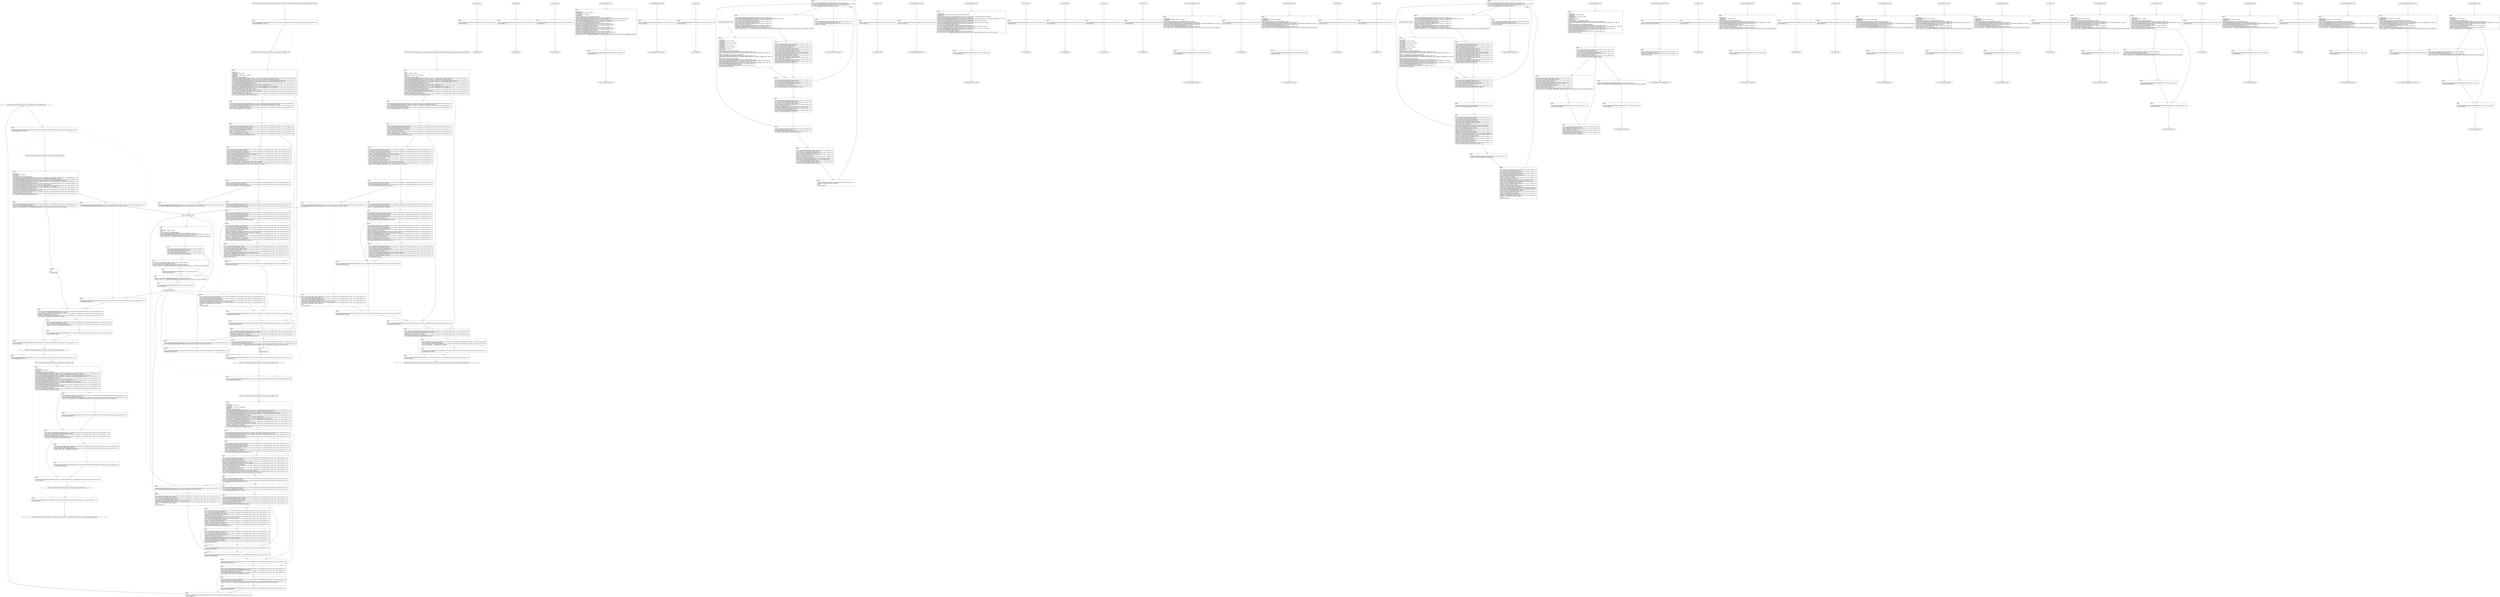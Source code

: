 digraph "icfg graph" {
BBCWE134_Uncontrolled_Format_String__char_console_printf_04_ll_goodB2G2_end [label="{CWE134_Uncontrolled_Format_String__char_console_printf_04_ll_goodB2G2_end}"];
BBio_ll_good1_end [label="{io_ll_good1_end}"];
BBio_ll_bad6_end [label="{io_ll_bad6_end}"];
BBio_ll_good5_end [label="{io_ll_good5_end}"];
BBio_ll_printWcharLine_end [label="{io_ll_printWcharLine_end}"];
BBio_ll_globalReturnsFalse_end [label="{io_ll_globalReturnsFalse_end}"];
BBio_ll_bad8_end [label="{io_ll_bad8_end}"];
BBio_ll_decodeHexWChars_end [label="{io_ll_decodeHexWChars_end}"];
BBio_ll_good7_end [label="{io_ll_good7_end}"];
BBio_ll_globalReturnsTrue_end [label="{io_ll_globalReturnsTrue_end}"];
BBio_ll_printStructLine_end [label="{io_ll_printStructLine_end}"];
BBio_ll_bad7_end [label="{io_ll_bad7_end}"];
BBio_ll_good6_end [label="{io_ll_good6_end}"];
BBio_ll_bad2_end [label="{io_ll_bad2_end}"];
BBio_ll_bad9_end [label="{io_ll_bad9_end}"];
BBio_ll_printUnsignedLine_end [label="{io_ll_printUnsignedLine_end}"];
BBio_ll_good4_end [label="{io_ll_good4_end}"];
BBio_ll_printSizeTLine_end [label="{io_ll_printSizeTLine_end}"];
BBio_ll_bad5_end [label="{io_ll_bad5_end}"];
BBCWE134_Uncontrolled_Format_String__char_console_printf_04_ll_goodG2B2_end [label="{CWE134_Uncontrolled_Format_String__char_console_printf_04_ll_goodG2B2_end}"];
BBio_ll_printLine_end [label="{io_ll_printLine_end}"];
BBio_ll_bad4_end [label="{io_ll_bad4_end}"];
BBio_ll_decodeHexChars_end [label="{io_ll_decodeHexChars_end}"];
BBCWE134_Uncontrolled_Format_String__char_console_printf_04_ll_CWE134_Uncontrolled_Format_String__char_console_printf_04_bad_end [label="{CWE134_Uncontrolled_Format_String__char_console_printf_04_ll_CWE134_Uncontrolled_Format_String__char_console_printf_04_bad_end}"];
BBio_ll_printBytesLine_end [label="{io_ll_printBytesLine_end}"];
BBio_ll_globalReturnsTrueOrFalse_end [label="{io_ll_globalReturnsTrueOrFalse_end}"];
BBio_ll_good3_end [label="{io_ll_good3_end}"];
BBio_ll_printHexCharLine_end [label="{io_ll_printHexCharLine_end}"];
BBio_ll_good9_end [label="{io_ll_good9_end}"];
BBCWE134_Uncontrolled_Format_String__char_console_printf_04_ll_CWE134_Uncontrolled_Format_String__char_console_printf_04_good_end [label="{CWE134_Uncontrolled_Format_String__char_console_printf_04_ll_CWE134_Uncontrolled_Format_String__char_console_printf_04_good_end}"];
BBio_ll_bad3_end [label="{io_ll_bad3_end}"];
BBio_ll_printDoubleLine_end [label="{io_ll_printDoubleLine_end}"];
BBio_ll_printShortLine_end [label="{io_ll_printShortLine_end}"];
BBio_ll_printLongLine_end [label="{io_ll_printLongLine_end}"];
BBio_ll_bad1_end [label="{io_ll_bad1_end}"];
BBCWE134_Uncontrolled_Format_String__char_console_printf_04_ll_goodB2G1_end [label="{CWE134_Uncontrolled_Format_String__char_console_printf_04_ll_goodB2G1_end}"];
BBio_ll_printFloatLine_end [label="{io_ll_printFloatLine_end}"];
BBio_ll_printWLine_end [label="{io_ll_printWLine_end}"];
BBio_ll_good2_end [label="{io_ll_good2_end}"];
BBio_ll_printIntLine_end [label="{io_ll_printIntLine_end}"];
BBio_ll_good8_end [label="{io_ll_good8_end}"];
BBio_ll_printLongLongLine_end [label="{io_ll_printLongLongLine_end}"];
BBio_ll_printHexUnsignedCharLine_end [label="{io_ll_printHexUnsignedCharLine_end}"];
BBio_ll_printSinkLine_end [label="{io_ll_printSinkLine_end}"];
BBCWE134_Uncontrolled_Format_String__char_console_printf_04_ll_goodG2B1_end [label="{CWE134_Uncontrolled_Format_String__char_console_printf_04_ll_goodG2B1_end}"];
BBCWE134_Uncontrolled_Format_String__char_console_printf_04_ll_goodB2G2_start [label="{CWE134_Uncontrolled_Format_String__char_console_printf_04_ll_goodB2G2_start}", shape=record];
CWE134_Uncontrolled_Format_String__char_console_printf_04_ll_goodB2G2BB38 [label="{BB38:\l\l/:88128424\l
  %data = alloca i8*, align 8\l
/:88128424\l
  %dataBuffer = alloca [100 x i8], align 16\l
/:88128424\l
  %dataLen = alloca i64, align 8\l
/home/raoxue/Desktop/MemVerif/workspace/000_079_437/source_code/CWE134_Uncontrolled_Format_String__char_console_printf_04.c:126\l
  call void @llvm.dbg.declare(metadata i8** %data, metadata !164, metadata !DIExpression()), !dbg !165\l
/home/raoxue/Desktop/MemVerif/workspace/000_079_437/source_code/CWE134_Uncontrolled_Format_String__char_console_printf_04.c:127\l
  call void @llvm.dbg.declare(metadata [100 x i8]* %dataBuffer, metadata !166, metadata !DIExpression()), !dbg !167\l
/home/raoxue/Desktop/MemVerif/workspace/000_079_437/source_code/CWE134_Uncontrolled_Format_String__char_console_printf_04.c:127\l
  %0 = bitcast [100 x i8]* %dataBuffer to i8*, !dbg !26\l
/home/raoxue/Desktop/MemVerif/workspace/000_079_437/source_code/CWE134_Uncontrolled_Format_String__char_console_printf_04.c:127\l
  call void @llvm.memset.p0i8.i64(i8* align 16 %0, i8 0, i64 100, i1 false), !dbg !26\l
/home/raoxue/Desktop/MemVerif/workspace/000_079_437/source_code/CWE134_Uncontrolled_Format_String__char_console_printf_04.c:128\l
  %arraydecay = getelementptr inbounds [100 x i8], [100 x i8]* %dataBuffer, i64 0, i64 0, !dbg !27\l
/home/raoxue/Desktop/MemVerif/workspace/000_079_437/source_code/CWE134_Uncontrolled_Format_String__char_console_printf_04.c:128\l
  store i8* %arraydecay, i8** %data, align 8, !dbg !28\l
/home/raoxue/Desktop/MemVerif/workspace/000_079_437/source_code/CWE134_Uncontrolled_Format_String__char_console_printf_04.c:129\l
  %1 = load i32, i32* @STATIC_CONST_TRUE, align 4, !dbg !29\l
/home/raoxue/Desktop/MemVerif/workspace/000_079_437/source_code/CWE134_Uncontrolled_Format_String__char_console_printf_04.c:129\l
  %tobool = icmp ne i32 %1, 0, !dbg !29\l
/home/raoxue/Desktop/MemVerif/workspace/000_079_437/source_code/CWE134_Uncontrolled_Format_String__char_console_printf_04.c:129\l
  br i1 %tobool, label %if.then, label %if.end20, !dbg !31\l
}", shape=record];
CWE134_Uncontrolled_Format_String__char_console_printf_04_ll_goodB2G2BB39 [label="{BB39:\l\l/home/raoxue/Desktop/MemVerif/workspace/000_079_437/source_code/CWE134_Uncontrolled_Format_String__char_console_printf_04.c:133\l
  call void @llvm.dbg.declare(metadata i64* %dataLen, metadata !173, metadata !DIExpression()), !dbg !176\l
/home/raoxue/Desktop/MemVerif/workspace/000_079_437/source_code/CWE134_Uncontrolled_Format_String__char_console_printf_04.c:133\l
  %2 = load i8*, i8** %data, align 8, !dbg !39\l
/home/raoxue/Desktop/MemVerif/workspace/000_079_437/source_code/CWE134_Uncontrolled_Format_String__char_console_printf_04.c:133\l
  %call = call i64 @strlen(i8* %2) #6, !dbg !40\l
}", shape=record];
CWE134_Uncontrolled_Format_String__char_console_printf_04_ll_goodB2G2BB39 [label="{BB39:\l\l/home/raoxue/Desktop/MemVerif/workspace/000_079_437/source_code/CWE134_Uncontrolled_Format_String__char_console_printf_04.c:133\l
  call void @llvm.dbg.declare(metadata i64* %dataLen, metadata !173, metadata !DIExpression()), !dbg !176\l
/home/raoxue/Desktop/MemVerif/workspace/000_079_437/source_code/CWE134_Uncontrolled_Format_String__char_console_printf_04.c:133\l
  %2 = load i8*, i8** %data, align 8, !dbg !39\l
/home/raoxue/Desktop/MemVerif/workspace/000_079_437/source_code/CWE134_Uncontrolled_Format_String__char_console_printf_04.c:133\l
  %call = call i64 @strlen(i8* %2) #6, !dbg !40\l
}", shape=record];
CWE134_Uncontrolled_Format_String__char_console_printf_04_ll_goodB2G2BB41 [label="{BB41:\l\l/home/raoxue/Desktop/MemVerif/workspace/000_079_437/source_code/CWE134_Uncontrolled_Format_String__char_console_printf_04.c:133\l
  store i64 %call, i64* %dataLen, align 8, !dbg !38\l
/home/raoxue/Desktop/MemVerif/workspace/000_079_437/source_code/CWE134_Uncontrolled_Format_String__char_console_printf_04.c:135\l
  %3 = load i64, i64* %dataLen, align 8, !dbg !41\l
/home/raoxue/Desktop/MemVerif/workspace/000_079_437/source_code/CWE134_Uncontrolled_Format_String__char_console_printf_04.c:135\l
  %sub = sub i64 100, %3, !dbg !43\l
/home/raoxue/Desktop/MemVerif/workspace/000_079_437/source_code/CWE134_Uncontrolled_Format_String__char_console_printf_04.c:135\l
  %cmp = icmp ugt i64 %sub, 1, !dbg !44\l
/home/raoxue/Desktop/MemVerif/workspace/000_079_437/source_code/CWE134_Uncontrolled_Format_String__char_console_printf_04.c:135\l
  br i1 %cmp, label %if.then1, label %if.end19, !dbg !45\l
}", shape=record];
CWE134_Uncontrolled_Format_String__char_console_printf_04_ll_goodB2G2BB42 [label="{BB42:\l\l/home/raoxue/Desktop/MemVerif/workspace/000_079_437/source_code/CWE134_Uncontrolled_Format_String__char_console_printf_04.c:138\l
  %4 = load i8*, i8** %data, align 8, !dbg !46\l
/home/raoxue/Desktop/MemVerif/workspace/000_079_437/source_code/CWE134_Uncontrolled_Format_String__char_console_printf_04.c:138\l
  %5 = load i64, i64* %dataLen, align 8, !dbg !49\l
/home/raoxue/Desktop/MemVerif/workspace/000_079_437/source_code/CWE134_Uncontrolled_Format_String__char_console_printf_04.c:138\l
  %add.ptr = getelementptr inbounds i8, i8* %4, i64 %5, !dbg !50\l
/home/raoxue/Desktop/MemVerif/workspace/000_079_437/source_code/CWE134_Uncontrolled_Format_String__char_console_printf_04.c:138\l
  %6 = load i64, i64* %dataLen, align 8, !dbg !51\l
/home/raoxue/Desktop/MemVerif/workspace/000_079_437/source_code/CWE134_Uncontrolled_Format_String__char_console_printf_04.c:138\l
  %sub2 = sub i64 100, %6, !dbg !52\l
/home/raoxue/Desktop/MemVerif/workspace/000_079_437/source_code/CWE134_Uncontrolled_Format_String__char_console_printf_04.c:138\l
  %conv = trunc i64 %sub2 to i32, !dbg !53\l
/home/raoxue/Desktop/MemVerif/workspace/000_079_437/source_code/CWE134_Uncontrolled_Format_String__char_console_printf_04.c:138\l
  %7 = load %struct._IO_FILE*, %struct._IO_FILE** @stdin, align 8, !dbg !54\l
/home/raoxue/Desktop/MemVerif/workspace/000_079_437/source_code/CWE134_Uncontrolled_Format_String__char_console_printf_04.c:138\l
  %call3 = call i8* @fgets(i8* %add.ptr, i32 %conv, %struct._IO_FILE* %7), !dbg !55\l
}", shape=record];
CWE134_Uncontrolled_Format_String__char_console_printf_04_ll_goodB2G2BB42 [label="{BB42:\l\l/home/raoxue/Desktop/MemVerif/workspace/000_079_437/source_code/CWE134_Uncontrolled_Format_String__char_console_printf_04.c:138\l
  %4 = load i8*, i8** %data, align 8, !dbg !46\l
/home/raoxue/Desktop/MemVerif/workspace/000_079_437/source_code/CWE134_Uncontrolled_Format_String__char_console_printf_04.c:138\l
  %5 = load i64, i64* %dataLen, align 8, !dbg !49\l
/home/raoxue/Desktop/MemVerif/workspace/000_079_437/source_code/CWE134_Uncontrolled_Format_String__char_console_printf_04.c:138\l
  %add.ptr = getelementptr inbounds i8, i8* %4, i64 %5, !dbg !50\l
/home/raoxue/Desktop/MemVerif/workspace/000_079_437/source_code/CWE134_Uncontrolled_Format_String__char_console_printf_04.c:138\l
  %6 = load i64, i64* %dataLen, align 8, !dbg !51\l
/home/raoxue/Desktop/MemVerif/workspace/000_079_437/source_code/CWE134_Uncontrolled_Format_String__char_console_printf_04.c:138\l
  %sub2 = sub i64 100, %6, !dbg !52\l
/home/raoxue/Desktop/MemVerif/workspace/000_079_437/source_code/CWE134_Uncontrolled_Format_String__char_console_printf_04.c:138\l
  %conv = trunc i64 %sub2 to i32, !dbg !53\l
/home/raoxue/Desktop/MemVerif/workspace/000_079_437/source_code/CWE134_Uncontrolled_Format_String__char_console_printf_04.c:138\l
  %7 = load %struct._IO_FILE*, %struct._IO_FILE** @stdin, align 8, !dbg !54\l
/home/raoxue/Desktop/MemVerif/workspace/000_079_437/source_code/CWE134_Uncontrolled_Format_String__char_console_printf_04.c:138\l
  %call3 = call i8* @fgets(i8* %add.ptr, i32 %conv, %struct._IO_FILE* %7), !dbg !55\l
}", shape=record];
CWE134_Uncontrolled_Format_String__char_console_printf_04_ll_goodB2G2BB44 [label="{BB44:\l\l/home/raoxue/Desktop/MemVerif/workspace/000_079_437/source_code/CWE134_Uncontrolled_Format_String__char_console_printf_04.c:138\l
  %cmp4 = icmp ne i8* %call3, null, !dbg !56\l
/home/raoxue/Desktop/MemVerif/workspace/000_079_437/source_code/CWE134_Uncontrolled_Format_String__char_console_printf_04.c:138\l
  br i1 %cmp4, label %if.then6, label %if.else, !dbg !57\l
}", shape=record];
CWE134_Uncontrolled_Format_String__char_console_printf_04_ll_goodB2G2BB45 [label="{BB45:\l\l/home/raoxue/Desktop/MemVerif/workspace/000_079_437/source_code/CWE134_Uncontrolled_Format_String__char_console_printf_04.c:142\l
  %8 = load i8*, i8** %data, align 8, !dbg !58\l
/home/raoxue/Desktop/MemVerif/workspace/000_079_437/source_code/CWE134_Uncontrolled_Format_String__char_console_printf_04.c:142\l
  %call7 = call i64 @strlen(i8* %8) #6, !dbg !60\l
}", shape=record];
CWE134_Uncontrolled_Format_String__char_console_printf_04_ll_goodB2G2BB45 [label="{BB45:\l\l/home/raoxue/Desktop/MemVerif/workspace/000_079_437/source_code/CWE134_Uncontrolled_Format_String__char_console_printf_04.c:142\l
  %8 = load i8*, i8** %data, align 8, !dbg !58\l
/home/raoxue/Desktop/MemVerif/workspace/000_079_437/source_code/CWE134_Uncontrolled_Format_String__char_console_printf_04.c:142\l
  %call7 = call i64 @strlen(i8* %8) #6, !dbg !60\l
}", shape=record];
CWE134_Uncontrolled_Format_String__char_console_printf_04_ll_goodB2G2BB47 [label="{BB47:\l\l/home/raoxue/Desktop/MemVerif/workspace/000_079_437/source_code/CWE134_Uncontrolled_Format_String__char_console_printf_04.c:142\l
  store i64 %call7, i64* %dataLen, align 8, !dbg !61\l
/home/raoxue/Desktop/MemVerif/workspace/000_079_437/source_code/CWE134_Uncontrolled_Format_String__char_console_printf_04.c:143\l
  %9 = load i64, i64* %dataLen, align 8, !dbg !62\l
/home/raoxue/Desktop/MemVerif/workspace/000_079_437/source_code/CWE134_Uncontrolled_Format_String__char_console_printf_04.c:143\l
  %cmp8 = icmp ugt i64 %9, 0, !dbg !64\l
/home/raoxue/Desktop/MemVerif/workspace/000_079_437/source_code/CWE134_Uncontrolled_Format_String__char_console_printf_04.c:143\l
  br i1 %cmp8, label %land.lhs.true, label %if.end, !dbg !65\l
}", shape=record];
CWE134_Uncontrolled_Format_String__char_console_printf_04_ll_goodB2G2BB48 [label="{BB48:\l\l/home/raoxue/Desktop/MemVerif/workspace/000_079_437/source_code/CWE134_Uncontrolled_Format_String__char_console_printf_04.c:143\l
  %10 = load i8*, i8** %data, align 8, !dbg !66\l
/home/raoxue/Desktop/MemVerif/workspace/000_079_437/source_code/CWE134_Uncontrolled_Format_String__char_console_printf_04.c:143\l
  %11 = load i64, i64* %dataLen, align 8, !dbg !67\l
/home/raoxue/Desktop/MemVerif/workspace/000_079_437/source_code/CWE134_Uncontrolled_Format_String__char_console_printf_04.c:143\l
  %sub10 = sub i64 %11, 1, !dbg !68\l
/home/raoxue/Desktop/MemVerif/workspace/000_079_437/source_code/CWE134_Uncontrolled_Format_String__char_console_printf_04.c:143\l
  %arrayidx = getelementptr inbounds i8, i8* %10, i64 %sub10, !dbg !66\l
/home/raoxue/Desktop/MemVerif/workspace/000_079_437/source_code/CWE134_Uncontrolled_Format_String__char_console_printf_04.c:143\l
  %12 = load i8, i8* %arrayidx, align 1, !dbg !66\l
/home/raoxue/Desktop/MemVerif/workspace/000_079_437/source_code/CWE134_Uncontrolled_Format_String__char_console_printf_04.c:143\l
  %conv11 = sext i8 %12 to i32, !dbg !66\l
/home/raoxue/Desktop/MemVerif/workspace/000_079_437/source_code/CWE134_Uncontrolled_Format_String__char_console_printf_04.c:143\l
  %cmp12 = icmp eq i32 %conv11, 10, !dbg !69\l
/home/raoxue/Desktop/MemVerif/workspace/000_079_437/source_code/CWE134_Uncontrolled_Format_String__char_console_printf_04.c:143\l
  br i1 %cmp12, label %if.then14, label %if.end, !dbg !70\l
}", shape=record];
CWE134_Uncontrolled_Format_String__char_console_printf_04_ll_goodB2G2BB50 [label="{BB50:\l\l/home/raoxue/Desktop/MemVerif/workspace/000_079_437/source_code/CWE134_Uncontrolled_Format_String__char_console_printf_04.c:145\l
  %13 = load i8*, i8** %data, align 8, !dbg !71\l
/home/raoxue/Desktop/MemVerif/workspace/000_079_437/source_code/CWE134_Uncontrolled_Format_String__char_console_printf_04.c:145\l
  %14 = load i64, i64* %dataLen, align 8, !dbg !73\l
/home/raoxue/Desktop/MemVerif/workspace/000_079_437/source_code/CWE134_Uncontrolled_Format_String__char_console_printf_04.c:145\l
  %sub15 = sub i64 %14, 1, !dbg !74\l
/home/raoxue/Desktop/MemVerif/workspace/000_079_437/source_code/CWE134_Uncontrolled_Format_String__char_console_printf_04.c:145\l
  %arrayidx16 = getelementptr inbounds i8, i8* %13, i64 %sub15, !dbg !71\l
/home/raoxue/Desktop/MemVerif/workspace/000_079_437/source_code/CWE134_Uncontrolled_Format_String__char_console_printf_04.c:145\l
  store i8 0, i8* %arrayidx16, align 1, !dbg !75\l
/home/raoxue/Desktop/MemVerif/workspace/000_079_437/source_code/CWE134_Uncontrolled_Format_String__char_console_printf_04.c:146\l
  br label %if.end, !dbg !76\l
}", shape=record];
CWE134_Uncontrolled_Format_String__char_console_printf_04_ll_goodB2G2BB49 [label="{BB49:\l\l/home/raoxue/Desktop/MemVerif/workspace/000_079_437/source_code/CWE134_Uncontrolled_Format_String__char_console_printf_04.c:147\l
  br label %if.end18, !dbg !77\l
}", shape=record];
CWE134_Uncontrolled_Format_String__char_console_printf_04_ll_goodB2G2BB46 [label="{BB46:\l\l/home/raoxue/Desktop/MemVerif/workspace/000_079_437/source_code/CWE134_Uncontrolled_Format_String__char_console_printf_04.c:150\l
  call void @printLine(i8* getelementptr inbounds ([15 x i8], [15 x i8]* @.str, i64 0, i64 0)), !dbg !78\l
}", shape=record];
CWE134_Uncontrolled_Format_String__char_console_printf_04_ll_goodB2G2BB46 [label="{BB46:\l\l/home/raoxue/Desktop/MemVerif/workspace/000_079_437/source_code/CWE134_Uncontrolled_Format_String__char_console_printf_04.c:150\l
  call void @printLine(i8* getelementptr inbounds ([15 x i8], [15 x i8]* @.str, i64 0, i64 0)), !dbg !78\l
}", shape=record];
CWE134_Uncontrolled_Format_String__char_console_printf_04_ll_goodB2G2BB52 [label="{BB52:\l\l/home/raoxue/Desktop/MemVerif/workspace/000_079_437/source_code/CWE134_Uncontrolled_Format_String__char_console_printf_04.c:152\l
  %15 = load i8*, i8** %data, align 8, !dbg !80\l
/home/raoxue/Desktop/MemVerif/workspace/000_079_437/source_code/CWE134_Uncontrolled_Format_String__char_console_printf_04.c:152\l
  %16 = load i64, i64* %dataLen, align 8, !dbg !81\l
/home/raoxue/Desktop/MemVerif/workspace/000_079_437/source_code/CWE134_Uncontrolled_Format_String__char_console_printf_04.c:152\l
  %arrayidx17 = getelementptr inbounds i8, i8* %15, i64 %16, !dbg !80\l
/home/raoxue/Desktop/MemVerif/workspace/000_079_437/source_code/CWE134_Uncontrolled_Format_String__char_console_printf_04.c:152\l
  store i8 0, i8* %arrayidx17, align 1, !dbg !82\l
/:152\l
  br label %if.end18\l
}", shape=record];
CWE134_Uncontrolled_Format_String__char_console_printf_04_ll_goodB2G2BB51 [label="{BB51:\l\l/home/raoxue/Desktop/MemVerif/workspace/000_079_437/source_code/CWE134_Uncontrolled_Format_String__char_console_printf_04.c:154\l
  br label %if.end19, !dbg !83\l
}", shape=record];
CWE134_Uncontrolled_Format_String__char_console_printf_04_ll_goodB2G2BB43 [label="{BB43:\l\l/home/raoxue/Desktop/MemVerif/workspace/000_079_437/source_code/CWE134_Uncontrolled_Format_String__char_console_printf_04.c:156\l
  br label %if.end20, !dbg !84\l
}", shape=record];
CWE134_Uncontrolled_Format_String__char_console_printf_04_ll_goodB2G2BB40 [label="{BB40:\l\l/home/raoxue/Desktop/MemVerif/workspace/000_079_437/source_code/CWE134_Uncontrolled_Format_String__char_console_printf_04.c:157\l
  %17 = load i32, i32* @STATIC_CONST_TRUE, align 4, !dbg !85\l
/home/raoxue/Desktop/MemVerif/workspace/000_079_437/source_code/CWE134_Uncontrolled_Format_String__char_console_printf_04.c:157\l
  %tobool21 = icmp ne i32 %17, 0, !dbg !85\l
/home/raoxue/Desktop/MemVerif/workspace/000_079_437/source_code/CWE134_Uncontrolled_Format_String__char_console_printf_04.c:157\l
  br i1 %tobool21, label %if.then22, label %if.end24, !dbg !87\l
}", shape=record];
CWE134_Uncontrolled_Format_String__char_console_printf_04_ll_goodB2G2BB53 [label="{BB53:\l\l/home/raoxue/Desktop/MemVerif/workspace/000_079_437/source_code/CWE134_Uncontrolled_Format_String__char_console_printf_04.c:160\l
  %18 = load i8*, i8** %data, align 8, !dbg !88\l
/home/raoxue/Desktop/MemVerif/workspace/000_079_437/source_code/CWE134_Uncontrolled_Format_String__char_console_printf_04.c:160\l
  %call23 = call i32 (i8*, ...) @printf(i8* getelementptr inbounds ([4 x i8], [4 x i8]* @.str.2, i64 0, i64 0), i8* %18), !dbg !90\l
}", shape=record];
CWE134_Uncontrolled_Format_String__char_console_printf_04_ll_goodB2G2BB53 [label="{BB53:\l\l/home/raoxue/Desktop/MemVerif/workspace/000_079_437/source_code/CWE134_Uncontrolled_Format_String__char_console_printf_04.c:160\l
  %18 = load i8*, i8** %data, align 8, !dbg !88\l
/home/raoxue/Desktop/MemVerif/workspace/000_079_437/source_code/CWE134_Uncontrolled_Format_String__char_console_printf_04.c:160\l
  %call23 = call i32 (i8*, ...) @printf(i8* getelementptr inbounds ([4 x i8], [4 x i8]* @.str.2, i64 0, i64 0), i8* %18), !dbg !90\l
}", shape=record];
CWE134_Uncontrolled_Format_String__char_console_printf_04_ll_goodB2G2BB55 [label="{BB55:\l\l/home/raoxue/Desktop/MemVerif/workspace/000_079_437/source_code/CWE134_Uncontrolled_Format_String__char_console_printf_04.c:161\l
  br label %if.end24, !dbg !91\l
}", shape=record];
CWE134_Uncontrolled_Format_String__char_console_printf_04_ll_goodB2G2BB54 [label="{BB54:\l\l/home/raoxue/Desktop/MemVerif/workspace/000_079_437/source_code/CWE134_Uncontrolled_Format_String__char_console_printf_04.c:162\l
  ret void, !dbg !92\l
}", shape=record];
BBio_ll_good1_start [label="{io_ll_good1_start}", shape=record];
io_ll_good1BB69 [label="{BB69:\l\l/home/raoxue/Desktop/MemVerif/workspace/000_079_437/source_code/io.c:187\l
  ret void, !dbg !52\l
}", shape=record];
BBio_ll_bad6_start [label="{io_ll_bad6_start}", shape=record];
io_ll_bad6BB83 [label="{BB83:\l\l/home/raoxue/Desktop/MemVerif/workspace/000_079_437/source_code/io.c:203\l
  ret void, !dbg !52\l
}", shape=record];
BBio_ll_good5_start [label="{io_ll_good5_start}", shape=record];
io_ll_good5BB73 [label="{BB73:\l\l/home/raoxue/Desktop/MemVerif/workspace/000_079_437/source_code/io.c:191\l
  ret void, !dbg !52\l
}", shape=record];
BBio_ll_printWcharLine_start [label="{io_ll_printWcharLine_start}", shape=record];
io_ll_printWcharLineBB28 [label="{BB28:\l\l/:2666643456\l
  %wideChar.addr = alloca i32, align 4\l
/:2666643456\l
  %s = alloca [2 x i32], align 4\l
/:2666643456\l
  store i32 %wideChar, i32* %wideChar.addr, align 4\l
/home/raoxue/Desktop/MemVerif/workspace/000_079_437/source_code/io.c:70\l
  call void @llvm.dbg.declare(metadata i32* %wideChar.addr, metadata !162, metadata !DIExpression()), !dbg !163\l
/home/raoxue/Desktop/MemVerif/workspace/000_079_437/source_code/io.c:74\l
  call void @llvm.dbg.declare(metadata [2 x i32]* %s, metadata !164, metadata !DIExpression()), !dbg !168\l
/home/raoxue/Desktop/MemVerif/workspace/000_079_437/source_code/io.c:75\l
  %0 = load i32, i32* %wideChar.addr, align 4, !dbg !61\l
/home/raoxue/Desktop/MemVerif/workspace/000_079_437/source_code/io.c:75\l
  %arrayidx = getelementptr inbounds [2 x i32], [2 x i32]* %s, i64 0, i64 0, !dbg !62\l
/home/raoxue/Desktop/MemVerif/workspace/000_079_437/source_code/io.c:75\l
  store i32 %0, i32* %arrayidx, align 4, !dbg !63\l
/home/raoxue/Desktop/MemVerif/workspace/000_079_437/source_code/io.c:76\l
  %arrayidx1 = getelementptr inbounds [2 x i32], [2 x i32]* %s, i64 0, i64 1, !dbg !64\l
/home/raoxue/Desktop/MemVerif/workspace/000_079_437/source_code/io.c:76\l
  store i32 0, i32* %arrayidx1, align 4, !dbg !65\l
/home/raoxue/Desktop/MemVerif/workspace/000_079_437/source_code/io.c:77\l
  %arraydecay = getelementptr inbounds [2 x i32], [2 x i32]* %s, i64 0, i64 0, !dbg !66\l
/home/raoxue/Desktop/MemVerif/workspace/000_079_437/source_code/io.c:77\l
  %call = call i32 (i8*, ...) @printf(i8* getelementptr inbounds ([5 x i8], [5 x i8]* @.str.10, i64 0, i64 0), i32* %arraydecay), !dbg !67\l
}", shape=record];
io_ll_printWcharLineBB28 [label="{BB28:\l\l/:2666643456\l
  %wideChar.addr = alloca i32, align 4\l
/:2666643456\l
  %s = alloca [2 x i32], align 4\l
/:2666643456\l
  store i32 %wideChar, i32* %wideChar.addr, align 4\l
/home/raoxue/Desktop/MemVerif/workspace/000_079_437/source_code/io.c:70\l
  call void @llvm.dbg.declare(metadata i32* %wideChar.addr, metadata !162, metadata !DIExpression()), !dbg !163\l
/home/raoxue/Desktop/MemVerif/workspace/000_079_437/source_code/io.c:74\l
  call void @llvm.dbg.declare(metadata [2 x i32]* %s, metadata !164, metadata !DIExpression()), !dbg !168\l
/home/raoxue/Desktop/MemVerif/workspace/000_079_437/source_code/io.c:75\l
  %0 = load i32, i32* %wideChar.addr, align 4, !dbg !61\l
/home/raoxue/Desktop/MemVerif/workspace/000_079_437/source_code/io.c:75\l
  %arrayidx = getelementptr inbounds [2 x i32], [2 x i32]* %s, i64 0, i64 0, !dbg !62\l
/home/raoxue/Desktop/MemVerif/workspace/000_079_437/source_code/io.c:75\l
  store i32 %0, i32* %arrayidx, align 4, !dbg !63\l
/home/raoxue/Desktop/MemVerif/workspace/000_079_437/source_code/io.c:76\l
  %arrayidx1 = getelementptr inbounds [2 x i32], [2 x i32]* %s, i64 0, i64 1, !dbg !64\l
/home/raoxue/Desktop/MemVerif/workspace/000_079_437/source_code/io.c:76\l
  store i32 0, i32* %arrayidx1, align 4, !dbg !65\l
/home/raoxue/Desktop/MemVerif/workspace/000_079_437/source_code/io.c:77\l
  %arraydecay = getelementptr inbounds [2 x i32], [2 x i32]* %s, i64 0, i64 0, !dbg !66\l
/home/raoxue/Desktop/MemVerif/workspace/000_079_437/source_code/io.c:77\l
  %call = call i32 (i8*, ...) @printf(i8* getelementptr inbounds ([5 x i8], [5 x i8]* @.str.10, i64 0, i64 0), i32* %arraydecay), !dbg !67\l
}", shape=record];
io_ll_printWcharLineBB29 [label="{BB29:\l\l/home/raoxue/Desktop/MemVerif/workspace/000_079_437/source_code/io.c:78\l
  ret void, !dbg !68\l
}", shape=record];
BBio_ll_globalReturnsFalse_start [label="{io_ll_globalReturnsFalse_start}", shape=record];
io_ll_globalReturnsFalseBB66 [label="{BB66:\l\l/home/raoxue/Desktop/MemVerif/workspace/000_079_437/source_code/io.c:163\l
  ret i32 0, !dbg !52\l
}", shape=record];
BBio_ll_bad8_start [label="{io_ll_bad8_start}", shape=record];
io_ll_bad8BB85 [label="{BB85:\l\l/home/raoxue/Desktop/MemVerif/workspace/000_079_437/source_code/io.c:205\l
  ret void, !dbg !52\l
}", shape=record];
BBio_ll_decodeHexWChars_start [label="{io_ll_decodeHexWChars_start}", shape=record];
io_ll_decodeHexWCharsBB55 [label="{BB55:\l\l/:102169160\l
  %bytes.addr = alloca i8*, align 8\l
/:102169160\l
  %numBytes.addr = alloca i64, align 8\l
/:102169160\l
  %hex.addr = alloca i32*, align 8\l
/:102169160\l
  %numWritten = alloca i64, align 8\l
/:102169160\l
  %byte = alloca i32, align 4\l
/:102169160\l
  store i8* %bytes, i8** %bytes.addr, align 8\l
/home/raoxue/Desktop/MemVerif/workspace/000_079_437/source_code/io.c:135\l
  call void @llvm.dbg.declare(metadata i8** %bytes.addr, metadata !290, metadata !DIExpression()), !dbg !291\l
/:135\l
  store i64 %numBytes, i64* %numBytes.addr, align 8\l
/home/raoxue/Desktop/MemVerif/workspace/000_079_437/source_code/io.c:135\l
  call void @llvm.dbg.declare(metadata i64* %numBytes.addr, metadata !292, metadata !DIExpression()), !dbg !293\l
/:135\l
  store i32* %hex, i32** %hex.addr, align 8\l
/home/raoxue/Desktop/MemVerif/workspace/000_079_437/source_code/io.c:135\l
  call void @llvm.dbg.declare(metadata i32** %hex.addr, metadata !294, metadata !DIExpression()), !dbg !295\l
/home/raoxue/Desktop/MemVerif/workspace/000_079_437/source_code/io.c:137\l
  call void @llvm.dbg.declare(metadata i64* %numWritten, metadata !296, metadata !DIExpression()), !dbg !297\l
/home/raoxue/Desktop/MemVerif/workspace/000_079_437/source_code/io.c:137\l
  store i64 0, i64* %numWritten, align 8, !dbg !65\l
/home/raoxue/Desktop/MemVerif/workspace/000_079_437/source_code/io.c:143\l
  br label %while.cond, !dbg !66\l
}", shape=record];
io_ll_decodeHexWCharsBB56 [label="{BB56:\l\l/home/raoxue/Desktop/MemVerif/workspace/000_079_437/source_code/io.c:143\l
  %0 = load i64, i64* %numWritten, align 8, !dbg !67\l
/home/raoxue/Desktop/MemVerif/workspace/000_079_437/source_code/io.c:143\l
  %1 = load i64, i64* %numBytes.addr, align 8, !dbg !68\l
/home/raoxue/Desktop/MemVerif/workspace/000_079_437/source_code/io.c:143\l
  %cmp = icmp ult i64 %0, %1, !dbg !69\l
/home/raoxue/Desktop/MemVerif/workspace/000_079_437/source_code/io.c:143\l
  br i1 %cmp, label %land.lhs.true, label %land.end, !dbg !70\l
}", shape=record];
io_ll_decodeHexWCharsBB57 [label="{BB57:\l\l/home/raoxue/Desktop/MemVerif/workspace/000_079_437/source_code/io.c:143\l
  %2 = load i32*, i32** %hex.addr, align 8, !dbg !71\l
/home/raoxue/Desktop/MemVerif/workspace/000_079_437/source_code/io.c:143\l
  %3 = load i64, i64* %numWritten, align 8, !dbg !72\l
/home/raoxue/Desktop/MemVerif/workspace/000_079_437/source_code/io.c:143\l
  %mul = mul i64 2, %3, !dbg !73\l
/home/raoxue/Desktop/MemVerif/workspace/000_079_437/source_code/io.c:143\l
  %arrayidx = getelementptr inbounds i32, i32* %2, i64 %mul, !dbg !71\l
/home/raoxue/Desktop/MemVerif/workspace/000_079_437/source_code/io.c:143\l
  %4 = load i32, i32* %arrayidx, align 4, !dbg !71\l
/home/raoxue/Desktop/MemVerif/workspace/000_079_437/source_code/io.c:143\l
  %call = call i32 @iswxdigit(i32 %4) #5, !dbg !74\l
}", shape=record];
io_ll_decodeHexWCharsBB57 [label="{BB57:\l\l/home/raoxue/Desktop/MemVerif/workspace/000_079_437/source_code/io.c:143\l
  %2 = load i32*, i32** %hex.addr, align 8, !dbg !71\l
/home/raoxue/Desktop/MemVerif/workspace/000_079_437/source_code/io.c:143\l
  %3 = load i64, i64* %numWritten, align 8, !dbg !72\l
/home/raoxue/Desktop/MemVerif/workspace/000_079_437/source_code/io.c:143\l
  %mul = mul i64 2, %3, !dbg !73\l
/home/raoxue/Desktop/MemVerif/workspace/000_079_437/source_code/io.c:143\l
  %arrayidx = getelementptr inbounds i32, i32* %2, i64 %mul, !dbg !71\l
/home/raoxue/Desktop/MemVerif/workspace/000_079_437/source_code/io.c:143\l
  %4 = load i32, i32* %arrayidx, align 4, !dbg !71\l
/home/raoxue/Desktop/MemVerif/workspace/000_079_437/source_code/io.c:143\l
  %call = call i32 @iswxdigit(i32 %4) #5, !dbg !74\l
}", shape=record];
io_ll_decodeHexWCharsBB59 [label="{BB59:\l\l/home/raoxue/Desktop/MemVerif/workspace/000_079_437/source_code/io.c:143\l
  %tobool = icmp ne i32 %call, 0, !dbg !74\l
/home/raoxue/Desktop/MemVerif/workspace/000_079_437/source_code/io.c:143\l
  br i1 %tobool, label %land.rhs, label %land.end, !dbg !75\l
}", shape=record];
io_ll_decodeHexWCharsBB60 [label="{BB60:\l\l/home/raoxue/Desktop/MemVerif/workspace/000_079_437/source_code/io.c:143\l
  %5 = load i32*, i32** %hex.addr, align 8, !dbg !76\l
/home/raoxue/Desktop/MemVerif/workspace/000_079_437/source_code/io.c:143\l
  %6 = load i64, i64* %numWritten, align 8, !dbg !77\l
/home/raoxue/Desktop/MemVerif/workspace/000_079_437/source_code/io.c:143\l
  %mul1 = mul i64 2, %6, !dbg !78\l
/home/raoxue/Desktop/MemVerif/workspace/000_079_437/source_code/io.c:143\l
  %add = add i64 %mul1, 1, !dbg !79\l
/home/raoxue/Desktop/MemVerif/workspace/000_079_437/source_code/io.c:143\l
  %arrayidx2 = getelementptr inbounds i32, i32* %5, i64 %add, !dbg !76\l
/home/raoxue/Desktop/MemVerif/workspace/000_079_437/source_code/io.c:143\l
  %7 = load i32, i32* %arrayidx2, align 4, !dbg !76\l
/home/raoxue/Desktop/MemVerif/workspace/000_079_437/source_code/io.c:143\l
  %call3 = call i32 @iswxdigit(i32 %7) #5, !dbg !80\l
}", shape=record];
io_ll_decodeHexWCharsBB60 [label="{BB60:\l\l/home/raoxue/Desktop/MemVerif/workspace/000_079_437/source_code/io.c:143\l
  %5 = load i32*, i32** %hex.addr, align 8, !dbg !76\l
/home/raoxue/Desktop/MemVerif/workspace/000_079_437/source_code/io.c:143\l
  %6 = load i64, i64* %numWritten, align 8, !dbg !77\l
/home/raoxue/Desktop/MemVerif/workspace/000_079_437/source_code/io.c:143\l
  %mul1 = mul i64 2, %6, !dbg !78\l
/home/raoxue/Desktop/MemVerif/workspace/000_079_437/source_code/io.c:143\l
  %add = add i64 %mul1, 1, !dbg !79\l
/home/raoxue/Desktop/MemVerif/workspace/000_079_437/source_code/io.c:143\l
  %arrayidx2 = getelementptr inbounds i32, i32* %5, i64 %add, !dbg !76\l
/home/raoxue/Desktop/MemVerif/workspace/000_079_437/source_code/io.c:143\l
  %7 = load i32, i32* %arrayidx2, align 4, !dbg !76\l
/home/raoxue/Desktop/MemVerif/workspace/000_079_437/source_code/io.c:143\l
  %call3 = call i32 @iswxdigit(i32 %7) #5, !dbg !80\l
}", shape=record];
io_ll_decodeHexWCharsBB61 [label="{BB61:\l\l/home/raoxue/Desktop/MemVerif/workspace/000_079_437/source_code/io.c:143\l
  %tobool4 = icmp ne i32 %call3, 0, !dbg !75\l
/:143\l
  br label %land.end\l
}", shape=record];
io_ll_decodeHexWCharsBB58 [label="{BB58:\l\l/home/raoxue/Desktop/MemVerif/workspace/000_079_437/source_code/io.c:0\l
  %8 = phi i1 [ false, %land.lhs.true ], [ false, %while.cond ], [ %tobool4, %land.rhs ], !dbg !81\l
/home/raoxue/Desktop/MemVerif/workspace/000_079_437/source_code/io.c:143\l
  br i1 %8, label %while.body, label %while.end, !dbg !66\l
}", shape=record];
io_ll_decodeHexWCharsBB62 [label="{BB62:\l\l/home/raoxue/Desktop/MemVerif/workspace/000_079_437/source_code/io.c:145\l
  call void @llvm.dbg.declare(metadata i32* %byte, metadata !314, metadata !DIExpression()), !dbg !316\l
/home/raoxue/Desktop/MemVerif/workspace/000_079_437/source_code/io.c:146\l
  %9 = load i32*, i32** %hex.addr, align 8, !dbg !85\l
/home/raoxue/Desktop/MemVerif/workspace/000_079_437/source_code/io.c:146\l
  %10 = load i64, i64* %numWritten, align 8, !dbg !86\l
/home/raoxue/Desktop/MemVerif/workspace/000_079_437/source_code/io.c:146\l
  %mul5 = mul i64 2, %10, !dbg !87\l
/home/raoxue/Desktop/MemVerif/workspace/000_079_437/source_code/io.c:146\l
  %arrayidx6 = getelementptr inbounds i32, i32* %9, i64 %mul5, !dbg !85\l
/home/raoxue/Desktop/MemVerif/workspace/000_079_437/source_code/io.c:146\l
  %call7 = call i32 (i32*, i32*, ...) @__isoc99_swscanf(i32* %arrayidx6, i32* getelementptr inbounds ([5 x i32], [5 x i32]* @.str.16, i64 0, i64 0), i32* %byte) #5, !dbg !88\l
}", shape=record];
io_ll_decodeHexWCharsBB62 [label="{BB62:\l\l/home/raoxue/Desktop/MemVerif/workspace/000_079_437/source_code/io.c:145\l
  call void @llvm.dbg.declare(metadata i32* %byte, metadata !314, metadata !DIExpression()), !dbg !316\l
/home/raoxue/Desktop/MemVerif/workspace/000_079_437/source_code/io.c:146\l
  %9 = load i32*, i32** %hex.addr, align 8, !dbg !85\l
/home/raoxue/Desktop/MemVerif/workspace/000_079_437/source_code/io.c:146\l
  %10 = load i64, i64* %numWritten, align 8, !dbg !86\l
/home/raoxue/Desktop/MemVerif/workspace/000_079_437/source_code/io.c:146\l
  %mul5 = mul i64 2, %10, !dbg !87\l
/home/raoxue/Desktop/MemVerif/workspace/000_079_437/source_code/io.c:146\l
  %arrayidx6 = getelementptr inbounds i32, i32* %9, i64 %mul5, !dbg !85\l
/home/raoxue/Desktop/MemVerif/workspace/000_079_437/source_code/io.c:146\l
  %call7 = call i32 (i32*, i32*, ...) @__isoc99_swscanf(i32* %arrayidx6, i32* getelementptr inbounds ([5 x i32], [5 x i32]* @.str.16, i64 0, i64 0), i32* %byte) #5, !dbg !88\l
}", shape=record];
io_ll_decodeHexWCharsBB64 [label="{BB64:\l\l/home/raoxue/Desktop/MemVerif/workspace/000_079_437/source_code/io.c:147\l
  %11 = load i32, i32* %byte, align 4, !dbg !89\l
/home/raoxue/Desktop/MemVerif/workspace/000_079_437/source_code/io.c:147\l
  %conv = trunc i32 %11 to i8, !dbg !90\l
/home/raoxue/Desktop/MemVerif/workspace/000_079_437/source_code/io.c:147\l
  %12 = load i8*, i8** %bytes.addr, align 8, !dbg !91\l
/home/raoxue/Desktop/MemVerif/workspace/000_079_437/source_code/io.c:147\l
  %13 = load i64, i64* %numWritten, align 8, !dbg !92\l
/home/raoxue/Desktop/MemVerif/workspace/000_079_437/source_code/io.c:147\l
  %arrayidx8 = getelementptr inbounds i8, i8* %12, i64 %13, !dbg !91\l
/home/raoxue/Desktop/MemVerif/workspace/000_079_437/source_code/io.c:147\l
  store i8 %conv, i8* %arrayidx8, align 1, !dbg !93\l
/home/raoxue/Desktop/MemVerif/workspace/000_079_437/source_code/io.c:148\l
  %14 = load i64, i64* %numWritten, align 8, !dbg !94\l
/home/raoxue/Desktop/MemVerif/workspace/000_079_437/source_code/io.c:148\l
  %inc = add i64 %14, 1, !dbg !94\l
/home/raoxue/Desktop/MemVerif/workspace/000_079_437/source_code/io.c:148\l
  store i64 %inc, i64* %numWritten, align 8, !dbg !94\l
/home/raoxue/Desktop/MemVerif/workspace/000_079_437/source_code/io.c:143\l
  br label %while.cond, !dbg !66, !llvm.loop !95\l
}", shape=record];
io_ll_decodeHexWCharsBB63 [label="{BB63:\l\l/home/raoxue/Desktop/MemVerif/workspace/000_079_437/source_code/io.c:151\l
  %15 = load i64, i64* %numWritten, align 8, !dbg !98\l
/home/raoxue/Desktop/MemVerif/workspace/000_079_437/source_code/io.c:151\l
  ret i64 %15, !dbg !99\l
}", shape=record];
BBio_ll_good7_start [label="{io_ll_good7_start}", shape=record];
io_ll_good7BB75 [label="{BB75:\l\l/home/raoxue/Desktop/MemVerif/workspace/000_079_437/source_code/io.c:193\l
  ret void, !dbg !52\l
}", shape=record];
BBio_ll_globalReturnsTrue_start [label="{io_ll_globalReturnsTrue_start}", shape=record];
io_ll_globalReturnsTrueBB65 [label="{BB65:\l\l/home/raoxue/Desktop/MemVerif/workspace/000_079_437/source_code/io.c:158\l
  ret i32 1, !dbg !52\l
}", shape=record];
BBio_ll_printStructLine_start [label="{io_ll_printStructLine_start}", shape=record];
io_ll_printStructLineBB36 [label="{BB36:\l\l/:2666643456\l
  %structTwoIntsStruct.addr = alloca %struct._twoIntsStruct*, align 8\l
/:2666643456\l
  store %struct._twoIntsStruct* %structTwoIntsStruct, %struct._twoIntsStruct** %structTwoIntsStruct.addr, align 8\l
/home/raoxue/Desktop/MemVerif/workspace/000_079_437/source_code/io.c:95\l
  call void @llvm.dbg.declare(metadata %struct._twoIntsStruct** %structTwoIntsStruct.addr, metadata !212, metadata !DIExpression()), !dbg !213\l
/home/raoxue/Desktop/MemVerif/workspace/000_079_437/source_code/io.c:97\l
  %0 = load %struct._twoIntsStruct*, %struct._twoIntsStruct** %structTwoIntsStruct.addr, align 8, !dbg !61\l
/home/raoxue/Desktop/MemVerif/workspace/000_079_437/source_code/io.c:97\l
  %intOne = getelementptr inbounds %struct._twoIntsStruct, %struct._twoIntsStruct* %0, i32 0, i32 0, !dbg !62\l
/home/raoxue/Desktop/MemVerif/workspace/000_079_437/source_code/io.c:97\l
  %1 = load i32, i32* %intOne, align 4, !dbg !62\l
/home/raoxue/Desktop/MemVerif/workspace/000_079_437/source_code/io.c:97\l
  %2 = load %struct._twoIntsStruct*, %struct._twoIntsStruct** %structTwoIntsStruct.addr, align 8, !dbg !63\l
/home/raoxue/Desktop/MemVerif/workspace/000_079_437/source_code/io.c:97\l
  %intTwo = getelementptr inbounds %struct._twoIntsStruct, %struct._twoIntsStruct* %2, i32 0, i32 1, !dbg !64\l
/home/raoxue/Desktop/MemVerif/workspace/000_079_437/source_code/io.c:97\l
  %3 = load i32, i32* %intTwo, align 4, !dbg !64\l
/home/raoxue/Desktop/MemVerif/workspace/000_079_437/source_code/io.c:97\l
  %call = call i32 (i8*, ...) @printf(i8* getelementptr inbounds ([10 x i8], [10 x i8]* @.str.13, i64 0, i64 0), i32 %1, i32 %3), !dbg !65\l
}", shape=record];
io_ll_printStructLineBB36 [label="{BB36:\l\l/:2666643456\l
  %structTwoIntsStruct.addr = alloca %struct._twoIntsStruct*, align 8\l
/:2666643456\l
  store %struct._twoIntsStruct* %structTwoIntsStruct, %struct._twoIntsStruct** %structTwoIntsStruct.addr, align 8\l
/home/raoxue/Desktop/MemVerif/workspace/000_079_437/source_code/io.c:95\l
  call void @llvm.dbg.declare(metadata %struct._twoIntsStruct** %structTwoIntsStruct.addr, metadata !212, metadata !DIExpression()), !dbg !213\l
/home/raoxue/Desktop/MemVerif/workspace/000_079_437/source_code/io.c:97\l
  %0 = load %struct._twoIntsStruct*, %struct._twoIntsStruct** %structTwoIntsStruct.addr, align 8, !dbg !61\l
/home/raoxue/Desktop/MemVerif/workspace/000_079_437/source_code/io.c:97\l
  %intOne = getelementptr inbounds %struct._twoIntsStruct, %struct._twoIntsStruct* %0, i32 0, i32 0, !dbg !62\l
/home/raoxue/Desktop/MemVerif/workspace/000_079_437/source_code/io.c:97\l
  %1 = load i32, i32* %intOne, align 4, !dbg !62\l
/home/raoxue/Desktop/MemVerif/workspace/000_079_437/source_code/io.c:97\l
  %2 = load %struct._twoIntsStruct*, %struct._twoIntsStruct** %structTwoIntsStruct.addr, align 8, !dbg !63\l
/home/raoxue/Desktop/MemVerif/workspace/000_079_437/source_code/io.c:97\l
  %intTwo = getelementptr inbounds %struct._twoIntsStruct, %struct._twoIntsStruct* %2, i32 0, i32 1, !dbg !64\l
/home/raoxue/Desktop/MemVerif/workspace/000_079_437/source_code/io.c:97\l
  %3 = load i32, i32* %intTwo, align 4, !dbg !64\l
/home/raoxue/Desktop/MemVerif/workspace/000_079_437/source_code/io.c:97\l
  %call = call i32 (i8*, ...) @printf(i8* getelementptr inbounds ([10 x i8], [10 x i8]* @.str.13, i64 0, i64 0), i32 %1, i32 %3), !dbg !65\l
}", shape=record];
io_ll_printStructLineBB37 [label="{BB37:\l\l/home/raoxue/Desktop/MemVerif/workspace/000_079_437/source_code/io.c:98\l
  ret void, !dbg !66\l
}", shape=record];
BBio_ll_bad7_start [label="{io_ll_bad7_start}", shape=record];
io_ll_bad7BB84 [label="{BB84:\l\l/home/raoxue/Desktop/MemVerif/workspace/000_079_437/source_code/io.c:204\l
  ret void, !dbg !52\l
}", shape=record];
BBio_ll_good6_start [label="{io_ll_good6_start}", shape=record];
io_ll_good6BB74 [label="{BB74:\l\l/home/raoxue/Desktop/MemVerif/workspace/000_079_437/source_code/io.c:192\l
  ret void, !dbg !52\l
}", shape=record];
BBio_ll_bad2_start [label="{io_ll_bad2_start}", shape=record];
io_ll_bad2BB79 [label="{BB79:\l\l/home/raoxue/Desktop/MemVerif/workspace/000_079_437/source_code/io.c:199\l
  ret void, !dbg !52\l
}", shape=record];
BBio_ll_bad9_start [label="{io_ll_bad9_start}", shape=record];
io_ll_bad9BB86 [label="{BB86:\l\l/home/raoxue/Desktop/MemVerif/workspace/000_079_437/source_code/io.c:206\l
  ret void, !dbg !52\l
}", shape=record];
BBio_ll_printUnsignedLine_start [label="{io_ll_printUnsignedLine_start}", shape=record];
io_ll_printUnsignedLineBB30 [label="{BB30:\l\l/:102330200\l
  %unsignedNumber.addr = alloca i32, align 4\l
/:102330200\l
  store i32 %unsignedNumber, i32* %unsignedNumber.addr, align 4\l
/home/raoxue/Desktop/MemVerif/workspace/000_079_437/source_code/io.c:80\l
  call void @llvm.dbg.declare(metadata i32* %unsignedNumber.addr, metadata !180, metadata !DIExpression()), !dbg !181\l
/home/raoxue/Desktop/MemVerif/workspace/000_079_437/source_code/io.c:82\l
  %0 = load i32, i32* %unsignedNumber.addr, align 4, !dbg !54\l
/home/raoxue/Desktop/MemVerif/workspace/000_079_437/source_code/io.c:82\l
  %call = call i32 (i8*, ...) @printf(i8* getelementptr inbounds ([4 x i8], [4 x i8]* @.str.11, i64 0, i64 0), i32 %0), !dbg !55\l
}", shape=record];
io_ll_printUnsignedLineBB30 [label="{BB30:\l\l/:102330200\l
  %unsignedNumber.addr = alloca i32, align 4\l
/:102330200\l
  store i32 %unsignedNumber, i32* %unsignedNumber.addr, align 4\l
/home/raoxue/Desktop/MemVerif/workspace/000_079_437/source_code/io.c:80\l
  call void @llvm.dbg.declare(metadata i32* %unsignedNumber.addr, metadata !180, metadata !DIExpression()), !dbg !181\l
/home/raoxue/Desktop/MemVerif/workspace/000_079_437/source_code/io.c:82\l
  %0 = load i32, i32* %unsignedNumber.addr, align 4, !dbg !54\l
/home/raoxue/Desktop/MemVerif/workspace/000_079_437/source_code/io.c:82\l
  %call = call i32 (i8*, ...) @printf(i8* getelementptr inbounds ([4 x i8], [4 x i8]* @.str.11, i64 0, i64 0), i32 %0), !dbg !55\l
}", shape=record];
io_ll_printUnsignedLineBB31 [label="{BB31:\l\l/home/raoxue/Desktop/MemVerif/workspace/000_079_437/source_code/io.c:83\l
  ret void, !dbg !56\l
}", shape=record];
BBio_ll_good4_start [label="{io_ll_good4_start}", shape=record];
io_ll_good4BB72 [label="{BB72:\l\l/home/raoxue/Desktop/MemVerif/workspace/000_079_437/source_code/io.c:190\l
  ret void, !dbg !52\l
}", shape=record];
BBio_ll_printSizeTLine_start [label="{io_ll_printSizeTLine_start}", shape=record];
io_ll_printSizeTLineBB24 [label="{BB24:\l\l/:2666643456\l
  %sizeTNumber.addr = alloca i64, align 8\l
/:2666643456\l
  store i64 %sizeTNumber, i64* %sizeTNumber.addr, align 8\l
/home/raoxue/Desktop/MemVerif/workspace/000_079_437/source_code/io.c:60\l
  call void @llvm.dbg.declare(metadata i64* %sizeTNumber.addr, metadata !146, metadata !DIExpression()), !dbg !147\l
/home/raoxue/Desktop/MemVerif/workspace/000_079_437/source_code/io.c:62\l
  %0 = load i64, i64* %sizeTNumber.addr, align 8, !dbg !57\l
/home/raoxue/Desktop/MemVerif/workspace/000_079_437/source_code/io.c:62\l
  %call = call i32 (i8*, ...) @printf(i8* getelementptr inbounds ([5 x i8], [5 x i8]* @.str.8, i64 0, i64 0), i64 %0), !dbg !58\l
}", shape=record];
io_ll_printSizeTLineBB24 [label="{BB24:\l\l/:2666643456\l
  %sizeTNumber.addr = alloca i64, align 8\l
/:2666643456\l
  store i64 %sizeTNumber, i64* %sizeTNumber.addr, align 8\l
/home/raoxue/Desktop/MemVerif/workspace/000_079_437/source_code/io.c:60\l
  call void @llvm.dbg.declare(metadata i64* %sizeTNumber.addr, metadata !146, metadata !DIExpression()), !dbg !147\l
/home/raoxue/Desktop/MemVerif/workspace/000_079_437/source_code/io.c:62\l
  %0 = load i64, i64* %sizeTNumber.addr, align 8, !dbg !57\l
/home/raoxue/Desktop/MemVerif/workspace/000_079_437/source_code/io.c:62\l
  %call = call i32 (i8*, ...) @printf(i8* getelementptr inbounds ([5 x i8], [5 x i8]* @.str.8, i64 0, i64 0), i64 %0), !dbg !58\l
}", shape=record];
io_ll_printSizeTLineBB25 [label="{BB25:\l\l/home/raoxue/Desktop/MemVerif/workspace/000_079_437/source_code/io.c:63\l
  ret void, !dbg !59\l
}", shape=record];
BBio_ll_bad5_start [label="{io_ll_bad5_start}", shape=record];
io_ll_bad5BB82 [label="{BB82:\l\l/home/raoxue/Desktop/MemVerif/workspace/000_079_437/source_code/io.c:202\l
  ret void, !dbg !52\l
}", shape=record];
BBCWE134_Uncontrolled_Format_String__char_console_printf_04_ll_goodG2B2_start [label="{CWE134_Uncontrolled_Format_String__char_console_printf_04_ll_goodG2B2_start}", shape=record];
CWE134_Uncontrolled_Format_String__char_console_printf_04_ll_goodG2B2BB65 [label="{BB65:\l\l/:88214440\l
  %data = alloca i8*, align 8\l
/:88214440\l
  %dataBuffer = alloca [100 x i8], align 16\l
/home/raoxue/Desktop/MemVerif/workspace/000_079_437/source_code/CWE134_Uncontrolled_Format_String__char_console_printf_04.c:190\l
  call void @llvm.dbg.declare(metadata i8** %data, metadata !256, metadata !DIExpression()), !dbg !257\l
/home/raoxue/Desktop/MemVerif/workspace/000_079_437/source_code/CWE134_Uncontrolled_Format_String__char_console_printf_04.c:191\l
  call void @llvm.dbg.declare(metadata [100 x i8]* %dataBuffer, metadata !258, metadata !DIExpression()), !dbg !259\l
/home/raoxue/Desktop/MemVerif/workspace/000_079_437/source_code/CWE134_Uncontrolled_Format_String__char_console_printf_04.c:191\l
  %0 = bitcast [100 x i8]* %dataBuffer to i8*, !dbg !26\l
/home/raoxue/Desktop/MemVerif/workspace/000_079_437/source_code/CWE134_Uncontrolled_Format_String__char_console_printf_04.c:191\l
  call void @llvm.memset.p0i8.i64(i8* align 16 %0, i8 0, i64 100, i1 false), !dbg !26\l
/home/raoxue/Desktop/MemVerif/workspace/000_079_437/source_code/CWE134_Uncontrolled_Format_String__char_console_printf_04.c:192\l
  %arraydecay = getelementptr inbounds [100 x i8], [100 x i8]* %dataBuffer, i64 0, i64 0, !dbg !27\l
/home/raoxue/Desktop/MemVerif/workspace/000_079_437/source_code/CWE134_Uncontrolled_Format_String__char_console_printf_04.c:192\l
  store i8* %arraydecay, i8** %data, align 8, !dbg !28\l
/home/raoxue/Desktop/MemVerif/workspace/000_079_437/source_code/CWE134_Uncontrolled_Format_String__char_console_printf_04.c:193\l
  %1 = load i32, i32* @STATIC_CONST_TRUE, align 4, !dbg !29\l
/home/raoxue/Desktop/MemVerif/workspace/000_079_437/source_code/CWE134_Uncontrolled_Format_String__char_console_printf_04.c:193\l
  %tobool = icmp ne i32 %1, 0, !dbg !29\l
/home/raoxue/Desktop/MemVerif/workspace/000_079_437/source_code/CWE134_Uncontrolled_Format_String__char_console_printf_04.c:193\l
  br i1 %tobool, label %if.then, label %if.end, !dbg !31\l
}", shape=record];
CWE134_Uncontrolled_Format_String__char_console_printf_04_ll_goodG2B2BB66 [label="{BB66:\l\l/home/raoxue/Desktop/MemVerif/workspace/000_079_437/source_code/CWE134_Uncontrolled_Format_String__char_console_printf_04.c:196\l
  %2 = load i8*, i8** %data, align 8, !dbg !32\l
/home/raoxue/Desktop/MemVerif/workspace/000_079_437/source_code/CWE134_Uncontrolled_Format_String__char_console_printf_04.c:196\l
  %call = call i8* @strcpy(i8* %2, i8* getelementptr inbounds ([16 x i8], [16 x i8]* @.str.3, i64 0, i64 0)) #6, !dbg !34\l
}", shape=record];
CWE134_Uncontrolled_Format_String__char_console_printf_04_ll_goodG2B2BB66 [label="{BB66:\l\l/home/raoxue/Desktop/MemVerif/workspace/000_079_437/source_code/CWE134_Uncontrolled_Format_String__char_console_printf_04.c:196\l
  %2 = load i8*, i8** %data, align 8, !dbg !32\l
/home/raoxue/Desktop/MemVerif/workspace/000_079_437/source_code/CWE134_Uncontrolled_Format_String__char_console_printf_04.c:196\l
  %call = call i8* @strcpy(i8* %2, i8* getelementptr inbounds ([16 x i8], [16 x i8]* @.str.3, i64 0, i64 0)) #6, !dbg !34\l
}", shape=record];
CWE134_Uncontrolled_Format_String__char_console_printf_04_ll_goodG2B2BB68 [label="{BB68:\l\l/home/raoxue/Desktop/MemVerif/workspace/000_079_437/source_code/CWE134_Uncontrolled_Format_String__char_console_printf_04.c:197\l
  br label %if.end, !dbg !35\l
}", shape=record];
CWE134_Uncontrolled_Format_String__char_console_printf_04_ll_goodG2B2BB67 [label="{BB67:\l\l/home/raoxue/Desktop/MemVerif/workspace/000_079_437/source_code/CWE134_Uncontrolled_Format_String__char_console_printf_04.c:198\l
  %3 = load i32, i32* @STATIC_CONST_TRUE, align 4, !dbg !36\l
/home/raoxue/Desktop/MemVerif/workspace/000_079_437/source_code/CWE134_Uncontrolled_Format_String__char_console_printf_04.c:198\l
  %tobool1 = icmp ne i32 %3, 0, !dbg !36\l
/home/raoxue/Desktop/MemVerif/workspace/000_079_437/source_code/CWE134_Uncontrolled_Format_String__char_console_printf_04.c:198\l
  br i1 %tobool1, label %if.then2, label %if.end4, !dbg !38\l
}", shape=record];
CWE134_Uncontrolled_Format_String__char_console_printf_04_ll_goodG2B2BB69 [label="{BB69:\l\l/home/raoxue/Desktop/MemVerif/workspace/000_079_437/source_code/CWE134_Uncontrolled_Format_String__char_console_printf_04.c:201\l
  %4 = load i8*, i8** %data, align 8, !dbg !39\l
/home/raoxue/Desktop/MemVerif/workspace/000_079_437/source_code/CWE134_Uncontrolled_Format_String__char_console_printf_04.c:201\l
  %call3 = call i32 (i8*, ...) @printf(i8* %4), !dbg !41\l
}", shape=record];
CWE134_Uncontrolled_Format_String__char_console_printf_04_ll_goodG2B2BB69 [label="{BB69:\l\l/home/raoxue/Desktop/MemVerif/workspace/000_079_437/source_code/CWE134_Uncontrolled_Format_String__char_console_printf_04.c:201\l
  %4 = load i8*, i8** %data, align 8, !dbg !39\l
/home/raoxue/Desktop/MemVerif/workspace/000_079_437/source_code/CWE134_Uncontrolled_Format_String__char_console_printf_04.c:201\l
  %call3 = call i32 (i8*, ...) @printf(i8* %4), !dbg !41\l
}", shape=record];
CWE134_Uncontrolled_Format_String__char_console_printf_04_ll_goodG2B2BB71 [label="{BB71:\l\l/home/raoxue/Desktop/MemVerif/workspace/000_079_437/source_code/CWE134_Uncontrolled_Format_String__char_console_printf_04.c:202\l
  br label %if.end4, !dbg !42\l
}", shape=record];
CWE134_Uncontrolled_Format_String__char_console_printf_04_ll_goodG2B2BB70 [label="{BB70:\l\l/home/raoxue/Desktop/MemVerif/workspace/000_079_437/source_code/CWE134_Uncontrolled_Format_String__char_console_printf_04.c:203\l
  ret void, !dbg !43\l
}", shape=record];
BBio_ll_printLine_start [label="{io_ll_printLine_start}", shape=record];
io_ll_printLineBB0 [label="{BB0:\l\l/:415\l
  %line.addr = alloca i8*, align 8\l
/:415\l
  store i8* %line, i8** %line.addr, align 8\l
/home/raoxue/Desktop/MemVerif/workspace/000_079_437/source_code/io.c:11\l
  call void @llvm.dbg.declare(metadata i8** %line.addr, metadata !52, metadata !DIExpression()), !dbg !53\l
/home/raoxue/Desktop/MemVerif/workspace/000_079_437/source_code/io.c:13\l
  %call = call i32 (i8*, ...) @printf(i8* getelementptr inbounds ([9 x i8], [9 x i8]* @.str, i64 0, i64 0)), !dbg !54\l
}", shape=record];
io_ll_printLineBB0 [label="{BB0:\l\l/:415\l
  %line.addr = alloca i8*, align 8\l
/:415\l
  store i8* %line, i8** %line.addr, align 8\l
/home/raoxue/Desktop/MemVerif/workspace/000_079_437/source_code/io.c:11\l
  call void @llvm.dbg.declare(metadata i8** %line.addr, metadata !52, metadata !DIExpression()), !dbg !53\l
/home/raoxue/Desktop/MemVerif/workspace/000_079_437/source_code/io.c:13\l
  %call = call i32 (i8*, ...) @printf(i8* getelementptr inbounds ([9 x i8], [9 x i8]* @.str, i64 0, i64 0)), !dbg !54\l
}", shape=record];
io_ll_printLineBB1 [label="{BB1:\l\l/home/raoxue/Desktop/MemVerif/workspace/000_079_437/source_code/io.c:14\l
  %0 = load i8*, i8** %line.addr, align 8, !dbg !55\l
/home/raoxue/Desktop/MemVerif/workspace/000_079_437/source_code/io.c:14\l
  %cmp = icmp ne i8* %0, null, !dbg !57\l
/home/raoxue/Desktop/MemVerif/workspace/000_079_437/source_code/io.c:14\l
  br i1 %cmp, label %if.then, label %if.end, !dbg !58\l
}", shape=record];
io_ll_printLineBB2 [label="{BB2:\l\l/home/raoxue/Desktop/MemVerif/workspace/000_079_437/source_code/io.c:16\l
  %1 = load i8*, i8** %line.addr, align 8, !dbg !59\l
/home/raoxue/Desktop/MemVerif/workspace/000_079_437/source_code/io.c:16\l
  %call1 = call i32 (i8*, ...) @printf(i8* getelementptr inbounds ([4 x i8], [4 x i8]* @.str.1, i64 0, i64 0), i8* %1), !dbg !61\l
}", shape=record];
io_ll_printLineBB2 [label="{BB2:\l\l/home/raoxue/Desktop/MemVerif/workspace/000_079_437/source_code/io.c:16\l
  %1 = load i8*, i8** %line.addr, align 8, !dbg !59\l
/home/raoxue/Desktop/MemVerif/workspace/000_079_437/source_code/io.c:16\l
  %call1 = call i32 (i8*, ...) @printf(i8* getelementptr inbounds ([4 x i8], [4 x i8]* @.str.1, i64 0, i64 0), i8* %1), !dbg !61\l
}", shape=record];
io_ll_printLineBB4 [label="{BB4:\l\l/home/raoxue/Desktop/MemVerif/workspace/000_079_437/source_code/io.c:17\l
  br label %if.end, !dbg !62\l
}", shape=record];
io_ll_printLineBB3 [label="{BB3:\l\l/home/raoxue/Desktop/MemVerif/workspace/000_079_437/source_code/io.c:18\l
  %call2 = call i32 (i8*, ...) @printf(i8* getelementptr inbounds ([9 x i8], [9 x i8]* @.str.2, i64 0, i64 0)), !dbg !63\l
}", shape=record];
io_ll_printLineBB3 [label="{BB3:\l\l/home/raoxue/Desktop/MemVerif/workspace/000_079_437/source_code/io.c:18\l
  %call2 = call i32 (i8*, ...) @printf(i8* getelementptr inbounds ([9 x i8], [9 x i8]* @.str.2, i64 0, i64 0)), !dbg !63\l
}", shape=record];
io_ll_printLineBB5 [label="{BB5:\l\l/home/raoxue/Desktop/MemVerif/workspace/000_079_437/source_code/io.c:19\l
  ret void, !dbg !64\l
}", shape=record];
BBio_ll_bad4_start [label="{io_ll_bad4_start}", shape=record];
io_ll_bad4BB81 [label="{BB81:\l\l/home/raoxue/Desktop/MemVerif/workspace/000_079_437/source_code/io.c:201\l
  ret void, !dbg !52\l
}", shape=record];
BBio_ll_decodeHexChars_start [label="{io_ll_decodeHexChars_start}", shape=record];
io_ll_decodeHexCharsBB45 [label="{BB45:\l\l/:102183488\l
  %bytes.addr = alloca i8*, align 8\l
/:102183488\l
  %numBytes.addr = alloca i64, align 8\l
/:102183488\l
  %hex.addr = alloca i8*, align 8\l
/:102183488\l
  %numWritten = alloca i64, align 8\l
/:102183488\l
  %byte = alloca i32, align 4\l
/:102183488\l
  store i8* %bytes, i8** %bytes.addr, align 8\l
/home/raoxue/Desktop/MemVerif/workspace/000_079_437/source_code/io.c:113\l
  call void @llvm.dbg.declare(metadata i8** %bytes.addr, metadata !253, metadata !DIExpression()), !dbg !254\l
/:113\l
  store i64 %numBytes, i64* %numBytes.addr, align 8\l
/home/raoxue/Desktop/MemVerif/workspace/000_079_437/source_code/io.c:113\l
  call void @llvm.dbg.declare(metadata i64* %numBytes.addr, metadata !255, metadata !DIExpression()), !dbg !256\l
/:113\l
  store i8* %hex, i8** %hex.addr, align 8\l
/home/raoxue/Desktop/MemVerif/workspace/000_079_437/source_code/io.c:113\l
  call void @llvm.dbg.declare(metadata i8** %hex.addr, metadata !257, metadata !DIExpression()), !dbg !258\l
/home/raoxue/Desktop/MemVerif/workspace/000_079_437/source_code/io.c:115\l
  call void @llvm.dbg.declare(metadata i64* %numWritten, metadata !259, metadata !DIExpression()), !dbg !260\l
/home/raoxue/Desktop/MemVerif/workspace/000_079_437/source_code/io.c:115\l
  store i64 0, i64* %numWritten, align 8, !dbg !63\l
/home/raoxue/Desktop/MemVerif/workspace/000_079_437/source_code/io.c:121\l
  br label %while.cond, !dbg !64\l
}", shape=record];
io_ll_decodeHexCharsBB46 [label="{BB46:\l\l/home/raoxue/Desktop/MemVerif/workspace/000_079_437/source_code/io.c:121\l
  %0 = load i64, i64* %numWritten, align 8, !dbg !65\l
/home/raoxue/Desktop/MemVerif/workspace/000_079_437/source_code/io.c:121\l
  %1 = load i64, i64* %numBytes.addr, align 8, !dbg !66\l
/home/raoxue/Desktop/MemVerif/workspace/000_079_437/source_code/io.c:121\l
  %cmp = icmp ult i64 %0, %1, !dbg !67\l
/home/raoxue/Desktop/MemVerif/workspace/000_079_437/source_code/io.c:121\l
  br i1 %cmp, label %land.lhs.true, label %land.end, !dbg !68\l
}", shape=record];
io_ll_decodeHexCharsBB47 [label="{BB47:\l\l/home/raoxue/Desktop/MemVerif/workspace/000_079_437/source_code/io.c:121\l
  %call = call i16** @__ctype_b_loc() #5, !dbg !69\l
}", shape=record];
io_ll_decodeHexCharsBB47 [label="{BB47:\l\l/home/raoxue/Desktop/MemVerif/workspace/000_079_437/source_code/io.c:121\l
  %call = call i16** @__ctype_b_loc() #5, !dbg !69\l
}", shape=record];
io_ll_decodeHexCharsBB49 [label="{BB49:\l\l/home/raoxue/Desktop/MemVerif/workspace/000_079_437/source_code/io.c:121\l
  %2 = load i16*, i16** %call, align 8, !dbg !69\l
/home/raoxue/Desktop/MemVerif/workspace/000_079_437/source_code/io.c:121\l
  %3 = load i8*, i8** %hex.addr, align 8, !dbg !69\l
/home/raoxue/Desktop/MemVerif/workspace/000_079_437/source_code/io.c:121\l
  %4 = load i64, i64* %numWritten, align 8, !dbg !69\l
/home/raoxue/Desktop/MemVerif/workspace/000_079_437/source_code/io.c:121\l
  %mul = mul i64 2, %4, !dbg !69\l
/home/raoxue/Desktop/MemVerif/workspace/000_079_437/source_code/io.c:121\l
  %arrayidx = getelementptr inbounds i8, i8* %3, i64 %mul, !dbg !69\l
/home/raoxue/Desktop/MemVerif/workspace/000_079_437/source_code/io.c:121\l
  %5 = load i8, i8* %arrayidx, align 1, !dbg !69\l
/home/raoxue/Desktop/MemVerif/workspace/000_079_437/source_code/io.c:121\l
  %conv = sext i8 %5 to i32, !dbg !69\l
/home/raoxue/Desktop/MemVerif/workspace/000_079_437/source_code/io.c:121\l
  %idxprom = sext i32 %conv to i64, !dbg !69\l
/home/raoxue/Desktop/MemVerif/workspace/000_079_437/source_code/io.c:121\l
  %arrayidx1 = getelementptr inbounds i16, i16* %2, i64 %idxprom, !dbg !69\l
/home/raoxue/Desktop/MemVerif/workspace/000_079_437/source_code/io.c:121\l
  %6 = load i16, i16* %arrayidx1, align 2, !dbg !69\l
/home/raoxue/Desktop/MemVerif/workspace/000_079_437/source_code/io.c:121\l
  %conv2 = zext i16 %6 to i32, !dbg !69\l
/home/raoxue/Desktop/MemVerif/workspace/000_079_437/source_code/io.c:121\l
  %and = and i32 %conv2, 4096, !dbg !69\l
/home/raoxue/Desktop/MemVerif/workspace/000_079_437/source_code/io.c:121\l
  %tobool = icmp ne i32 %and, 0, !dbg !69\l
/home/raoxue/Desktop/MemVerif/workspace/000_079_437/source_code/io.c:121\l
  br i1 %tobool, label %land.rhs, label %land.end, !dbg !70\l
}", shape=record];
io_ll_decodeHexCharsBB50 [label="{BB50:\l\l/home/raoxue/Desktop/MemVerif/workspace/000_079_437/source_code/io.c:121\l
  %call3 = call i16** @__ctype_b_loc() #5, !dbg !71\l
}", shape=record];
io_ll_decodeHexCharsBB50 [label="{BB50:\l\l/home/raoxue/Desktop/MemVerif/workspace/000_079_437/source_code/io.c:121\l
  %call3 = call i16** @__ctype_b_loc() #5, !dbg !71\l
}", shape=record];
io_ll_decodeHexCharsBB51 [label="{BB51:\l\l/home/raoxue/Desktop/MemVerif/workspace/000_079_437/source_code/io.c:121\l
  %7 = load i16*, i16** %call3, align 8, !dbg !71\l
/home/raoxue/Desktop/MemVerif/workspace/000_079_437/source_code/io.c:121\l
  %8 = load i8*, i8** %hex.addr, align 8, !dbg !71\l
/home/raoxue/Desktop/MemVerif/workspace/000_079_437/source_code/io.c:121\l
  %9 = load i64, i64* %numWritten, align 8, !dbg !71\l
/home/raoxue/Desktop/MemVerif/workspace/000_079_437/source_code/io.c:121\l
  %mul4 = mul i64 2, %9, !dbg !71\l
/home/raoxue/Desktop/MemVerif/workspace/000_079_437/source_code/io.c:121\l
  %add = add i64 %mul4, 1, !dbg !71\l
/home/raoxue/Desktop/MemVerif/workspace/000_079_437/source_code/io.c:121\l
  %arrayidx5 = getelementptr inbounds i8, i8* %8, i64 %add, !dbg !71\l
/home/raoxue/Desktop/MemVerif/workspace/000_079_437/source_code/io.c:121\l
  %10 = load i8, i8* %arrayidx5, align 1, !dbg !71\l
/home/raoxue/Desktop/MemVerif/workspace/000_079_437/source_code/io.c:121\l
  %conv6 = sext i8 %10 to i32, !dbg !71\l
/home/raoxue/Desktop/MemVerif/workspace/000_079_437/source_code/io.c:121\l
  %idxprom7 = sext i32 %conv6 to i64, !dbg !71\l
/home/raoxue/Desktop/MemVerif/workspace/000_079_437/source_code/io.c:121\l
  %arrayidx8 = getelementptr inbounds i16, i16* %7, i64 %idxprom7, !dbg !71\l
/home/raoxue/Desktop/MemVerif/workspace/000_079_437/source_code/io.c:121\l
  %11 = load i16, i16* %arrayidx8, align 2, !dbg !71\l
/home/raoxue/Desktop/MemVerif/workspace/000_079_437/source_code/io.c:121\l
  %conv9 = zext i16 %11 to i32, !dbg !71\l
/home/raoxue/Desktop/MemVerif/workspace/000_079_437/source_code/io.c:121\l
  %and10 = and i32 %conv9, 4096, !dbg !71\l
/home/raoxue/Desktop/MemVerif/workspace/000_079_437/source_code/io.c:121\l
  %tobool11 = icmp ne i32 %and10, 0, !dbg !70\l
/:121\l
  br label %land.end\l
}", shape=record];
io_ll_decodeHexCharsBB48 [label="{BB48:\l\l/home/raoxue/Desktop/MemVerif/workspace/000_079_437/source_code/io.c:0\l
  %12 = phi i1 [ false, %land.lhs.true ], [ false, %while.cond ], [ %tobool11, %land.rhs ], !dbg !72\l
/home/raoxue/Desktop/MemVerif/workspace/000_079_437/source_code/io.c:121\l
  br i1 %12, label %while.body, label %while.end, !dbg !64\l
}", shape=record];
io_ll_decodeHexCharsBB52 [label="{BB52:\l\l/home/raoxue/Desktop/MemVerif/workspace/000_079_437/source_code/io.c:123\l
  call void @llvm.dbg.declare(metadata i32* %byte, metadata !270, metadata !DIExpression()), !dbg !272\l
/home/raoxue/Desktop/MemVerif/workspace/000_079_437/source_code/io.c:124\l
  %13 = load i8*, i8** %hex.addr, align 8, !dbg !76\l
/home/raoxue/Desktop/MemVerif/workspace/000_079_437/source_code/io.c:124\l
  %14 = load i64, i64* %numWritten, align 8, !dbg !77\l
/home/raoxue/Desktop/MemVerif/workspace/000_079_437/source_code/io.c:124\l
  %mul12 = mul i64 2, %14, !dbg !78\l
/home/raoxue/Desktop/MemVerif/workspace/000_079_437/source_code/io.c:124\l
  %arrayidx13 = getelementptr inbounds i8, i8* %13, i64 %mul12, !dbg !76\l
/home/raoxue/Desktop/MemVerif/workspace/000_079_437/source_code/io.c:124\l
  %call14 = call i32 (i8*, i8*, ...) @__isoc99_sscanf(i8* %arrayidx13, i8* getelementptr inbounds ([5 x i8], [5 x i8]* @.str.14, i64 0, i64 0), i32* %byte) #6, !dbg !79\l
}", shape=record];
io_ll_decodeHexCharsBB52 [label="{BB52:\l\l/home/raoxue/Desktop/MemVerif/workspace/000_079_437/source_code/io.c:123\l
  call void @llvm.dbg.declare(metadata i32* %byte, metadata !270, metadata !DIExpression()), !dbg !272\l
/home/raoxue/Desktop/MemVerif/workspace/000_079_437/source_code/io.c:124\l
  %13 = load i8*, i8** %hex.addr, align 8, !dbg !76\l
/home/raoxue/Desktop/MemVerif/workspace/000_079_437/source_code/io.c:124\l
  %14 = load i64, i64* %numWritten, align 8, !dbg !77\l
/home/raoxue/Desktop/MemVerif/workspace/000_079_437/source_code/io.c:124\l
  %mul12 = mul i64 2, %14, !dbg !78\l
/home/raoxue/Desktop/MemVerif/workspace/000_079_437/source_code/io.c:124\l
  %arrayidx13 = getelementptr inbounds i8, i8* %13, i64 %mul12, !dbg !76\l
/home/raoxue/Desktop/MemVerif/workspace/000_079_437/source_code/io.c:124\l
  %call14 = call i32 (i8*, i8*, ...) @__isoc99_sscanf(i8* %arrayidx13, i8* getelementptr inbounds ([5 x i8], [5 x i8]* @.str.14, i64 0, i64 0), i32* %byte) #6, !dbg !79\l
}", shape=record];
io_ll_decodeHexCharsBB54 [label="{BB54:\l\l/home/raoxue/Desktop/MemVerif/workspace/000_079_437/source_code/io.c:125\l
  %15 = load i32, i32* %byte, align 4, !dbg !80\l
/home/raoxue/Desktop/MemVerif/workspace/000_079_437/source_code/io.c:125\l
  %conv15 = trunc i32 %15 to i8, !dbg !81\l
/home/raoxue/Desktop/MemVerif/workspace/000_079_437/source_code/io.c:125\l
  %16 = load i8*, i8** %bytes.addr, align 8, !dbg !82\l
/home/raoxue/Desktop/MemVerif/workspace/000_079_437/source_code/io.c:125\l
  %17 = load i64, i64* %numWritten, align 8, !dbg !83\l
/home/raoxue/Desktop/MemVerif/workspace/000_079_437/source_code/io.c:125\l
  %arrayidx16 = getelementptr inbounds i8, i8* %16, i64 %17, !dbg !82\l
/home/raoxue/Desktop/MemVerif/workspace/000_079_437/source_code/io.c:125\l
  store i8 %conv15, i8* %arrayidx16, align 1, !dbg !84\l
/home/raoxue/Desktop/MemVerif/workspace/000_079_437/source_code/io.c:126\l
  %18 = load i64, i64* %numWritten, align 8, !dbg !85\l
/home/raoxue/Desktop/MemVerif/workspace/000_079_437/source_code/io.c:126\l
  %inc = add i64 %18, 1, !dbg !85\l
/home/raoxue/Desktop/MemVerif/workspace/000_079_437/source_code/io.c:126\l
  store i64 %inc, i64* %numWritten, align 8, !dbg !85\l
/home/raoxue/Desktop/MemVerif/workspace/000_079_437/source_code/io.c:121\l
  br label %while.cond, !dbg !64, !llvm.loop !86\l
}", shape=record];
io_ll_decodeHexCharsBB53 [label="{BB53:\l\l/home/raoxue/Desktop/MemVerif/workspace/000_079_437/source_code/io.c:129\l
  %19 = load i64, i64* %numWritten, align 8, !dbg !89\l
/home/raoxue/Desktop/MemVerif/workspace/000_079_437/source_code/io.c:129\l
  ret i64 %19, !dbg !90\l
}", shape=record];
BBCWE134_Uncontrolled_Format_String__char_console_printf_04_ll_CWE134_Uncontrolled_Format_String__char_console_printf_04_bad_start [label="{CWE134_Uncontrolled_Format_String__char_console_printf_04_ll_CWE134_Uncontrolled_Format_String__char_console_printf_04_bad_start}", shape=record];
CWE134_Uncontrolled_Format_String__char_console_printf_04_ll_CWE134_Uncontrolled_Format_String__char_console_printf_04_badBB0 [label="{BB0:\l\l/:415\l
  %data = alloca i8*, align 8\l
/:415\l
  %dataBuffer = alloca [100 x i8], align 16\l
/:415\l
  %dataLen = alloca i64, align 8\l
/home/raoxue/Desktop/MemVerif/workspace/000_079_437/source_code/CWE134_Uncontrolled_Format_String__char_console_printf_04.c:35\l
  call void @llvm.dbg.declare(metadata i8** %data, metadata !18, metadata !DIExpression()), !dbg !21\l
/home/raoxue/Desktop/MemVerif/workspace/000_079_437/source_code/CWE134_Uncontrolled_Format_String__char_console_printf_04.c:36\l
  call void @llvm.dbg.declare(metadata [100 x i8]* %dataBuffer, metadata !22, metadata !DIExpression()), !dbg !26\l
/home/raoxue/Desktop/MemVerif/workspace/000_079_437/source_code/CWE134_Uncontrolled_Format_String__char_console_printf_04.c:36\l
  %0 = bitcast [100 x i8]* %dataBuffer to i8*, !dbg !26\l
/home/raoxue/Desktop/MemVerif/workspace/000_079_437/source_code/CWE134_Uncontrolled_Format_String__char_console_printf_04.c:36\l
  call void @llvm.memset.p0i8.i64(i8* align 16 %0, i8 0, i64 100, i1 false), !dbg !26\l
/home/raoxue/Desktop/MemVerif/workspace/000_079_437/source_code/CWE134_Uncontrolled_Format_String__char_console_printf_04.c:37\l
  %arraydecay = getelementptr inbounds [100 x i8], [100 x i8]* %dataBuffer, i64 0, i64 0, !dbg !27\l
/home/raoxue/Desktop/MemVerif/workspace/000_079_437/source_code/CWE134_Uncontrolled_Format_String__char_console_printf_04.c:37\l
  store i8* %arraydecay, i8** %data, align 8, !dbg !28\l
/home/raoxue/Desktop/MemVerif/workspace/000_079_437/source_code/CWE134_Uncontrolled_Format_String__char_console_printf_04.c:38\l
  %1 = load i32, i32* @STATIC_CONST_TRUE, align 4, !dbg !29\l
/home/raoxue/Desktop/MemVerif/workspace/000_079_437/source_code/CWE134_Uncontrolled_Format_String__char_console_printf_04.c:38\l
  %tobool = icmp ne i32 %1, 0, !dbg !29\l
/home/raoxue/Desktop/MemVerif/workspace/000_079_437/source_code/CWE134_Uncontrolled_Format_String__char_console_printf_04.c:38\l
  br i1 %tobool, label %if.then, label %if.end20, !dbg !31\l
}", shape=record];
CWE134_Uncontrolled_Format_String__char_console_printf_04_ll_CWE134_Uncontrolled_Format_String__char_console_printf_04_badBB1 [label="{BB1:\l\l/home/raoxue/Desktop/MemVerif/workspace/000_079_437/source_code/CWE134_Uncontrolled_Format_String__char_console_printf_04.c:42\l
  call void @llvm.dbg.declare(metadata i64* %dataLen, metadata !32, metadata !DIExpression()), !dbg !38\l
/home/raoxue/Desktop/MemVerif/workspace/000_079_437/source_code/CWE134_Uncontrolled_Format_String__char_console_printf_04.c:42\l
  %2 = load i8*, i8** %data, align 8, !dbg !39\l
/home/raoxue/Desktop/MemVerif/workspace/000_079_437/source_code/CWE134_Uncontrolled_Format_String__char_console_printf_04.c:42\l
  %call = call i64 @strlen(i8* %2) #6, !dbg !40\l
}", shape=record];
CWE134_Uncontrolled_Format_String__char_console_printf_04_ll_CWE134_Uncontrolled_Format_String__char_console_printf_04_badBB1 [label="{BB1:\l\l/home/raoxue/Desktop/MemVerif/workspace/000_079_437/source_code/CWE134_Uncontrolled_Format_String__char_console_printf_04.c:42\l
  call void @llvm.dbg.declare(metadata i64* %dataLen, metadata !32, metadata !DIExpression()), !dbg !38\l
/home/raoxue/Desktop/MemVerif/workspace/000_079_437/source_code/CWE134_Uncontrolled_Format_String__char_console_printf_04.c:42\l
  %2 = load i8*, i8** %data, align 8, !dbg !39\l
/home/raoxue/Desktop/MemVerif/workspace/000_079_437/source_code/CWE134_Uncontrolled_Format_String__char_console_printf_04.c:42\l
  %call = call i64 @strlen(i8* %2) #6, !dbg !40\l
}", shape=record];
CWE134_Uncontrolled_Format_String__char_console_printf_04_ll_CWE134_Uncontrolled_Format_String__char_console_printf_04_badBB3 [label="{BB3:\l\l/home/raoxue/Desktop/MemVerif/workspace/000_079_437/source_code/CWE134_Uncontrolled_Format_String__char_console_printf_04.c:42\l
  store i64 %call, i64* %dataLen, align 8, !dbg !38\l
/home/raoxue/Desktop/MemVerif/workspace/000_079_437/source_code/CWE134_Uncontrolled_Format_String__char_console_printf_04.c:44\l
  %3 = load i64, i64* %dataLen, align 8, !dbg !41\l
/home/raoxue/Desktop/MemVerif/workspace/000_079_437/source_code/CWE134_Uncontrolled_Format_String__char_console_printf_04.c:44\l
  %sub = sub i64 100, %3, !dbg !43\l
/home/raoxue/Desktop/MemVerif/workspace/000_079_437/source_code/CWE134_Uncontrolled_Format_String__char_console_printf_04.c:44\l
  %cmp = icmp ugt i64 %sub, 1, !dbg !44\l
/home/raoxue/Desktop/MemVerif/workspace/000_079_437/source_code/CWE134_Uncontrolled_Format_String__char_console_printf_04.c:44\l
  br i1 %cmp, label %if.then1, label %if.end19, !dbg !45\l
}", shape=record];
CWE134_Uncontrolled_Format_String__char_console_printf_04_ll_CWE134_Uncontrolled_Format_String__char_console_printf_04_badBB4 [label="{BB4:\l\l/home/raoxue/Desktop/MemVerif/workspace/000_079_437/source_code/CWE134_Uncontrolled_Format_String__char_console_printf_04.c:47\l
  %4 = load i8*, i8** %data, align 8, !dbg !46\l
/home/raoxue/Desktop/MemVerif/workspace/000_079_437/source_code/CWE134_Uncontrolled_Format_String__char_console_printf_04.c:47\l
  %5 = load i64, i64* %dataLen, align 8, !dbg !49\l
/home/raoxue/Desktop/MemVerif/workspace/000_079_437/source_code/CWE134_Uncontrolled_Format_String__char_console_printf_04.c:47\l
  %add.ptr = getelementptr inbounds i8, i8* %4, i64 %5, !dbg !50\l
/home/raoxue/Desktop/MemVerif/workspace/000_079_437/source_code/CWE134_Uncontrolled_Format_String__char_console_printf_04.c:47\l
  %6 = load i64, i64* %dataLen, align 8, !dbg !51\l
/home/raoxue/Desktop/MemVerif/workspace/000_079_437/source_code/CWE134_Uncontrolled_Format_String__char_console_printf_04.c:47\l
  %sub2 = sub i64 100, %6, !dbg !52\l
/home/raoxue/Desktop/MemVerif/workspace/000_079_437/source_code/CWE134_Uncontrolled_Format_String__char_console_printf_04.c:47\l
  %conv = trunc i64 %sub2 to i32, !dbg !53\l
/home/raoxue/Desktop/MemVerif/workspace/000_079_437/source_code/CWE134_Uncontrolled_Format_String__char_console_printf_04.c:47\l
  %7 = load %struct._IO_FILE*, %struct._IO_FILE** @stdin, align 8, !dbg !54\l
/home/raoxue/Desktop/MemVerif/workspace/000_079_437/source_code/CWE134_Uncontrolled_Format_String__char_console_printf_04.c:47\l
  %call3 = call i8* @fgets(i8* %add.ptr, i32 %conv, %struct._IO_FILE* %7), !dbg !55\l
}", shape=record];
CWE134_Uncontrolled_Format_String__char_console_printf_04_ll_CWE134_Uncontrolled_Format_String__char_console_printf_04_badBB4 [label="{BB4:\l\l/home/raoxue/Desktop/MemVerif/workspace/000_079_437/source_code/CWE134_Uncontrolled_Format_String__char_console_printf_04.c:47\l
  %4 = load i8*, i8** %data, align 8, !dbg !46\l
/home/raoxue/Desktop/MemVerif/workspace/000_079_437/source_code/CWE134_Uncontrolled_Format_String__char_console_printf_04.c:47\l
  %5 = load i64, i64* %dataLen, align 8, !dbg !49\l
/home/raoxue/Desktop/MemVerif/workspace/000_079_437/source_code/CWE134_Uncontrolled_Format_String__char_console_printf_04.c:47\l
  %add.ptr = getelementptr inbounds i8, i8* %4, i64 %5, !dbg !50\l
/home/raoxue/Desktop/MemVerif/workspace/000_079_437/source_code/CWE134_Uncontrolled_Format_String__char_console_printf_04.c:47\l
  %6 = load i64, i64* %dataLen, align 8, !dbg !51\l
/home/raoxue/Desktop/MemVerif/workspace/000_079_437/source_code/CWE134_Uncontrolled_Format_String__char_console_printf_04.c:47\l
  %sub2 = sub i64 100, %6, !dbg !52\l
/home/raoxue/Desktop/MemVerif/workspace/000_079_437/source_code/CWE134_Uncontrolled_Format_String__char_console_printf_04.c:47\l
  %conv = trunc i64 %sub2 to i32, !dbg !53\l
/home/raoxue/Desktop/MemVerif/workspace/000_079_437/source_code/CWE134_Uncontrolled_Format_String__char_console_printf_04.c:47\l
  %7 = load %struct._IO_FILE*, %struct._IO_FILE** @stdin, align 8, !dbg !54\l
/home/raoxue/Desktop/MemVerif/workspace/000_079_437/source_code/CWE134_Uncontrolled_Format_String__char_console_printf_04.c:47\l
  %call3 = call i8* @fgets(i8* %add.ptr, i32 %conv, %struct._IO_FILE* %7), !dbg !55\l
}", shape=record];
CWE134_Uncontrolled_Format_String__char_console_printf_04_ll_CWE134_Uncontrolled_Format_String__char_console_printf_04_badBB6 [label="{BB6:\l\l/home/raoxue/Desktop/MemVerif/workspace/000_079_437/source_code/CWE134_Uncontrolled_Format_String__char_console_printf_04.c:47\l
  %cmp4 = icmp ne i8* %call3, null, !dbg !56\l
/home/raoxue/Desktop/MemVerif/workspace/000_079_437/source_code/CWE134_Uncontrolled_Format_String__char_console_printf_04.c:47\l
  br i1 %cmp4, label %if.then6, label %if.else, !dbg !57\l
}", shape=record];
CWE134_Uncontrolled_Format_String__char_console_printf_04_ll_CWE134_Uncontrolled_Format_String__char_console_printf_04_badBB7 [label="{BB7:\l\l/home/raoxue/Desktop/MemVerif/workspace/000_079_437/source_code/CWE134_Uncontrolled_Format_String__char_console_printf_04.c:51\l
  %8 = load i8*, i8** %data, align 8, !dbg !58\l
/home/raoxue/Desktop/MemVerif/workspace/000_079_437/source_code/CWE134_Uncontrolled_Format_String__char_console_printf_04.c:51\l
  %call7 = call i64 @strlen(i8* %8) #6, !dbg !60\l
}", shape=record];
CWE134_Uncontrolled_Format_String__char_console_printf_04_ll_CWE134_Uncontrolled_Format_String__char_console_printf_04_badBB7 [label="{BB7:\l\l/home/raoxue/Desktop/MemVerif/workspace/000_079_437/source_code/CWE134_Uncontrolled_Format_String__char_console_printf_04.c:51\l
  %8 = load i8*, i8** %data, align 8, !dbg !58\l
/home/raoxue/Desktop/MemVerif/workspace/000_079_437/source_code/CWE134_Uncontrolled_Format_String__char_console_printf_04.c:51\l
  %call7 = call i64 @strlen(i8* %8) #6, !dbg !60\l
}", shape=record];
CWE134_Uncontrolled_Format_String__char_console_printf_04_ll_CWE134_Uncontrolled_Format_String__char_console_printf_04_badBB9 [label="{BB9:\l\l/home/raoxue/Desktop/MemVerif/workspace/000_079_437/source_code/CWE134_Uncontrolled_Format_String__char_console_printf_04.c:51\l
  store i64 %call7, i64* %dataLen, align 8, !dbg !61\l
/home/raoxue/Desktop/MemVerif/workspace/000_079_437/source_code/CWE134_Uncontrolled_Format_String__char_console_printf_04.c:52\l
  %9 = load i64, i64* %dataLen, align 8, !dbg !62\l
/home/raoxue/Desktop/MemVerif/workspace/000_079_437/source_code/CWE134_Uncontrolled_Format_String__char_console_printf_04.c:52\l
  %cmp8 = icmp ugt i64 %9, 0, !dbg !64\l
/home/raoxue/Desktop/MemVerif/workspace/000_079_437/source_code/CWE134_Uncontrolled_Format_String__char_console_printf_04.c:52\l
  br i1 %cmp8, label %land.lhs.true, label %if.end, !dbg !65\l
}", shape=record];
CWE134_Uncontrolled_Format_String__char_console_printf_04_ll_CWE134_Uncontrolled_Format_String__char_console_printf_04_badBB10 [label="{BB10:\l\l/home/raoxue/Desktop/MemVerif/workspace/000_079_437/source_code/CWE134_Uncontrolled_Format_String__char_console_printf_04.c:52\l
  %10 = load i8*, i8** %data, align 8, !dbg !66\l
/home/raoxue/Desktop/MemVerif/workspace/000_079_437/source_code/CWE134_Uncontrolled_Format_String__char_console_printf_04.c:52\l
  %11 = load i64, i64* %dataLen, align 8, !dbg !67\l
/home/raoxue/Desktop/MemVerif/workspace/000_079_437/source_code/CWE134_Uncontrolled_Format_String__char_console_printf_04.c:52\l
  %sub10 = sub i64 %11, 1, !dbg !68\l
/home/raoxue/Desktop/MemVerif/workspace/000_079_437/source_code/CWE134_Uncontrolled_Format_String__char_console_printf_04.c:52\l
  %arrayidx = getelementptr inbounds i8, i8* %10, i64 %sub10, !dbg !66\l
/home/raoxue/Desktop/MemVerif/workspace/000_079_437/source_code/CWE134_Uncontrolled_Format_String__char_console_printf_04.c:52\l
  %12 = load i8, i8* %arrayidx, align 1, !dbg !66\l
/home/raoxue/Desktop/MemVerif/workspace/000_079_437/source_code/CWE134_Uncontrolled_Format_String__char_console_printf_04.c:52\l
  %conv11 = sext i8 %12 to i32, !dbg !66\l
/home/raoxue/Desktop/MemVerif/workspace/000_079_437/source_code/CWE134_Uncontrolled_Format_String__char_console_printf_04.c:52\l
  %cmp12 = icmp eq i32 %conv11, 10, !dbg !69\l
/home/raoxue/Desktop/MemVerif/workspace/000_079_437/source_code/CWE134_Uncontrolled_Format_String__char_console_printf_04.c:52\l
  br i1 %cmp12, label %if.then14, label %if.end, !dbg !70\l
}", shape=record];
CWE134_Uncontrolled_Format_String__char_console_printf_04_ll_CWE134_Uncontrolled_Format_String__char_console_printf_04_badBB12 [label="{BB12:\l\l/home/raoxue/Desktop/MemVerif/workspace/000_079_437/source_code/CWE134_Uncontrolled_Format_String__char_console_printf_04.c:54\l
  %13 = load i8*, i8** %data, align 8, !dbg !71\l
/home/raoxue/Desktop/MemVerif/workspace/000_079_437/source_code/CWE134_Uncontrolled_Format_String__char_console_printf_04.c:54\l
  %14 = load i64, i64* %dataLen, align 8, !dbg !73\l
/home/raoxue/Desktop/MemVerif/workspace/000_079_437/source_code/CWE134_Uncontrolled_Format_String__char_console_printf_04.c:54\l
  %sub15 = sub i64 %14, 1, !dbg !74\l
/home/raoxue/Desktop/MemVerif/workspace/000_079_437/source_code/CWE134_Uncontrolled_Format_String__char_console_printf_04.c:54\l
  %arrayidx16 = getelementptr inbounds i8, i8* %13, i64 %sub15, !dbg !71\l
/home/raoxue/Desktop/MemVerif/workspace/000_079_437/source_code/CWE134_Uncontrolled_Format_String__char_console_printf_04.c:54\l
  store i8 0, i8* %arrayidx16, align 1, !dbg !75\l
/home/raoxue/Desktop/MemVerif/workspace/000_079_437/source_code/CWE134_Uncontrolled_Format_String__char_console_printf_04.c:55\l
  br label %if.end, !dbg !76\l
}", shape=record];
CWE134_Uncontrolled_Format_String__char_console_printf_04_ll_CWE134_Uncontrolled_Format_String__char_console_printf_04_badBB11 [label="{BB11:\l\l/home/raoxue/Desktop/MemVerif/workspace/000_079_437/source_code/CWE134_Uncontrolled_Format_String__char_console_printf_04.c:56\l
  br label %if.end18, !dbg !77\l
}", shape=record];
CWE134_Uncontrolled_Format_String__char_console_printf_04_ll_CWE134_Uncontrolled_Format_String__char_console_printf_04_badBB8 [label="{BB8:\l\l/home/raoxue/Desktop/MemVerif/workspace/000_079_437/source_code/CWE134_Uncontrolled_Format_String__char_console_printf_04.c:59\l
  call void @printLine(i8* getelementptr inbounds ([15 x i8], [15 x i8]* @.str, i64 0, i64 0)), !dbg !78\l
}", shape=record];
CWE134_Uncontrolled_Format_String__char_console_printf_04_ll_CWE134_Uncontrolled_Format_String__char_console_printf_04_badBB8 [label="{BB8:\l\l/home/raoxue/Desktop/MemVerif/workspace/000_079_437/source_code/CWE134_Uncontrolled_Format_String__char_console_printf_04.c:59\l
  call void @printLine(i8* getelementptr inbounds ([15 x i8], [15 x i8]* @.str, i64 0, i64 0)), !dbg !78\l
}", shape=record];
CWE134_Uncontrolled_Format_String__char_console_printf_04_ll_CWE134_Uncontrolled_Format_String__char_console_printf_04_badBB14 [label="{BB14:\l\l/home/raoxue/Desktop/MemVerif/workspace/000_079_437/source_code/CWE134_Uncontrolled_Format_String__char_console_printf_04.c:61\l
  %15 = load i8*, i8** %data, align 8, !dbg !80\l
/home/raoxue/Desktop/MemVerif/workspace/000_079_437/source_code/CWE134_Uncontrolled_Format_String__char_console_printf_04.c:61\l
  %16 = load i64, i64* %dataLen, align 8, !dbg !81\l
/home/raoxue/Desktop/MemVerif/workspace/000_079_437/source_code/CWE134_Uncontrolled_Format_String__char_console_printf_04.c:61\l
  %arrayidx17 = getelementptr inbounds i8, i8* %15, i64 %16, !dbg !80\l
/home/raoxue/Desktop/MemVerif/workspace/000_079_437/source_code/CWE134_Uncontrolled_Format_String__char_console_printf_04.c:61\l
  store i8 0, i8* %arrayidx17, align 1, !dbg !82\l
/:61\l
  br label %if.end18\l
}", shape=record];
CWE134_Uncontrolled_Format_String__char_console_printf_04_ll_CWE134_Uncontrolled_Format_String__char_console_printf_04_badBB13 [label="{BB13:\l\l/home/raoxue/Desktop/MemVerif/workspace/000_079_437/source_code/CWE134_Uncontrolled_Format_String__char_console_printf_04.c:63\l
  br label %if.end19, !dbg !83\l
}", shape=record];
CWE134_Uncontrolled_Format_String__char_console_printf_04_ll_CWE134_Uncontrolled_Format_String__char_console_printf_04_badBB5 [label="{BB5:\l\l/home/raoxue/Desktop/MemVerif/workspace/000_079_437/source_code/CWE134_Uncontrolled_Format_String__char_console_printf_04.c:65\l
  br label %if.end20, !dbg !84\l
}", shape=record];
CWE134_Uncontrolled_Format_String__char_console_printf_04_ll_CWE134_Uncontrolled_Format_String__char_console_printf_04_badBB2 [label="{BB2:\l\l/home/raoxue/Desktop/MemVerif/workspace/000_079_437/source_code/CWE134_Uncontrolled_Format_String__char_console_printf_04.c:66\l
  %17 = load i32, i32* @STATIC_CONST_TRUE, align 4, !dbg !85\l
/home/raoxue/Desktop/MemVerif/workspace/000_079_437/source_code/CWE134_Uncontrolled_Format_String__char_console_printf_04.c:66\l
  %tobool21 = icmp ne i32 %17, 0, !dbg !85\l
/home/raoxue/Desktop/MemVerif/workspace/000_079_437/source_code/CWE134_Uncontrolled_Format_String__char_console_printf_04.c:66\l
  br i1 %tobool21, label %if.then22, label %if.end24, !dbg !87\l
}", shape=record];
CWE134_Uncontrolled_Format_String__char_console_printf_04_ll_CWE134_Uncontrolled_Format_String__char_console_printf_04_badBB15 [label="{BB15:\l\l/home/raoxue/Desktop/MemVerif/workspace/000_079_437/source_code/CWE134_Uncontrolled_Format_String__char_console_printf_04.c:69\l
  %18 = load i8*, i8** %data, align 8, !dbg !88\l
/home/raoxue/Desktop/MemVerif/workspace/000_079_437/source_code/CWE134_Uncontrolled_Format_String__char_console_printf_04.c:69\l
  %call23 = call i32 (i8*, ...) @printf(i8* %18), !dbg !90\l
}", shape=record];
CWE134_Uncontrolled_Format_String__char_console_printf_04_ll_CWE134_Uncontrolled_Format_String__char_console_printf_04_badBB15 [label="{BB15:\l\l/home/raoxue/Desktop/MemVerif/workspace/000_079_437/source_code/CWE134_Uncontrolled_Format_String__char_console_printf_04.c:69\l
  %18 = load i8*, i8** %data, align 8, !dbg !88\l
/home/raoxue/Desktop/MemVerif/workspace/000_079_437/source_code/CWE134_Uncontrolled_Format_String__char_console_printf_04.c:69\l
  %call23 = call i32 (i8*, ...) @printf(i8* %18), !dbg !90\l
}", shape=record];
CWE134_Uncontrolled_Format_String__char_console_printf_04_ll_CWE134_Uncontrolled_Format_String__char_console_printf_04_badBB17 [label="{BB17:\l\l/home/raoxue/Desktop/MemVerif/workspace/000_079_437/source_code/CWE134_Uncontrolled_Format_String__char_console_printf_04.c:70\l
  br label %if.end24, !dbg !91\l
}", shape=record];
CWE134_Uncontrolled_Format_String__char_console_printf_04_ll_CWE134_Uncontrolled_Format_String__char_console_printf_04_badBB16 [label="{BB16:\l\l/home/raoxue/Desktop/MemVerif/workspace/000_079_437/source_code/CWE134_Uncontrolled_Format_String__char_console_printf_04.c:71\l
  ret void, !dbg !92\l
}", shape=record];
BBio_ll_printBytesLine_start [label="{io_ll_printBytesLine_start}", shape=record];
io_ll_printBytesLineBB38 [label="{BB38:\l\l/:2666643456\l
  %bytes.addr = alloca i8*, align 8\l
/:2666643456\l
  %numBytes.addr = alloca i64, align 8\l
/:2666643456\l
  %i = alloca i64, align 8\l
/:2666643456\l
  store i8* %bytes, i8** %bytes.addr, align 8\l
/home/raoxue/Desktop/MemVerif/workspace/000_079_437/source_code/io.c:100\l
  call void @llvm.dbg.declare(metadata i8** %bytes.addr, metadata !224, metadata !DIExpression()), !dbg !225\l
/:100\l
  store i64 %numBytes, i64* %numBytes.addr, align 8\l
/home/raoxue/Desktop/MemVerif/workspace/000_079_437/source_code/io.c:100\l
  call void @llvm.dbg.declare(metadata i64* %numBytes.addr, metadata !226, metadata !DIExpression()), !dbg !227\l
/home/raoxue/Desktop/MemVerif/workspace/000_079_437/source_code/io.c:102\l
  call void @llvm.dbg.declare(metadata i64* %i, metadata !228, metadata !DIExpression()), !dbg !229\l
/home/raoxue/Desktop/MemVerif/workspace/000_079_437/source_code/io.c:103\l
  store i64 0, i64* %i, align 8, !dbg !62\l
/home/raoxue/Desktop/MemVerif/workspace/000_079_437/source_code/io.c:103\l
  br label %for.cond, !dbg !64\l
}", shape=record];
io_ll_printBytesLineBB39 [label="{BB39:\l\l/home/raoxue/Desktop/MemVerif/workspace/000_079_437/source_code/io.c:103\l
  %0 = load i64, i64* %i, align 8, !dbg !65\l
/home/raoxue/Desktop/MemVerif/workspace/000_079_437/source_code/io.c:103\l
  %1 = load i64, i64* %numBytes.addr, align 8, !dbg !67\l
/home/raoxue/Desktop/MemVerif/workspace/000_079_437/source_code/io.c:103\l
  %cmp = icmp ult i64 %0, %1, !dbg !68\l
/home/raoxue/Desktop/MemVerif/workspace/000_079_437/source_code/io.c:103\l
  br i1 %cmp, label %for.body, label %for.end, !dbg !69\l
}", shape=record];
io_ll_printBytesLineBB40 [label="{BB40:\l\l/home/raoxue/Desktop/MemVerif/workspace/000_079_437/source_code/io.c:105\l
  %2 = load i8*, i8** %bytes.addr, align 8, !dbg !70\l
/home/raoxue/Desktop/MemVerif/workspace/000_079_437/source_code/io.c:105\l
  %3 = load i64, i64* %i, align 8, !dbg !72\l
/home/raoxue/Desktop/MemVerif/workspace/000_079_437/source_code/io.c:105\l
  %arrayidx = getelementptr inbounds i8, i8* %2, i64 %3, !dbg !70\l
/home/raoxue/Desktop/MemVerif/workspace/000_079_437/source_code/io.c:105\l
  %4 = load i8, i8* %arrayidx, align 1, !dbg !70\l
/home/raoxue/Desktop/MemVerif/workspace/000_079_437/source_code/io.c:105\l
  %conv = zext i8 %4 to i32, !dbg !70\l
/home/raoxue/Desktop/MemVerif/workspace/000_079_437/source_code/io.c:105\l
  %call = call i32 (i8*, ...) @printf(i8* getelementptr inbounds ([5 x i8], [5 x i8]* @.str.14, i64 0, i64 0), i32 %conv), !dbg !73\l
}", shape=record];
io_ll_printBytesLineBB40 [label="{BB40:\l\l/home/raoxue/Desktop/MemVerif/workspace/000_079_437/source_code/io.c:105\l
  %2 = load i8*, i8** %bytes.addr, align 8, !dbg !70\l
/home/raoxue/Desktop/MemVerif/workspace/000_079_437/source_code/io.c:105\l
  %3 = load i64, i64* %i, align 8, !dbg !72\l
/home/raoxue/Desktop/MemVerif/workspace/000_079_437/source_code/io.c:105\l
  %arrayidx = getelementptr inbounds i8, i8* %2, i64 %3, !dbg !70\l
/home/raoxue/Desktop/MemVerif/workspace/000_079_437/source_code/io.c:105\l
  %4 = load i8, i8* %arrayidx, align 1, !dbg !70\l
/home/raoxue/Desktop/MemVerif/workspace/000_079_437/source_code/io.c:105\l
  %conv = zext i8 %4 to i32, !dbg !70\l
/home/raoxue/Desktop/MemVerif/workspace/000_079_437/source_code/io.c:105\l
  %call = call i32 (i8*, ...) @printf(i8* getelementptr inbounds ([5 x i8], [5 x i8]* @.str.14, i64 0, i64 0), i32 %conv), !dbg !73\l
}", shape=record];
io_ll_printBytesLineBB42 [label="{BB42:\l\l/home/raoxue/Desktop/MemVerif/workspace/000_079_437/source_code/io.c:106\l
  br label %for.inc, !dbg !74\l
}", shape=record];
io_ll_printBytesLineBB43 [label="{BB43:\l\l/home/raoxue/Desktop/MemVerif/workspace/000_079_437/source_code/io.c:103\l
  %5 = load i64, i64* %i, align 8, !dbg !75\l
/home/raoxue/Desktop/MemVerif/workspace/000_079_437/source_code/io.c:103\l
  %inc = add i64 %5, 1, !dbg !75\l
/home/raoxue/Desktop/MemVerif/workspace/000_079_437/source_code/io.c:103\l
  store i64 %inc, i64* %i, align 8, !dbg !75\l
/home/raoxue/Desktop/MemVerif/workspace/000_079_437/source_code/io.c:103\l
  br label %for.cond, !dbg !76, !llvm.loop !77\l
}", shape=record];
io_ll_printBytesLineBB41 [label="{BB41:\l\l/home/raoxue/Desktop/MemVerif/workspace/000_079_437/source_code/io.c:107\l
  %call1 = call i32 @puts(i8* getelementptr inbounds ([1 x i8], [1 x i8]* @.str.15, i64 0, i64 0)), !dbg !80\l
}", shape=record];
io_ll_printBytesLineBB41 [label="{BB41:\l\l/home/raoxue/Desktop/MemVerif/workspace/000_079_437/source_code/io.c:107\l
  %call1 = call i32 @puts(i8* getelementptr inbounds ([1 x i8], [1 x i8]* @.str.15, i64 0, i64 0)), !dbg !80\l
}", shape=record];
io_ll_printBytesLineBB44 [label="{BB44:\l\l/home/raoxue/Desktop/MemVerif/workspace/000_079_437/source_code/io.c:108\l
  ret void, !dbg !81\l
}", shape=record];
BBio_ll_globalReturnsTrueOrFalse_start [label="{io_ll_globalReturnsTrueOrFalse_start}", shape=record];
io_ll_globalReturnsTrueOrFalseBB67 [label="{BB67:\l\l/home/raoxue/Desktop/MemVerif/workspace/000_079_437/source_code/io.c:168\l
  %call = call i32 @rand() #5, !dbg !52\l
}", shape=record];
io_ll_globalReturnsTrueOrFalseBB67 [label="{BB67:\l\l/home/raoxue/Desktop/MemVerif/workspace/000_079_437/source_code/io.c:168\l
  %call = call i32 @rand() #5, !dbg !52\l
}", shape=record];
io_ll_globalReturnsTrueOrFalseBB68 [label="{BB68:\l\l/home/raoxue/Desktop/MemVerif/workspace/000_079_437/source_code/io.c:168\l
  %rem = srem i32 %call, 2, !dbg !53\l
/home/raoxue/Desktop/MemVerif/workspace/000_079_437/source_code/io.c:168\l
  ret i32 %rem, !dbg !54\l
}", shape=record];
BBio_ll_good3_start [label="{io_ll_good3_start}", shape=record];
io_ll_good3BB71 [label="{BB71:\l\l/home/raoxue/Desktop/MemVerif/workspace/000_079_437/source_code/io.c:189\l
  ret void, !dbg !52\l
}", shape=record];
BBio_ll_printHexCharLine_start [label="{io_ll_printHexCharLine_start}", shape=record];
io_ll_printHexCharLineBB26 [label="{BB26:\l\l/:2666643456\l
  %charHex.addr = alloca i8, align 1\l
/:2666643456\l
  store i8 %charHex, i8* %charHex.addr, align 1\l
/home/raoxue/Desktop/MemVerif/workspace/000_079_437/source_code/io.c:65\l
  call void @llvm.dbg.declare(metadata i8* %charHex.addr, metadata !154, metadata !DIExpression()), !dbg !155\l
/home/raoxue/Desktop/MemVerif/workspace/000_079_437/source_code/io.c:67\l
  %0 = load i8, i8* %charHex.addr, align 1, !dbg !54\l
/home/raoxue/Desktop/MemVerif/workspace/000_079_437/source_code/io.c:67\l
  %conv = sext i8 %0 to i32, !dbg !54\l
/home/raoxue/Desktop/MemVerif/workspace/000_079_437/source_code/io.c:67\l
  %call = call i32 (i8*, ...) @printf(i8* getelementptr inbounds ([6 x i8], [6 x i8]* @.str.9, i64 0, i64 0), i32 %conv), !dbg !55\l
}", shape=record];
io_ll_printHexCharLineBB26 [label="{BB26:\l\l/:2666643456\l
  %charHex.addr = alloca i8, align 1\l
/:2666643456\l
  store i8 %charHex, i8* %charHex.addr, align 1\l
/home/raoxue/Desktop/MemVerif/workspace/000_079_437/source_code/io.c:65\l
  call void @llvm.dbg.declare(metadata i8* %charHex.addr, metadata !154, metadata !DIExpression()), !dbg !155\l
/home/raoxue/Desktop/MemVerif/workspace/000_079_437/source_code/io.c:67\l
  %0 = load i8, i8* %charHex.addr, align 1, !dbg !54\l
/home/raoxue/Desktop/MemVerif/workspace/000_079_437/source_code/io.c:67\l
  %conv = sext i8 %0 to i32, !dbg !54\l
/home/raoxue/Desktop/MemVerif/workspace/000_079_437/source_code/io.c:67\l
  %call = call i32 (i8*, ...) @printf(i8* getelementptr inbounds ([6 x i8], [6 x i8]* @.str.9, i64 0, i64 0), i32 %conv), !dbg !55\l
}", shape=record];
io_ll_printHexCharLineBB27 [label="{BB27:\l\l/home/raoxue/Desktop/MemVerif/workspace/000_079_437/source_code/io.c:68\l
  ret void, !dbg !56\l
}", shape=record];
BBio_ll_good9_start [label="{io_ll_good9_start}", shape=record];
io_ll_good9BB77 [label="{BB77:\l\l/home/raoxue/Desktop/MemVerif/workspace/000_079_437/source_code/io.c:195\l
  ret void, !dbg !52\l
}", shape=record];
BBCWE134_Uncontrolled_Format_String__char_console_printf_04_ll_CWE134_Uncontrolled_Format_String__char_console_printf_04_good_start [label="{CWE134_Uncontrolled_Format_String__char_console_printf_04_ll_CWE134_Uncontrolled_Format_String__char_console_printf_04_good_start}", shape=record];
CWE134_Uncontrolled_Format_String__char_console_printf_04_ll_CWE134_Uncontrolled_Format_String__char_console_printf_04_goodBB72 [label="{BB72:\l\l/home/raoxue/Desktop/MemVerif/workspace/000_079_437/source_code/CWE134_Uncontrolled_Format_String__char_console_printf_04.c:207\l
  call void @goodB2G1(), !dbg !18\l
}", shape=record];
CWE134_Uncontrolled_Format_String__char_console_printf_04_ll_CWE134_Uncontrolled_Format_String__char_console_printf_04_goodBB72 [label="{BB72:\l\l/home/raoxue/Desktop/MemVerif/workspace/000_079_437/source_code/CWE134_Uncontrolled_Format_String__char_console_printf_04.c:207\l
  call void @goodB2G1(), !dbg !18\l
}", shape=record];
CWE134_Uncontrolled_Format_String__char_console_printf_04_ll_CWE134_Uncontrolled_Format_String__char_console_printf_04_goodBB73 [label="{BB73:\l\l/home/raoxue/Desktop/MemVerif/workspace/000_079_437/source_code/CWE134_Uncontrolled_Format_String__char_console_printf_04.c:208\l
  call void @goodB2G2(), !dbg !19\l
}", shape=record];
CWE134_Uncontrolled_Format_String__char_console_printf_04_ll_CWE134_Uncontrolled_Format_String__char_console_printf_04_goodBB73 [label="{BB73:\l\l/home/raoxue/Desktop/MemVerif/workspace/000_079_437/source_code/CWE134_Uncontrolled_Format_String__char_console_printf_04.c:208\l
  call void @goodB2G2(), !dbg !19\l
}", shape=record];
CWE134_Uncontrolled_Format_String__char_console_printf_04_ll_CWE134_Uncontrolled_Format_String__char_console_printf_04_goodBB74 [label="{BB74:\l\l/home/raoxue/Desktop/MemVerif/workspace/000_079_437/source_code/CWE134_Uncontrolled_Format_String__char_console_printf_04.c:209\l
  call void @goodG2B1(), !dbg !20\l
}", shape=record];
CWE134_Uncontrolled_Format_String__char_console_printf_04_ll_CWE134_Uncontrolled_Format_String__char_console_printf_04_goodBB74 [label="{BB74:\l\l/home/raoxue/Desktop/MemVerif/workspace/000_079_437/source_code/CWE134_Uncontrolled_Format_String__char_console_printf_04.c:209\l
  call void @goodG2B1(), !dbg !20\l
}", shape=record];
CWE134_Uncontrolled_Format_String__char_console_printf_04_ll_CWE134_Uncontrolled_Format_String__char_console_printf_04_goodBB75 [label="{BB75:\l\l/home/raoxue/Desktop/MemVerif/workspace/000_079_437/source_code/CWE134_Uncontrolled_Format_String__char_console_printf_04.c:210\l
  call void @goodG2B2(), !dbg !21\l
}", shape=record];
CWE134_Uncontrolled_Format_String__char_console_printf_04_ll_CWE134_Uncontrolled_Format_String__char_console_printf_04_goodBB75 [label="{BB75:\l\l/home/raoxue/Desktop/MemVerif/workspace/000_079_437/source_code/CWE134_Uncontrolled_Format_String__char_console_printf_04.c:210\l
  call void @goodG2B2(), !dbg !21\l
}", shape=record];
CWE134_Uncontrolled_Format_String__char_console_printf_04_ll_CWE134_Uncontrolled_Format_String__char_console_printf_04_goodBB76 [label="{BB76:\l\l/home/raoxue/Desktop/MemVerif/workspace/000_079_437/source_code/CWE134_Uncontrolled_Format_String__char_console_printf_04.c:211\l
  ret void, !dbg !22\l
}", shape=record];
BBio_ll_bad3_start [label="{io_ll_bad3_start}", shape=record];
io_ll_bad3BB80 [label="{BB80:\l\l/home/raoxue/Desktop/MemVerif/workspace/000_079_437/source_code/io.c:200\l
  ret void, !dbg !52\l
}", shape=record];
BBio_ll_printDoubleLine_start [label="{io_ll_printDoubleLine_start}", shape=record];
io_ll_printDoubleLineBB34 [label="{BB34:\l\l/:2666643456\l
  %doubleNumber.addr = alloca double, align 8\l
/:2666643456\l
  store double %doubleNumber, double* %doubleNumber.addr, align 8\l
/home/raoxue/Desktop/MemVerif/workspace/000_079_437/source_code/io.c:90\l
  call void @llvm.dbg.declare(metadata double* %doubleNumber.addr, metadata !197, metadata !DIExpression()), !dbg !198\l
/home/raoxue/Desktop/MemVerif/workspace/000_079_437/source_code/io.c:92\l
  %0 = load double, double* %doubleNumber.addr, align 8, !dbg !55\l
/home/raoxue/Desktop/MemVerif/workspace/000_079_437/source_code/io.c:92\l
  %call = call i32 (i8*, ...) @printf(i8* getelementptr inbounds ([4 x i8], [4 x i8]* @.str.12, i64 0, i64 0), double %0), !dbg !56\l
}", shape=record];
io_ll_printDoubleLineBB34 [label="{BB34:\l\l/:2666643456\l
  %doubleNumber.addr = alloca double, align 8\l
/:2666643456\l
  store double %doubleNumber, double* %doubleNumber.addr, align 8\l
/home/raoxue/Desktop/MemVerif/workspace/000_079_437/source_code/io.c:90\l
  call void @llvm.dbg.declare(metadata double* %doubleNumber.addr, metadata !197, metadata !DIExpression()), !dbg !198\l
/home/raoxue/Desktop/MemVerif/workspace/000_079_437/source_code/io.c:92\l
  %0 = load double, double* %doubleNumber.addr, align 8, !dbg !55\l
/home/raoxue/Desktop/MemVerif/workspace/000_079_437/source_code/io.c:92\l
  %call = call i32 (i8*, ...) @printf(i8* getelementptr inbounds ([4 x i8], [4 x i8]* @.str.12, i64 0, i64 0), double %0), !dbg !56\l
}", shape=record];
io_ll_printDoubleLineBB35 [label="{BB35:\l\l/home/raoxue/Desktop/MemVerif/workspace/000_079_437/source_code/io.c:93\l
  ret void, !dbg !57\l
}", shape=record];
BBio_ll_printShortLine_start [label="{io_ll_printShortLine_start}", shape=record];
io_ll_printShortLineBB16 [label="{BB16:\l\l/:2666643456\l
  %shortNumber.addr = alloca i16, align 2\l
/:2666643456\l
  store i16 %shortNumber, i16* %shortNumber.addr, align 2\l
/home/raoxue/Desktop/MemVerif/workspace/000_079_437/source_code/io.c:40\l
  call void @llvm.dbg.declare(metadata i16* %shortNumber.addr, metadata !106, metadata !DIExpression()), !dbg !107\l
/home/raoxue/Desktop/MemVerif/workspace/000_079_437/source_code/io.c:42\l
  %0 = load i16, i16* %shortNumber.addr, align 2, !dbg !55\l
/home/raoxue/Desktop/MemVerif/workspace/000_079_437/source_code/io.c:42\l
  %conv = sext i16 %0 to i32, !dbg !55\l
/home/raoxue/Desktop/MemVerif/workspace/000_079_437/source_code/io.c:42\l
  %call = call i32 (i8*, ...) @printf(i8* getelementptr inbounds ([5 x i8], [5 x i8]* @.str.5, i64 0, i64 0), i32 %conv), !dbg !56\l
}", shape=record];
io_ll_printShortLineBB16 [label="{BB16:\l\l/:2666643456\l
  %shortNumber.addr = alloca i16, align 2\l
/:2666643456\l
  store i16 %shortNumber, i16* %shortNumber.addr, align 2\l
/home/raoxue/Desktop/MemVerif/workspace/000_079_437/source_code/io.c:40\l
  call void @llvm.dbg.declare(metadata i16* %shortNumber.addr, metadata !106, metadata !DIExpression()), !dbg !107\l
/home/raoxue/Desktop/MemVerif/workspace/000_079_437/source_code/io.c:42\l
  %0 = load i16, i16* %shortNumber.addr, align 2, !dbg !55\l
/home/raoxue/Desktop/MemVerif/workspace/000_079_437/source_code/io.c:42\l
  %conv = sext i16 %0 to i32, !dbg !55\l
/home/raoxue/Desktop/MemVerif/workspace/000_079_437/source_code/io.c:42\l
  %call = call i32 (i8*, ...) @printf(i8* getelementptr inbounds ([5 x i8], [5 x i8]* @.str.5, i64 0, i64 0), i32 %conv), !dbg !56\l
}", shape=record];
io_ll_printShortLineBB17 [label="{BB17:\l\l/home/raoxue/Desktop/MemVerif/workspace/000_079_437/source_code/io.c:43\l
  ret void, !dbg !57\l
}", shape=record];
BBio_ll_printLongLine_start [label="{io_ll_printLongLine_start}", shape=record];
io_ll_printLongLineBB20 [label="{BB20:\l\l/:2666643456\l
  %longNumber.addr = alloca i64, align 8\l
/:2666643456\l
  store i64 %longNumber, i64* %longNumber.addr, align 8\l
/home/raoxue/Desktop/MemVerif/workspace/000_079_437/source_code/io.c:50\l
  call void @llvm.dbg.declare(metadata i64* %longNumber.addr, metadata !124, metadata !DIExpression()), !dbg !125\l
/home/raoxue/Desktop/MemVerif/workspace/000_079_437/source_code/io.c:52\l
  %0 = load i64, i64* %longNumber.addr, align 8, !dbg !55\l
/home/raoxue/Desktop/MemVerif/workspace/000_079_437/source_code/io.c:52\l
  %call = call i32 (i8*, ...) @printf(i8* getelementptr inbounds ([5 x i8], [5 x i8]* @.str.7, i64 0, i64 0), i64 %0), !dbg !56\l
}", shape=record];
io_ll_printLongLineBB20 [label="{BB20:\l\l/:2666643456\l
  %longNumber.addr = alloca i64, align 8\l
/:2666643456\l
  store i64 %longNumber, i64* %longNumber.addr, align 8\l
/home/raoxue/Desktop/MemVerif/workspace/000_079_437/source_code/io.c:50\l
  call void @llvm.dbg.declare(metadata i64* %longNumber.addr, metadata !124, metadata !DIExpression()), !dbg !125\l
/home/raoxue/Desktop/MemVerif/workspace/000_079_437/source_code/io.c:52\l
  %0 = load i64, i64* %longNumber.addr, align 8, !dbg !55\l
/home/raoxue/Desktop/MemVerif/workspace/000_079_437/source_code/io.c:52\l
  %call = call i32 (i8*, ...) @printf(i8* getelementptr inbounds ([5 x i8], [5 x i8]* @.str.7, i64 0, i64 0), i64 %0), !dbg !56\l
}", shape=record];
io_ll_printLongLineBB21 [label="{BB21:\l\l/home/raoxue/Desktop/MemVerif/workspace/000_079_437/source_code/io.c:53\l
  ret void, !dbg !57\l
}", shape=record];
BBio_ll_bad1_start [label="{io_ll_bad1_start}", shape=record];
io_ll_bad1BB78 [label="{BB78:\l\l/home/raoxue/Desktop/MemVerif/workspace/000_079_437/source_code/io.c:198\l
  ret void, !dbg !52\l
}", shape=record];
BBCWE134_Uncontrolled_Format_String__char_console_printf_04_ll_goodB2G1_start [label="{CWE134_Uncontrolled_Format_String__char_console_printf_04_ll_goodB2G1_start}", shape=record];
CWE134_Uncontrolled_Format_String__char_console_printf_04_ll_goodB2G1BB18 [label="{BB18:\l\l/:88084504\l
  %data = alloca i8*, align 8\l
/:88084504\l
  %dataBuffer = alloca [100 x i8], align 16\l
/:88084504\l
  %dataLen = alloca i64, align 8\l
/home/raoxue/Desktop/MemVerif/workspace/000_079_437/source_code/CWE134_Uncontrolled_Format_String__char_console_printf_04.c:80\l
  call void @llvm.dbg.declare(metadata i8** %data, metadata !94, metadata !DIExpression()), !dbg !95\l
/home/raoxue/Desktop/MemVerif/workspace/000_079_437/source_code/CWE134_Uncontrolled_Format_String__char_console_printf_04.c:81\l
  call void @llvm.dbg.declare(metadata [100 x i8]* %dataBuffer, metadata !96, metadata !DIExpression()), !dbg !97\l
/home/raoxue/Desktop/MemVerif/workspace/000_079_437/source_code/CWE134_Uncontrolled_Format_String__char_console_printf_04.c:81\l
  %0 = bitcast [100 x i8]* %dataBuffer to i8*, !dbg !26\l
/home/raoxue/Desktop/MemVerif/workspace/000_079_437/source_code/CWE134_Uncontrolled_Format_String__char_console_printf_04.c:81\l
  call void @llvm.memset.p0i8.i64(i8* align 16 %0, i8 0, i64 100, i1 false), !dbg !26\l
/home/raoxue/Desktop/MemVerif/workspace/000_079_437/source_code/CWE134_Uncontrolled_Format_String__char_console_printf_04.c:82\l
  %arraydecay = getelementptr inbounds [100 x i8], [100 x i8]* %dataBuffer, i64 0, i64 0, !dbg !27\l
/home/raoxue/Desktop/MemVerif/workspace/000_079_437/source_code/CWE134_Uncontrolled_Format_String__char_console_printf_04.c:82\l
  store i8* %arraydecay, i8** %data, align 8, !dbg !28\l
/home/raoxue/Desktop/MemVerif/workspace/000_079_437/source_code/CWE134_Uncontrolled_Format_String__char_console_printf_04.c:83\l
  %1 = load i32, i32* @STATIC_CONST_TRUE, align 4, !dbg !29\l
/home/raoxue/Desktop/MemVerif/workspace/000_079_437/source_code/CWE134_Uncontrolled_Format_String__char_console_printf_04.c:83\l
  %tobool = icmp ne i32 %1, 0, !dbg !29\l
/home/raoxue/Desktop/MemVerif/workspace/000_079_437/source_code/CWE134_Uncontrolled_Format_String__char_console_printf_04.c:83\l
  br i1 %tobool, label %if.then, label %if.end20, !dbg !31\l
}", shape=record];
CWE134_Uncontrolled_Format_String__char_console_printf_04_ll_goodB2G1BB19 [label="{BB19:\l\l/home/raoxue/Desktop/MemVerif/workspace/000_079_437/source_code/CWE134_Uncontrolled_Format_String__char_console_printf_04.c:87\l
  call void @llvm.dbg.declare(metadata i64* %dataLen, metadata !103, metadata !DIExpression()), !dbg !106\l
/home/raoxue/Desktop/MemVerif/workspace/000_079_437/source_code/CWE134_Uncontrolled_Format_String__char_console_printf_04.c:87\l
  %2 = load i8*, i8** %data, align 8, !dbg !39\l
/home/raoxue/Desktop/MemVerif/workspace/000_079_437/source_code/CWE134_Uncontrolled_Format_String__char_console_printf_04.c:87\l
  %call = call i64 @strlen(i8* %2) #6, !dbg !40\l
}", shape=record];
CWE134_Uncontrolled_Format_String__char_console_printf_04_ll_goodB2G1BB19 [label="{BB19:\l\l/home/raoxue/Desktop/MemVerif/workspace/000_079_437/source_code/CWE134_Uncontrolled_Format_String__char_console_printf_04.c:87\l
  call void @llvm.dbg.declare(metadata i64* %dataLen, metadata !103, metadata !DIExpression()), !dbg !106\l
/home/raoxue/Desktop/MemVerif/workspace/000_079_437/source_code/CWE134_Uncontrolled_Format_String__char_console_printf_04.c:87\l
  %2 = load i8*, i8** %data, align 8, !dbg !39\l
/home/raoxue/Desktop/MemVerif/workspace/000_079_437/source_code/CWE134_Uncontrolled_Format_String__char_console_printf_04.c:87\l
  %call = call i64 @strlen(i8* %2) #6, !dbg !40\l
}", shape=record];
CWE134_Uncontrolled_Format_String__char_console_printf_04_ll_goodB2G1BB21 [label="{BB21:\l\l/home/raoxue/Desktop/MemVerif/workspace/000_079_437/source_code/CWE134_Uncontrolled_Format_String__char_console_printf_04.c:87\l
  store i64 %call, i64* %dataLen, align 8, !dbg !38\l
/home/raoxue/Desktop/MemVerif/workspace/000_079_437/source_code/CWE134_Uncontrolled_Format_String__char_console_printf_04.c:89\l
  %3 = load i64, i64* %dataLen, align 8, !dbg !41\l
/home/raoxue/Desktop/MemVerif/workspace/000_079_437/source_code/CWE134_Uncontrolled_Format_String__char_console_printf_04.c:89\l
  %sub = sub i64 100, %3, !dbg !43\l
/home/raoxue/Desktop/MemVerif/workspace/000_079_437/source_code/CWE134_Uncontrolled_Format_String__char_console_printf_04.c:89\l
  %cmp = icmp ugt i64 %sub, 1, !dbg !44\l
/home/raoxue/Desktop/MemVerif/workspace/000_079_437/source_code/CWE134_Uncontrolled_Format_String__char_console_printf_04.c:89\l
  br i1 %cmp, label %if.then1, label %if.end19, !dbg !45\l
}", shape=record];
CWE134_Uncontrolled_Format_String__char_console_printf_04_ll_goodB2G1BB22 [label="{BB22:\l\l/home/raoxue/Desktop/MemVerif/workspace/000_079_437/source_code/CWE134_Uncontrolled_Format_String__char_console_printf_04.c:92\l
  %4 = load i8*, i8** %data, align 8, !dbg !46\l
/home/raoxue/Desktop/MemVerif/workspace/000_079_437/source_code/CWE134_Uncontrolled_Format_String__char_console_printf_04.c:92\l
  %5 = load i64, i64* %dataLen, align 8, !dbg !49\l
/home/raoxue/Desktop/MemVerif/workspace/000_079_437/source_code/CWE134_Uncontrolled_Format_String__char_console_printf_04.c:92\l
  %add.ptr = getelementptr inbounds i8, i8* %4, i64 %5, !dbg !50\l
/home/raoxue/Desktop/MemVerif/workspace/000_079_437/source_code/CWE134_Uncontrolled_Format_String__char_console_printf_04.c:92\l
  %6 = load i64, i64* %dataLen, align 8, !dbg !51\l
/home/raoxue/Desktop/MemVerif/workspace/000_079_437/source_code/CWE134_Uncontrolled_Format_String__char_console_printf_04.c:92\l
  %sub2 = sub i64 100, %6, !dbg !52\l
/home/raoxue/Desktop/MemVerif/workspace/000_079_437/source_code/CWE134_Uncontrolled_Format_String__char_console_printf_04.c:92\l
  %conv = trunc i64 %sub2 to i32, !dbg !53\l
/home/raoxue/Desktop/MemVerif/workspace/000_079_437/source_code/CWE134_Uncontrolled_Format_String__char_console_printf_04.c:92\l
  %7 = load %struct._IO_FILE*, %struct._IO_FILE** @stdin, align 8, !dbg !54\l
/home/raoxue/Desktop/MemVerif/workspace/000_079_437/source_code/CWE134_Uncontrolled_Format_String__char_console_printf_04.c:92\l
  %call3 = call i8* @fgets(i8* %add.ptr, i32 %conv, %struct._IO_FILE* %7), !dbg !55\l
}", shape=record];
CWE134_Uncontrolled_Format_String__char_console_printf_04_ll_goodB2G1BB22 [label="{BB22:\l\l/home/raoxue/Desktop/MemVerif/workspace/000_079_437/source_code/CWE134_Uncontrolled_Format_String__char_console_printf_04.c:92\l
  %4 = load i8*, i8** %data, align 8, !dbg !46\l
/home/raoxue/Desktop/MemVerif/workspace/000_079_437/source_code/CWE134_Uncontrolled_Format_String__char_console_printf_04.c:92\l
  %5 = load i64, i64* %dataLen, align 8, !dbg !49\l
/home/raoxue/Desktop/MemVerif/workspace/000_079_437/source_code/CWE134_Uncontrolled_Format_String__char_console_printf_04.c:92\l
  %add.ptr = getelementptr inbounds i8, i8* %4, i64 %5, !dbg !50\l
/home/raoxue/Desktop/MemVerif/workspace/000_079_437/source_code/CWE134_Uncontrolled_Format_String__char_console_printf_04.c:92\l
  %6 = load i64, i64* %dataLen, align 8, !dbg !51\l
/home/raoxue/Desktop/MemVerif/workspace/000_079_437/source_code/CWE134_Uncontrolled_Format_String__char_console_printf_04.c:92\l
  %sub2 = sub i64 100, %6, !dbg !52\l
/home/raoxue/Desktop/MemVerif/workspace/000_079_437/source_code/CWE134_Uncontrolled_Format_String__char_console_printf_04.c:92\l
  %conv = trunc i64 %sub2 to i32, !dbg !53\l
/home/raoxue/Desktop/MemVerif/workspace/000_079_437/source_code/CWE134_Uncontrolled_Format_String__char_console_printf_04.c:92\l
  %7 = load %struct._IO_FILE*, %struct._IO_FILE** @stdin, align 8, !dbg !54\l
/home/raoxue/Desktop/MemVerif/workspace/000_079_437/source_code/CWE134_Uncontrolled_Format_String__char_console_printf_04.c:92\l
  %call3 = call i8* @fgets(i8* %add.ptr, i32 %conv, %struct._IO_FILE* %7), !dbg !55\l
}", shape=record];
CWE134_Uncontrolled_Format_String__char_console_printf_04_ll_goodB2G1BB24 [label="{BB24:\l\l/home/raoxue/Desktop/MemVerif/workspace/000_079_437/source_code/CWE134_Uncontrolled_Format_String__char_console_printf_04.c:92\l
  %cmp4 = icmp ne i8* %call3, null, !dbg !56\l
/home/raoxue/Desktop/MemVerif/workspace/000_079_437/source_code/CWE134_Uncontrolled_Format_String__char_console_printf_04.c:92\l
  br i1 %cmp4, label %if.then6, label %if.else, !dbg !57\l
}", shape=record];
CWE134_Uncontrolled_Format_String__char_console_printf_04_ll_goodB2G1BB25 [label="{BB25:\l\l/home/raoxue/Desktop/MemVerif/workspace/000_079_437/source_code/CWE134_Uncontrolled_Format_String__char_console_printf_04.c:96\l
  %8 = load i8*, i8** %data, align 8, !dbg !58\l
/home/raoxue/Desktop/MemVerif/workspace/000_079_437/source_code/CWE134_Uncontrolled_Format_String__char_console_printf_04.c:96\l
  %call7 = call i64 @strlen(i8* %8) #6, !dbg !60\l
}", shape=record];
CWE134_Uncontrolled_Format_String__char_console_printf_04_ll_goodB2G1BB25 [label="{BB25:\l\l/home/raoxue/Desktop/MemVerif/workspace/000_079_437/source_code/CWE134_Uncontrolled_Format_String__char_console_printf_04.c:96\l
  %8 = load i8*, i8** %data, align 8, !dbg !58\l
/home/raoxue/Desktop/MemVerif/workspace/000_079_437/source_code/CWE134_Uncontrolled_Format_String__char_console_printf_04.c:96\l
  %call7 = call i64 @strlen(i8* %8) #6, !dbg !60\l
}", shape=record];
CWE134_Uncontrolled_Format_String__char_console_printf_04_ll_goodB2G1BB27 [label="{BB27:\l\l/home/raoxue/Desktop/MemVerif/workspace/000_079_437/source_code/CWE134_Uncontrolled_Format_String__char_console_printf_04.c:96\l
  store i64 %call7, i64* %dataLen, align 8, !dbg !61\l
/home/raoxue/Desktop/MemVerif/workspace/000_079_437/source_code/CWE134_Uncontrolled_Format_String__char_console_printf_04.c:97\l
  %9 = load i64, i64* %dataLen, align 8, !dbg !62\l
/home/raoxue/Desktop/MemVerif/workspace/000_079_437/source_code/CWE134_Uncontrolled_Format_String__char_console_printf_04.c:97\l
  %cmp8 = icmp ugt i64 %9, 0, !dbg !64\l
/home/raoxue/Desktop/MemVerif/workspace/000_079_437/source_code/CWE134_Uncontrolled_Format_String__char_console_printf_04.c:97\l
  br i1 %cmp8, label %land.lhs.true, label %if.end, !dbg !65\l
}", shape=record];
CWE134_Uncontrolled_Format_String__char_console_printf_04_ll_goodB2G1BB28 [label="{BB28:\l\l/home/raoxue/Desktop/MemVerif/workspace/000_079_437/source_code/CWE134_Uncontrolled_Format_String__char_console_printf_04.c:97\l
  %10 = load i8*, i8** %data, align 8, !dbg !66\l
/home/raoxue/Desktop/MemVerif/workspace/000_079_437/source_code/CWE134_Uncontrolled_Format_String__char_console_printf_04.c:97\l
  %11 = load i64, i64* %dataLen, align 8, !dbg !67\l
/home/raoxue/Desktop/MemVerif/workspace/000_079_437/source_code/CWE134_Uncontrolled_Format_String__char_console_printf_04.c:97\l
  %sub10 = sub i64 %11, 1, !dbg !68\l
/home/raoxue/Desktop/MemVerif/workspace/000_079_437/source_code/CWE134_Uncontrolled_Format_String__char_console_printf_04.c:97\l
  %arrayidx = getelementptr inbounds i8, i8* %10, i64 %sub10, !dbg !66\l
/home/raoxue/Desktop/MemVerif/workspace/000_079_437/source_code/CWE134_Uncontrolled_Format_String__char_console_printf_04.c:97\l
  %12 = load i8, i8* %arrayidx, align 1, !dbg !66\l
/home/raoxue/Desktop/MemVerif/workspace/000_079_437/source_code/CWE134_Uncontrolled_Format_String__char_console_printf_04.c:97\l
  %conv11 = sext i8 %12 to i32, !dbg !66\l
/home/raoxue/Desktop/MemVerif/workspace/000_079_437/source_code/CWE134_Uncontrolled_Format_String__char_console_printf_04.c:97\l
  %cmp12 = icmp eq i32 %conv11, 10, !dbg !69\l
/home/raoxue/Desktop/MemVerif/workspace/000_079_437/source_code/CWE134_Uncontrolled_Format_String__char_console_printf_04.c:97\l
  br i1 %cmp12, label %if.then14, label %if.end, !dbg !70\l
}", shape=record];
CWE134_Uncontrolled_Format_String__char_console_printf_04_ll_goodB2G1BB30 [label="{BB30:\l\l/home/raoxue/Desktop/MemVerif/workspace/000_079_437/source_code/CWE134_Uncontrolled_Format_String__char_console_printf_04.c:99\l
  %13 = load i8*, i8** %data, align 8, !dbg !71\l
/home/raoxue/Desktop/MemVerif/workspace/000_079_437/source_code/CWE134_Uncontrolled_Format_String__char_console_printf_04.c:99\l
  %14 = load i64, i64* %dataLen, align 8, !dbg !73\l
/home/raoxue/Desktop/MemVerif/workspace/000_079_437/source_code/CWE134_Uncontrolled_Format_String__char_console_printf_04.c:99\l
  %sub15 = sub i64 %14, 1, !dbg !74\l
/home/raoxue/Desktop/MemVerif/workspace/000_079_437/source_code/CWE134_Uncontrolled_Format_String__char_console_printf_04.c:99\l
  %arrayidx16 = getelementptr inbounds i8, i8* %13, i64 %sub15, !dbg !71\l
/home/raoxue/Desktop/MemVerif/workspace/000_079_437/source_code/CWE134_Uncontrolled_Format_String__char_console_printf_04.c:99\l
  store i8 0, i8* %arrayidx16, align 1, !dbg !75\l
/home/raoxue/Desktop/MemVerif/workspace/000_079_437/source_code/CWE134_Uncontrolled_Format_String__char_console_printf_04.c:100\l
  br label %if.end, !dbg !76\l
}", shape=record];
CWE134_Uncontrolled_Format_String__char_console_printf_04_ll_goodB2G1BB29 [label="{BB29:\l\l/home/raoxue/Desktop/MemVerif/workspace/000_079_437/source_code/CWE134_Uncontrolled_Format_String__char_console_printf_04.c:101\l
  br label %if.end18, !dbg !77\l
}", shape=record];
CWE134_Uncontrolled_Format_String__char_console_printf_04_ll_goodB2G1BB26 [label="{BB26:\l\l/home/raoxue/Desktop/MemVerif/workspace/000_079_437/source_code/CWE134_Uncontrolled_Format_String__char_console_printf_04.c:104\l
  call void @printLine(i8* getelementptr inbounds ([15 x i8], [15 x i8]* @.str, i64 0, i64 0)), !dbg !78\l
}", shape=record];
CWE134_Uncontrolled_Format_String__char_console_printf_04_ll_goodB2G1BB26 [label="{BB26:\l\l/home/raoxue/Desktop/MemVerif/workspace/000_079_437/source_code/CWE134_Uncontrolled_Format_String__char_console_printf_04.c:104\l
  call void @printLine(i8* getelementptr inbounds ([15 x i8], [15 x i8]* @.str, i64 0, i64 0)), !dbg !78\l
}", shape=record];
CWE134_Uncontrolled_Format_String__char_console_printf_04_ll_goodB2G1BB32 [label="{BB32:\l\l/home/raoxue/Desktop/MemVerif/workspace/000_079_437/source_code/CWE134_Uncontrolled_Format_String__char_console_printf_04.c:106\l
  %15 = load i8*, i8** %data, align 8, !dbg !80\l
/home/raoxue/Desktop/MemVerif/workspace/000_079_437/source_code/CWE134_Uncontrolled_Format_String__char_console_printf_04.c:106\l
  %16 = load i64, i64* %dataLen, align 8, !dbg !81\l
/home/raoxue/Desktop/MemVerif/workspace/000_079_437/source_code/CWE134_Uncontrolled_Format_String__char_console_printf_04.c:106\l
  %arrayidx17 = getelementptr inbounds i8, i8* %15, i64 %16, !dbg !80\l
/home/raoxue/Desktop/MemVerif/workspace/000_079_437/source_code/CWE134_Uncontrolled_Format_String__char_console_printf_04.c:106\l
  store i8 0, i8* %arrayidx17, align 1, !dbg !82\l
/:106\l
  br label %if.end18\l
}", shape=record];
CWE134_Uncontrolled_Format_String__char_console_printf_04_ll_goodB2G1BB31 [label="{BB31:\l\l/home/raoxue/Desktop/MemVerif/workspace/000_079_437/source_code/CWE134_Uncontrolled_Format_String__char_console_printf_04.c:108\l
  br label %if.end19, !dbg !83\l
}", shape=record];
CWE134_Uncontrolled_Format_String__char_console_printf_04_ll_goodB2G1BB23 [label="{BB23:\l\l/home/raoxue/Desktop/MemVerif/workspace/000_079_437/source_code/CWE134_Uncontrolled_Format_String__char_console_printf_04.c:110\l
  br label %if.end20, !dbg !84\l
}", shape=record];
CWE134_Uncontrolled_Format_String__char_console_printf_04_ll_goodB2G1BB20 [label="{BB20:\l\l/home/raoxue/Desktop/MemVerif/workspace/000_079_437/source_code/CWE134_Uncontrolled_Format_String__char_console_printf_04.c:111\l
  %17 = load i32, i32* @STATIC_CONST_FALSE, align 4, !dbg !85\l
/home/raoxue/Desktop/MemVerif/workspace/000_079_437/source_code/CWE134_Uncontrolled_Format_String__char_console_printf_04.c:111\l
  %tobool21 = icmp ne i32 %17, 0, !dbg !85\l
/home/raoxue/Desktop/MemVerif/workspace/000_079_437/source_code/CWE134_Uncontrolled_Format_String__char_console_printf_04.c:111\l
  br i1 %tobool21, label %if.then22, label %if.else23, !dbg !87\l
}", shape=record];
CWE134_Uncontrolled_Format_String__char_console_printf_04_ll_goodB2G1BB33 [label="{BB33:\l\l/home/raoxue/Desktop/MemVerif/workspace/000_079_437/source_code/CWE134_Uncontrolled_Format_String__char_console_printf_04.c:114\l
  call void @printLine(i8* getelementptr inbounds ([21 x i8], [21 x i8]* @.str.1, i64 0, i64 0)), !dbg !88\l
}", shape=record];
CWE134_Uncontrolled_Format_String__char_console_printf_04_ll_goodB2G1BB33 [label="{BB33:\l\l/home/raoxue/Desktop/MemVerif/workspace/000_079_437/source_code/CWE134_Uncontrolled_Format_String__char_console_printf_04.c:114\l
  call void @printLine(i8* getelementptr inbounds ([21 x i8], [21 x i8]* @.str.1, i64 0, i64 0)), !dbg !88\l
}", shape=record];
CWE134_Uncontrolled_Format_String__char_console_printf_04_ll_goodB2G1BB35 [label="{BB35:\l\l/home/raoxue/Desktop/MemVerif/workspace/000_079_437/source_code/CWE134_Uncontrolled_Format_String__char_console_printf_04.c:115\l
  br label %if.end25, !dbg !90\l
}", shape=record];
CWE134_Uncontrolled_Format_String__char_console_printf_04_ll_goodB2G1BB34 [label="{BB34:\l\l/home/raoxue/Desktop/MemVerif/workspace/000_079_437/source_code/CWE134_Uncontrolled_Format_String__char_console_printf_04.c:119\l
  %18 = load i8*, i8** %data, align 8, !dbg !91\l
/home/raoxue/Desktop/MemVerif/workspace/000_079_437/source_code/CWE134_Uncontrolled_Format_String__char_console_printf_04.c:119\l
  %call24 = call i32 (i8*, ...) @printf(i8* getelementptr inbounds ([4 x i8], [4 x i8]* @.str.2, i64 0, i64 0), i8* %18), !dbg !93\l
}", shape=record];
CWE134_Uncontrolled_Format_String__char_console_printf_04_ll_goodB2G1BB34 [label="{BB34:\l\l/home/raoxue/Desktop/MemVerif/workspace/000_079_437/source_code/CWE134_Uncontrolled_Format_String__char_console_printf_04.c:119\l
  %18 = load i8*, i8** %data, align 8, !dbg !91\l
/home/raoxue/Desktop/MemVerif/workspace/000_079_437/source_code/CWE134_Uncontrolled_Format_String__char_console_printf_04.c:119\l
  %call24 = call i32 (i8*, ...) @printf(i8* getelementptr inbounds ([4 x i8], [4 x i8]* @.str.2, i64 0, i64 0), i8* %18), !dbg !93\l
}", shape=record];
CWE134_Uncontrolled_Format_String__char_console_printf_04_ll_goodB2G1BB37 [label="{BB37:\l\l/:119\l
  br label %if.end25\l
}", shape=record];
CWE134_Uncontrolled_Format_String__char_console_printf_04_ll_goodB2G1BB36 [label="{BB36:\l\l/home/raoxue/Desktop/MemVerif/workspace/000_079_437/source_code/CWE134_Uncontrolled_Format_String__char_console_printf_04.c:121\l
  ret void, !dbg !94\l
}", shape=record];
BBio_ll_printFloatLine_start [label="{io_ll_printFloatLine_start}", shape=record];
io_ll_printFloatLineBB18 [label="{BB18:\l\l/:2666643456\l
  %floatNumber.addr = alloca float, align 4\l
/:2666643456\l
  store float %floatNumber, float* %floatNumber.addr, align 4\l
/home/raoxue/Desktop/MemVerif/workspace/000_079_437/source_code/io.c:45\l
  call void @llvm.dbg.declare(metadata float* %floatNumber.addr, metadata !115, metadata !DIExpression()), !dbg !116\l
/home/raoxue/Desktop/MemVerif/workspace/000_079_437/source_code/io.c:47\l
  %0 = load float, float* %floatNumber.addr, align 4, !dbg !55\l
/home/raoxue/Desktop/MemVerif/workspace/000_079_437/source_code/io.c:47\l
  %conv = fpext float %0 to double, !dbg !55\l
/home/raoxue/Desktop/MemVerif/workspace/000_079_437/source_code/io.c:47\l
  %call = call i32 (i8*, ...) @printf(i8* getelementptr inbounds ([4 x i8], [4 x i8]* @.str.6, i64 0, i64 0), double %conv), !dbg !56\l
}", shape=record];
io_ll_printFloatLineBB18 [label="{BB18:\l\l/:2666643456\l
  %floatNumber.addr = alloca float, align 4\l
/:2666643456\l
  store float %floatNumber, float* %floatNumber.addr, align 4\l
/home/raoxue/Desktop/MemVerif/workspace/000_079_437/source_code/io.c:45\l
  call void @llvm.dbg.declare(metadata float* %floatNumber.addr, metadata !115, metadata !DIExpression()), !dbg !116\l
/home/raoxue/Desktop/MemVerif/workspace/000_079_437/source_code/io.c:47\l
  %0 = load float, float* %floatNumber.addr, align 4, !dbg !55\l
/home/raoxue/Desktop/MemVerif/workspace/000_079_437/source_code/io.c:47\l
  %conv = fpext float %0 to double, !dbg !55\l
/home/raoxue/Desktop/MemVerif/workspace/000_079_437/source_code/io.c:47\l
  %call = call i32 (i8*, ...) @printf(i8* getelementptr inbounds ([4 x i8], [4 x i8]* @.str.6, i64 0, i64 0), double %conv), !dbg !56\l
}", shape=record];
io_ll_printFloatLineBB19 [label="{BB19:\l\l/home/raoxue/Desktop/MemVerif/workspace/000_079_437/source_code/io.c:48\l
  ret void, !dbg !57\l
}", shape=record];
BBio_ll_printWLine_start [label="{io_ll_printWLine_start}", shape=record];
io_ll_printWLineBB10 [label="{BB10:\l\l/:102341288\l
  %line.addr = alloca i32*, align 8\l
/:102341288\l
  store i32* %line, i32** %line.addr, align 8\l
/home/raoxue/Desktop/MemVerif/workspace/000_079_437/source_code/io.c:27\l
  call void @llvm.dbg.declare(metadata i32** %line.addr, metadata !83, metadata !DIExpression()), !dbg !84\l
/home/raoxue/Desktop/MemVerif/workspace/000_079_437/source_code/io.c:29\l
  %0 = load i32*, i32** %line.addr, align 8, !dbg !57\l
/home/raoxue/Desktop/MemVerif/workspace/000_079_437/source_code/io.c:29\l
  %cmp = icmp ne i32* %0, null, !dbg !59\l
/home/raoxue/Desktop/MemVerif/workspace/000_079_437/source_code/io.c:29\l
  br i1 %cmp, label %if.then, label %if.end, !dbg !60\l
}", shape=record];
io_ll_printWLineBB11 [label="{BB11:\l\l/home/raoxue/Desktop/MemVerif/workspace/000_079_437/source_code/io.c:31\l
  %1 = load i32*, i32** %line.addr, align 8, !dbg !61\l
/home/raoxue/Desktop/MemVerif/workspace/000_079_437/source_code/io.c:31\l
  %call = call i32 (i32*, ...) @wprintf(i32* getelementptr inbounds ([5 x i32], [5 x i32]* @.str.3, i64 0, i64 0), i32* %1), !dbg !63\l
}", shape=record];
io_ll_printWLineBB11 [label="{BB11:\l\l/home/raoxue/Desktop/MemVerif/workspace/000_079_437/source_code/io.c:31\l
  %1 = load i32*, i32** %line.addr, align 8, !dbg !61\l
/home/raoxue/Desktop/MemVerif/workspace/000_079_437/source_code/io.c:31\l
  %call = call i32 (i32*, ...) @wprintf(i32* getelementptr inbounds ([5 x i32], [5 x i32]* @.str.3, i64 0, i64 0), i32* %1), !dbg !63\l
}", shape=record];
io_ll_printWLineBB13 [label="{BB13:\l\l/home/raoxue/Desktop/MemVerif/workspace/000_079_437/source_code/io.c:32\l
  br label %if.end, !dbg !64\l
}", shape=record];
io_ll_printWLineBB12 [label="{BB12:\l\l/home/raoxue/Desktop/MemVerif/workspace/000_079_437/source_code/io.c:33\l
  ret void, !dbg !65\l
}", shape=record];
BBio_ll_good2_start [label="{io_ll_good2_start}", shape=record];
io_ll_good2BB70 [label="{BB70:\l\l/home/raoxue/Desktop/MemVerif/workspace/000_079_437/source_code/io.c:188\l
  ret void, !dbg !52\l
}", shape=record];
BBio_ll_printIntLine_start [label="{io_ll_printIntLine_start}", shape=record];
io_ll_printIntLineBB14 [label="{BB14:\l\l/:102342232\l
  %intNumber.addr = alloca i32, align 4\l
/:102342232\l
  store i32 %intNumber, i32* %intNumber.addr, align 4\l
/home/raoxue/Desktop/MemVerif/workspace/000_079_437/source_code/io.c:35\l
  call void @llvm.dbg.declare(metadata i32* %intNumber.addr, metadata !97, metadata !DIExpression()), !dbg !98\l
/home/raoxue/Desktop/MemVerif/workspace/000_079_437/source_code/io.c:37\l
  %0 = load i32, i32* %intNumber.addr, align 4, !dbg !54\l
/home/raoxue/Desktop/MemVerif/workspace/000_079_437/source_code/io.c:37\l
  %call = call i32 (i8*, ...) @printf(i8* getelementptr inbounds ([4 x i8], [4 x i8]* @.str.4, i64 0, i64 0), i32 %0), !dbg !55\l
}", shape=record];
io_ll_printIntLineBB14 [label="{BB14:\l\l/:102342232\l
  %intNumber.addr = alloca i32, align 4\l
/:102342232\l
  store i32 %intNumber, i32* %intNumber.addr, align 4\l
/home/raoxue/Desktop/MemVerif/workspace/000_079_437/source_code/io.c:35\l
  call void @llvm.dbg.declare(metadata i32* %intNumber.addr, metadata !97, metadata !DIExpression()), !dbg !98\l
/home/raoxue/Desktop/MemVerif/workspace/000_079_437/source_code/io.c:37\l
  %0 = load i32, i32* %intNumber.addr, align 4, !dbg !54\l
/home/raoxue/Desktop/MemVerif/workspace/000_079_437/source_code/io.c:37\l
  %call = call i32 (i8*, ...) @printf(i8* getelementptr inbounds ([4 x i8], [4 x i8]* @.str.4, i64 0, i64 0), i32 %0), !dbg !55\l
}", shape=record];
io_ll_printIntLineBB15 [label="{BB15:\l\l/home/raoxue/Desktop/MemVerif/workspace/000_079_437/source_code/io.c:38\l
  ret void, !dbg !56\l
}", shape=record];
BBio_ll_good8_start [label="{io_ll_good8_start}", shape=record];
io_ll_good8BB76 [label="{BB76:\l\l/home/raoxue/Desktop/MemVerif/workspace/000_079_437/source_code/io.c:194\l
  ret void, !dbg !52\l
}", shape=record];
BBio_ll_printLongLongLine_start [label="{io_ll_printLongLongLine_start}", shape=record];
io_ll_printLongLongLineBB22 [label="{BB22:\l\l/:2666643456\l
  %longLongIntNumber.addr = alloca i64, align 8\l
/:2666643456\l
  store i64 %longLongIntNumber, i64* %longLongIntNumber.addr, align 8\l
/home/raoxue/Desktop/MemVerif/workspace/000_079_437/source_code/io.c:55\l
  call void @llvm.dbg.declare(metadata i64* %longLongIntNumber.addr, metadata !136, metadata !DIExpression()), !dbg !137\l
/home/raoxue/Desktop/MemVerif/workspace/000_079_437/source_code/io.c:57\l
  %0 = load i64, i64* %longLongIntNumber.addr, align 8, !dbg !59\l
/home/raoxue/Desktop/MemVerif/workspace/000_079_437/source_code/io.c:57\l
  %call = call i32 (i8*, ...) @printf(i8* getelementptr inbounds ([5 x i8], [5 x i8]* @.str.7, i64 0, i64 0), i64 %0), !dbg !60\l
}", shape=record];
io_ll_printLongLongLineBB22 [label="{BB22:\l\l/:2666643456\l
  %longLongIntNumber.addr = alloca i64, align 8\l
/:2666643456\l
  store i64 %longLongIntNumber, i64* %longLongIntNumber.addr, align 8\l
/home/raoxue/Desktop/MemVerif/workspace/000_079_437/source_code/io.c:55\l
  call void @llvm.dbg.declare(metadata i64* %longLongIntNumber.addr, metadata !136, metadata !DIExpression()), !dbg !137\l
/home/raoxue/Desktop/MemVerif/workspace/000_079_437/source_code/io.c:57\l
  %0 = load i64, i64* %longLongIntNumber.addr, align 8, !dbg !59\l
/home/raoxue/Desktop/MemVerif/workspace/000_079_437/source_code/io.c:57\l
  %call = call i32 (i8*, ...) @printf(i8* getelementptr inbounds ([5 x i8], [5 x i8]* @.str.7, i64 0, i64 0), i64 %0), !dbg !60\l
}", shape=record];
io_ll_printLongLongLineBB23 [label="{BB23:\l\l/home/raoxue/Desktop/MemVerif/workspace/000_079_437/source_code/io.c:58\l
  ret void, !dbg !61\l
}", shape=record];
BBio_ll_printHexUnsignedCharLine_start [label="{io_ll_printHexUnsignedCharLine_start}", shape=record];
io_ll_printHexUnsignedCharLineBB32 [label="{BB32:\l\l/:2666643456\l
  %unsignedCharacter.addr = alloca i8, align 1\l
/:2666643456\l
  store i8 %unsignedCharacter, i8* %unsignedCharacter.addr, align 1\l
/home/raoxue/Desktop/MemVerif/workspace/000_079_437/source_code/io.c:85\l
  call void @llvm.dbg.declare(metadata i8* %unsignedCharacter.addr, metadata !188, metadata !DIExpression()), !dbg !189\l
/home/raoxue/Desktop/MemVerif/workspace/000_079_437/source_code/io.c:87\l
  %0 = load i8, i8* %unsignedCharacter.addr, align 1, !dbg !54\l
/home/raoxue/Desktop/MemVerif/workspace/000_079_437/source_code/io.c:87\l
  %conv = zext i8 %0 to i32, !dbg !54\l
/home/raoxue/Desktop/MemVerif/workspace/000_079_437/source_code/io.c:87\l
  %call = call i32 (i8*, ...) @printf(i8* getelementptr inbounds ([6 x i8], [6 x i8]* @.str.9, i64 0, i64 0), i32 %conv), !dbg !55\l
}", shape=record];
io_ll_printHexUnsignedCharLineBB32 [label="{BB32:\l\l/:2666643456\l
  %unsignedCharacter.addr = alloca i8, align 1\l
/:2666643456\l
  store i8 %unsignedCharacter, i8* %unsignedCharacter.addr, align 1\l
/home/raoxue/Desktop/MemVerif/workspace/000_079_437/source_code/io.c:85\l
  call void @llvm.dbg.declare(metadata i8* %unsignedCharacter.addr, metadata !188, metadata !DIExpression()), !dbg !189\l
/home/raoxue/Desktop/MemVerif/workspace/000_079_437/source_code/io.c:87\l
  %0 = load i8, i8* %unsignedCharacter.addr, align 1, !dbg !54\l
/home/raoxue/Desktop/MemVerif/workspace/000_079_437/source_code/io.c:87\l
  %conv = zext i8 %0 to i32, !dbg !54\l
/home/raoxue/Desktop/MemVerif/workspace/000_079_437/source_code/io.c:87\l
  %call = call i32 (i8*, ...) @printf(i8* getelementptr inbounds ([6 x i8], [6 x i8]* @.str.9, i64 0, i64 0), i32 %conv), !dbg !55\l
}", shape=record];
io_ll_printHexUnsignedCharLineBB33 [label="{BB33:\l\l/home/raoxue/Desktop/MemVerif/workspace/000_079_437/source_code/io.c:88\l
  ret void, !dbg !56\l
}", shape=record];
BBio_ll_printSinkLine_start [label="{io_ll_printSinkLine_start}", shape=record];
io_ll_printSinkLineBB6 [label="{BB6:\l\l/:102096048\l
  %line.addr = alloca i8*, align 8\l
/:102096048\l
  store i8* %line, i8** %line.addr, align 8\l
/home/raoxue/Desktop/MemVerif/workspace/000_079_437/source_code/io.c:20\l
  call void @llvm.dbg.declare(metadata i8** %line.addr, metadata !66, metadata !DIExpression()), !dbg !67\l
/home/raoxue/Desktop/MemVerif/workspace/000_079_437/source_code/io.c:22\l
  %0 = load i8*, i8** %line.addr, align 8, !dbg !54\l
/home/raoxue/Desktop/MemVerif/workspace/000_079_437/source_code/io.c:22\l
  %cmp = icmp ne i8* %0, null, !dbg !56\l
/home/raoxue/Desktop/MemVerif/workspace/000_079_437/source_code/io.c:22\l
  br i1 %cmp, label %if.then, label %if.end, !dbg !57\l
}", shape=record];
io_ll_printSinkLineBB7 [label="{BB7:\l\l/home/raoxue/Desktop/MemVerif/workspace/000_079_437/source_code/io.c:24\l
  %1 = load i8*, i8** %line.addr, align 8, !dbg !58\l
/home/raoxue/Desktop/MemVerif/workspace/000_079_437/source_code/io.c:24\l
  %call = call i32 (i8*, ...) @printf(i8* getelementptr inbounds ([4 x i8], [4 x i8]* @.str.1, i64 0, i64 0), i8* %1), !dbg !60\l
}", shape=record];
io_ll_printSinkLineBB7 [label="{BB7:\l\l/home/raoxue/Desktop/MemVerif/workspace/000_079_437/source_code/io.c:24\l
  %1 = load i8*, i8** %line.addr, align 8, !dbg !58\l
/home/raoxue/Desktop/MemVerif/workspace/000_079_437/source_code/io.c:24\l
  %call = call i32 (i8*, ...) @printf(i8* getelementptr inbounds ([4 x i8], [4 x i8]* @.str.1, i64 0, i64 0), i8* %1), !dbg !60\l
}", shape=record];
io_ll_printSinkLineBB9 [label="{BB9:\l\l/home/raoxue/Desktop/MemVerif/workspace/000_079_437/source_code/io.c:25\l
  br label %if.end, !dbg !61\l
}", shape=record];
io_ll_printSinkLineBB8 [label="{BB8:\l\l/home/raoxue/Desktop/MemVerif/workspace/000_079_437/source_code/io.c:26\l
  ret void, !dbg !62\l
}", shape=record];
BBCWE134_Uncontrolled_Format_String__char_console_printf_04_ll_goodG2B1_start [label="{CWE134_Uncontrolled_Format_String__char_console_printf_04_ll_goodG2B1_start}", shape=record];
CWE134_Uncontrolled_Format_String__char_console_printf_04_ll_goodG2B1BB56 [label="{BB56:\l\l/:88170696\l
  %data = alloca i8*, align 8\l
/:88170696\l
  %dataBuffer = alloca [100 x i8], align 16\l
/home/raoxue/Desktop/MemVerif/workspace/000_079_437/source_code/CWE134_Uncontrolled_Format_String__char_console_printf_04.c:167\l
  call void @llvm.dbg.declare(metadata i8** %data, metadata !232, metadata !DIExpression()), !dbg !233\l
/home/raoxue/Desktop/MemVerif/workspace/000_079_437/source_code/CWE134_Uncontrolled_Format_String__char_console_printf_04.c:168\l
  call void @llvm.dbg.declare(metadata [100 x i8]* %dataBuffer, metadata !234, metadata !DIExpression()), !dbg !235\l
/home/raoxue/Desktop/MemVerif/workspace/000_079_437/source_code/CWE134_Uncontrolled_Format_String__char_console_printf_04.c:168\l
  %0 = bitcast [100 x i8]* %dataBuffer to i8*, !dbg !26\l
/home/raoxue/Desktop/MemVerif/workspace/000_079_437/source_code/CWE134_Uncontrolled_Format_String__char_console_printf_04.c:168\l
  call void @llvm.memset.p0i8.i64(i8* align 16 %0, i8 0, i64 100, i1 false), !dbg !26\l
/home/raoxue/Desktop/MemVerif/workspace/000_079_437/source_code/CWE134_Uncontrolled_Format_String__char_console_printf_04.c:169\l
  %arraydecay = getelementptr inbounds [100 x i8], [100 x i8]* %dataBuffer, i64 0, i64 0, !dbg !27\l
/home/raoxue/Desktop/MemVerif/workspace/000_079_437/source_code/CWE134_Uncontrolled_Format_String__char_console_printf_04.c:169\l
  store i8* %arraydecay, i8** %data, align 8, !dbg !28\l
/home/raoxue/Desktop/MemVerif/workspace/000_079_437/source_code/CWE134_Uncontrolled_Format_String__char_console_printf_04.c:170\l
  %1 = load i32, i32* @STATIC_CONST_FALSE, align 4, !dbg !29\l
/home/raoxue/Desktop/MemVerif/workspace/000_079_437/source_code/CWE134_Uncontrolled_Format_String__char_console_printf_04.c:170\l
  %tobool = icmp ne i32 %1, 0, !dbg !29\l
/home/raoxue/Desktop/MemVerif/workspace/000_079_437/source_code/CWE134_Uncontrolled_Format_String__char_console_printf_04.c:170\l
  br i1 %tobool, label %if.then, label %if.else, !dbg !31\l
}", shape=record];
CWE134_Uncontrolled_Format_String__char_console_printf_04_ll_goodG2B1BB57 [label="{BB57:\l\l/home/raoxue/Desktop/MemVerif/workspace/000_079_437/source_code/CWE134_Uncontrolled_Format_String__char_console_printf_04.c:173\l
  call void @printLine(i8* getelementptr inbounds ([21 x i8], [21 x i8]* @.str.1, i64 0, i64 0)), !dbg !32\l
}", shape=record];
CWE134_Uncontrolled_Format_String__char_console_printf_04_ll_goodG2B1BB57 [label="{BB57:\l\l/home/raoxue/Desktop/MemVerif/workspace/000_079_437/source_code/CWE134_Uncontrolled_Format_String__char_console_printf_04.c:173\l
  call void @printLine(i8* getelementptr inbounds ([21 x i8], [21 x i8]* @.str.1, i64 0, i64 0)), !dbg !32\l
}", shape=record];
CWE134_Uncontrolled_Format_String__char_console_printf_04_ll_goodG2B1BB59 [label="{BB59:\l\l/home/raoxue/Desktop/MemVerif/workspace/000_079_437/source_code/CWE134_Uncontrolled_Format_String__char_console_printf_04.c:174\l
  br label %if.end, !dbg !34\l
}", shape=record];
CWE134_Uncontrolled_Format_String__char_console_printf_04_ll_goodG2B1BB58 [label="{BB58:\l\l/home/raoxue/Desktop/MemVerif/workspace/000_079_437/source_code/CWE134_Uncontrolled_Format_String__char_console_printf_04.c:178\l
  %2 = load i8*, i8** %data, align 8, !dbg !35\l
/home/raoxue/Desktop/MemVerif/workspace/000_079_437/source_code/CWE134_Uncontrolled_Format_String__char_console_printf_04.c:178\l
  %call = call i8* @strcpy(i8* %2, i8* getelementptr inbounds ([16 x i8], [16 x i8]* @.str.3, i64 0, i64 0)) #6, !dbg !37\l
}", shape=record];
CWE134_Uncontrolled_Format_String__char_console_printf_04_ll_goodG2B1BB58 [label="{BB58:\l\l/home/raoxue/Desktop/MemVerif/workspace/000_079_437/source_code/CWE134_Uncontrolled_Format_String__char_console_printf_04.c:178\l
  %2 = load i8*, i8** %data, align 8, !dbg !35\l
/home/raoxue/Desktop/MemVerif/workspace/000_079_437/source_code/CWE134_Uncontrolled_Format_String__char_console_printf_04.c:178\l
  %call = call i8* @strcpy(i8* %2, i8* getelementptr inbounds ([16 x i8], [16 x i8]* @.str.3, i64 0, i64 0)) #6, !dbg !37\l
}", shape=record];
CWE134_Uncontrolled_Format_String__char_console_printf_04_ll_goodG2B1BB61 [label="{BB61:\l\l/:178\l
  br label %if.end\l
}", shape=record];
CWE134_Uncontrolled_Format_String__char_console_printf_04_ll_goodG2B1BB60 [label="{BB60:\l\l/home/raoxue/Desktop/MemVerif/workspace/000_079_437/source_code/CWE134_Uncontrolled_Format_String__char_console_printf_04.c:180\l
  %3 = load i32, i32* @STATIC_CONST_TRUE, align 4, !dbg !38\l
/home/raoxue/Desktop/MemVerif/workspace/000_079_437/source_code/CWE134_Uncontrolled_Format_String__char_console_printf_04.c:180\l
  %tobool1 = icmp ne i32 %3, 0, !dbg !38\l
/home/raoxue/Desktop/MemVerif/workspace/000_079_437/source_code/CWE134_Uncontrolled_Format_String__char_console_printf_04.c:180\l
  br i1 %tobool1, label %if.then2, label %if.end4, !dbg !40\l
}", shape=record];
CWE134_Uncontrolled_Format_String__char_console_printf_04_ll_goodG2B1BB62 [label="{BB62:\l\l/home/raoxue/Desktop/MemVerif/workspace/000_079_437/source_code/CWE134_Uncontrolled_Format_String__char_console_printf_04.c:183\l
  %4 = load i8*, i8** %data, align 8, !dbg !41\l
/home/raoxue/Desktop/MemVerif/workspace/000_079_437/source_code/CWE134_Uncontrolled_Format_String__char_console_printf_04.c:183\l
  %call3 = call i32 (i8*, ...) @printf(i8* %4), !dbg !43\l
}", shape=record];
CWE134_Uncontrolled_Format_String__char_console_printf_04_ll_goodG2B1BB62 [label="{BB62:\l\l/home/raoxue/Desktop/MemVerif/workspace/000_079_437/source_code/CWE134_Uncontrolled_Format_String__char_console_printf_04.c:183\l
  %4 = load i8*, i8** %data, align 8, !dbg !41\l
/home/raoxue/Desktop/MemVerif/workspace/000_079_437/source_code/CWE134_Uncontrolled_Format_String__char_console_printf_04.c:183\l
  %call3 = call i32 (i8*, ...) @printf(i8* %4), !dbg !43\l
}", shape=record];
CWE134_Uncontrolled_Format_String__char_console_printf_04_ll_goodG2B1BB64 [label="{BB64:\l\l/home/raoxue/Desktop/MemVerif/workspace/000_079_437/source_code/CWE134_Uncontrolled_Format_String__char_console_printf_04.c:184\l
  br label %if.end4, !dbg !44\l
}", shape=record];
CWE134_Uncontrolled_Format_String__char_console_printf_04_ll_goodG2B1BB63 [label="{BB63:\l\l/home/raoxue/Desktop/MemVerif/workspace/000_079_437/source_code/CWE134_Uncontrolled_Format_String__char_console_printf_04.c:185\l
  ret void, !dbg !45\l
}", shape=record];
CWE134_Uncontrolled_Format_String__char_console_printf_04_ll_goodB2G2BB54 -> BBCWE134_Uncontrolled_Format_String__char_console_printf_04_ll_goodB2G2_end;
io_ll_good1BB69 -> BBio_ll_good1_end;
io_ll_bad6BB83 -> BBio_ll_bad6_end;
io_ll_good5BB73 -> BBio_ll_good5_end;
io_ll_printWcharLineBB29 -> BBio_ll_printWcharLine_end;
io_ll_globalReturnsFalseBB66 -> BBio_ll_globalReturnsFalse_end;
io_ll_bad8BB85 -> BBio_ll_bad8_end;
io_ll_decodeHexWCharsBB63 -> BBio_ll_decodeHexWChars_end;
io_ll_good7BB75 -> BBio_ll_good7_end;
io_ll_globalReturnsTrueBB65 -> BBio_ll_globalReturnsTrue_end;
io_ll_printStructLineBB37 -> BBio_ll_printStructLine_end;
io_ll_bad7BB84 -> BBio_ll_bad7_end;
io_ll_good6BB74 -> BBio_ll_good6_end;
io_ll_bad2BB79 -> BBio_ll_bad2_end;
io_ll_bad9BB86 -> BBio_ll_bad9_end;
io_ll_printUnsignedLineBB31 -> BBio_ll_printUnsignedLine_end;
io_ll_good4BB72 -> BBio_ll_good4_end;
io_ll_printSizeTLineBB25 -> BBio_ll_printSizeTLine_end;
io_ll_bad5BB82 -> BBio_ll_bad5_end;
CWE134_Uncontrolled_Format_String__char_console_printf_04_ll_goodG2B2BB70 -> BBCWE134_Uncontrolled_Format_String__char_console_printf_04_ll_goodG2B2_end;
io_ll_printLineBB5 -> BBio_ll_printLine_end;
io_ll_bad4BB81 -> BBio_ll_bad4_end;
io_ll_decodeHexCharsBB53 -> BBio_ll_decodeHexChars_end;
CWE134_Uncontrolled_Format_String__char_console_printf_04_ll_CWE134_Uncontrolled_Format_String__char_console_printf_04_badBB16 -> BBCWE134_Uncontrolled_Format_String__char_console_printf_04_ll_CWE134_Uncontrolled_Format_String__char_console_printf_04_bad_end;
io_ll_printBytesLineBB44 -> BBio_ll_printBytesLine_end;
io_ll_globalReturnsTrueOrFalseBB68 -> BBio_ll_globalReturnsTrueOrFalse_end;
io_ll_good3BB71 -> BBio_ll_good3_end;
io_ll_printHexCharLineBB27 -> BBio_ll_printHexCharLine_end;
io_ll_good9BB77 -> BBio_ll_good9_end;
CWE134_Uncontrolled_Format_String__char_console_printf_04_ll_CWE134_Uncontrolled_Format_String__char_console_printf_04_goodBB76 -> BBCWE134_Uncontrolled_Format_String__char_console_printf_04_ll_CWE134_Uncontrolled_Format_String__char_console_printf_04_good_end;
io_ll_bad3BB80 -> BBio_ll_bad3_end;
io_ll_printDoubleLineBB35 -> BBio_ll_printDoubleLine_end;
io_ll_printShortLineBB17 -> BBio_ll_printShortLine_end;
io_ll_printLongLineBB21 -> BBio_ll_printLongLine_end;
io_ll_bad1BB78 -> BBio_ll_bad1_end;
CWE134_Uncontrolled_Format_String__char_console_printf_04_ll_goodB2G1BB36 -> BBCWE134_Uncontrolled_Format_String__char_console_printf_04_ll_goodB2G1_end;
io_ll_printFloatLineBB19 -> BBio_ll_printFloatLine_end;
io_ll_printWLineBB12 -> BBio_ll_printWLine_end;
io_ll_good2BB70 -> BBio_ll_good2_end;
io_ll_printIntLineBB15 -> BBio_ll_printIntLine_end;
io_ll_good8BB76 -> BBio_ll_good8_end;
io_ll_printLongLongLineBB23 -> BBio_ll_printLongLongLine_end;
io_ll_printHexUnsignedCharLineBB33 -> BBio_ll_printHexUnsignedCharLine_end;
io_ll_printSinkLineBB8 -> BBio_ll_printSinkLine_end;
CWE134_Uncontrolled_Format_String__char_console_printf_04_ll_goodG2B1BB63 -> BBCWE134_Uncontrolled_Format_String__char_console_printf_04_ll_goodG2B1_end;
CWE134_Uncontrolled_Format_String__char_console_printf_04_ll_goodB2G2BB46 -> BBio_ll_printLine_start;
BBio_ll_printLine_end -> CWE134_Uncontrolled_Format_String__char_console_printf_04_ll_goodB2G2BB52;
BBCWE134_Uncontrolled_Format_String__char_console_printf_04_ll_goodB2G2_start -> CWE134_Uncontrolled_Format_String__char_console_printf_04_ll_goodB2G2BB38;
CWE134_Uncontrolled_Format_String__char_console_printf_04_ll_goodB2G2BB38 -> CWE134_Uncontrolled_Format_String__char_console_printf_04_ll_goodB2G2BB39;
CWE134_Uncontrolled_Format_String__char_console_printf_04_ll_goodB2G2BB38 -> CWE134_Uncontrolled_Format_String__char_console_printf_04_ll_goodB2G2BB40;
CWE134_Uncontrolled_Format_String__char_console_printf_04_ll_goodB2G2BB39 -> CWE134_Uncontrolled_Format_String__char_console_printf_04_ll_goodB2G2BB41;
CWE134_Uncontrolled_Format_String__char_console_printf_04_ll_goodB2G2BB41 -> CWE134_Uncontrolled_Format_String__char_console_printf_04_ll_goodB2G2BB42;
CWE134_Uncontrolled_Format_String__char_console_printf_04_ll_goodB2G2BB41 -> CWE134_Uncontrolled_Format_String__char_console_printf_04_ll_goodB2G2BB43;
CWE134_Uncontrolled_Format_String__char_console_printf_04_ll_goodB2G2BB42 -> CWE134_Uncontrolled_Format_String__char_console_printf_04_ll_goodB2G2BB44;
CWE134_Uncontrolled_Format_String__char_console_printf_04_ll_goodB2G2BB44 -> CWE134_Uncontrolled_Format_String__char_console_printf_04_ll_goodB2G2BB45;
CWE134_Uncontrolled_Format_String__char_console_printf_04_ll_goodB2G2BB44 -> CWE134_Uncontrolled_Format_String__char_console_printf_04_ll_goodB2G2BB46;
CWE134_Uncontrolled_Format_String__char_console_printf_04_ll_goodB2G2BB45 -> CWE134_Uncontrolled_Format_String__char_console_printf_04_ll_goodB2G2BB47;
CWE134_Uncontrolled_Format_String__char_console_printf_04_ll_goodB2G2BB47 -> CWE134_Uncontrolled_Format_String__char_console_printf_04_ll_goodB2G2BB48;
CWE134_Uncontrolled_Format_String__char_console_printf_04_ll_goodB2G2BB47 -> CWE134_Uncontrolled_Format_String__char_console_printf_04_ll_goodB2G2BB49;
CWE134_Uncontrolled_Format_String__char_console_printf_04_ll_goodB2G2BB48 -> CWE134_Uncontrolled_Format_String__char_console_printf_04_ll_goodB2G2BB50;
CWE134_Uncontrolled_Format_String__char_console_printf_04_ll_goodB2G2BB48 -> CWE134_Uncontrolled_Format_String__char_console_printf_04_ll_goodB2G2BB49;
CWE134_Uncontrolled_Format_String__char_console_printf_04_ll_goodB2G2BB50 -> CWE134_Uncontrolled_Format_String__char_console_printf_04_ll_goodB2G2BB49;
CWE134_Uncontrolled_Format_String__char_console_printf_04_ll_goodB2G2BB49 -> CWE134_Uncontrolled_Format_String__char_console_printf_04_ll_goodB2G2BB51;
CWE134_Uncontrolled_Format_String__char_console_printf_04_ll_goodB2G2BB46 -> CWE134_Uncontrolled_Format_String__char_console_printf_04_ll_goodB2G2BB52  [style=dotted];
CWE134_Uncontrolled_Format_String__char_console_printf_04_ll_goodB2G2BB52 -> CWE134_Uncontrolled_Format_String__char_console_printf_04_ll_goodB2G2BB51;
CWE134_Uncontrolled_Format_String__char_console_printf_04_ll_goodB2G2BB51 -> CWE134_Uncontrolled_Format_String__char_console_printf_04_ll_goodB2G2BB43;
CWE134_Uncontrolled_Format_String__char_console_printf_04_ll_goodB2G2BB43 -> CWE134_Uncontrolled_Format_String__char_console_printf_04_ll_goodB2G2BB40;
CWE134_Uncontrolled_Format_String__char_console_printf_04_ll_goodB2G2BB40 -> CWE134_Uncontrolled_Format_String__char_console_printf_04_ll_goodB2G2BB53;
CWE134_Uncontrolled_Format_String__char_console_printf_04_ll_goodB2G2BB40 -> CWE134_Uncontrolled_Format_String__char_console_printf_04_ll_goodB2G2BB54;
CWE134_Uncontrolled_Format_String__char_console_printf_04_ll_goodB2G2BB53 -> CWE134_Uncontrolled_Format_String__char_console_printf_04_ll_goodB2G2BB55;
CWE134_Uncontrolled_Format_String__char_console_printf_04_ll_goodB2G2BB55 -> CWE134_Uncontrolled_Format_String__char_console_printf_04_ll_goodB2G2BB54;
BBio_ll_good1_start -> io_ll_good1BB69;
BBio_ll_bad6_start -> io_ll_bad6BB83;
BBio_ll_good5_start -> io_ll_good5BB73;
BBio_ll_printWcharLine_start -> io_ll_printWcharLineBB28;
io_ll_printWcharLineBB28 -> io_ll_printWcharLineBB29;
BBio_ll_globalReturnsFalse_start -> io_ll_globalReturnsFalseBB66;
BBio_ll_bad8_start -> io_ll_bad8BB85;
BBio_ll_decodeHexWChars_start -> io_ll_decodeHexWCharsBB55;
io_ll_decodeHexWCharsBB55 -> io_ll_decodeHexWCharsBB56;
io_ll_decodeHexWCharsBB56 -> io_ll_decodeHexWCharsBB57;
io_ll_decodeHexWCharsBB56 -> io_ll_decodeHexWCharsBB58;
io_ll_decodeHexWCharsBB57 -> io_ll_decodeHexWCharsBB59;
io_ll_decodeHexWCharsBB59 -> io_ll_decodeHexWCharsBB60;
io_ll_decodeHexWCharsBB59 -> io_ll_decodeHexWCharsBB58;
io_ll_decodeHexWCharsBB60 -> io_ll_decodeHexWCharsBB61;
io_ll_decodeHexWCharsBB61 -> io_ll_decodeHexWCharsBB58;
io_ll_decodeHexWCharsBB58 -> io_ll_decodeHexWCharsBB62;
io_ll_decodeHexWCharsBB58 -> io_ll_decodeHexWCharsBB63;
io_ll_decodeHexWCharsBB62 -> io_ll_decodeHexWCharsBB64;
io_ll_decodeHexWCharsBB64 -> io_ll_decodeHexWCharsBB56;
BBio_ll_good7_start -> io_ll_good7BB75;
BBio_ll_globalReturnsTrue_start -> io_ll_globalReturnsTrueBB65;
BBio_ll_printStructLine_start -> io_ll_printStructLineBB36;
io_ll_printStructLineBB36 -> io_ll_printStructLineBB37;
BBio_ll_bad7_start -> io_ll_bad7BB84;
BBio_ll_good6_start -> io_ll_good6BB74;
BBio_ll_bad2_start -> io_ll_bad2BB79;
BBio_ll_bad9_start -> io_ll_bad9BB86;
BBio_ll_printUnsignedLine_start -> io_ll_printUnsignedLineBB30;
io_ll_printUnsignedLineBB30 -> io_ll_printUnsignedLineBB31;
BBio_ll_good4_start -> io_ll_good4BB72;
BBio_ll_printSizeTLine_start -> io_ll_printSizeTLineBB24;
io_ll_printSizeTLineBB24 -> io_ll_printSizeTLineBB25;
BBio_ll_bad5_start -> io_ll_bad5BB82;
BBCWE134_Uncontrolled_Format_String__char_console_printf_04_ll_goodG2B2_start -> CWE134_Uncontrolled_Format_String__char_console_printf_04_ll_goodG2B2BB65;
CWE134_Uncontrolled_Format_String__char_console_printf_04_ll_goodG2B2BB65 -> CWE134_Uncontrolled_Format_String__char_console_printf_04_ll_goodG2B2BB66;
CWE134_Uncontrolled_Format_String__char_console_printf_04_ll_goodG2B2BB65 -> CWE134_Uncontrolled_Format_String__char_console_printf_04_ll_goodG2B2BB67;
CWE134_Uncontrolled_Format_String__char_console_printf_04_ll_goodG2B2BB66 -> CWE134_Uncontrolled_Format_String__char_console_printf_04_ll_goodG2B2BB68;
CWE134_Uncontrolled_Format_String__char_console_printf_04_ll_goodG2B2BB68 -> CWE134_Uncontrolled_Format_String__char_console_printf_04_ll_goodG2B2BB67;
CWE134_Uncontrolled_Format_String__char_console_printf_04_ll_goodG2B2BB67 -> CWE134_Uncontrolled_Format_String__char_console_printf_04_ll_goodG2B2BB69;
CWE134_Uncontrolled_Format_String__char_console_printf_04_ll_goodG2B2BB67 -> CWE134_Uncontrolled_Format_String__char_console_printf_04_ll_goodG2B2BB70;
CWE134_Uncontrolled_Format_String__char_console_printf_04_ll_goodG2B2BB69 -> CWE134_Uncontrolled_Format_String__char_console_printf_04_ll_goodG2B2BB71;
CWE134_Uncontrolled_Format_String__char_console_printf_04_ll_goodG2B2BB71 -> CWE134_Uncontrolled_Format_String__char_console_printf_04_ll_goodG2B2BB70;
BBio_ll_printLine_start -> io_ll_printLineBB0;
io_ll_printLineBB0 -> io_ll_printLineBB1;
io_ll_printLineBB1 -> io_ll_printLineBB2;
io_ll_printLineBB1 -> io_ll_printLineBB3;
io_ll_printLineBB2 -> io_ll_printLineBB4;
io_ll_printLineBB4 -> io_ll_printLineBB3;
io_ll_printLineBB3 -> io_ll_printLineBB5;
BBio_ll_bad4_start -> io_ll_bad4BB81;
BBio_ll_decodeHexChars_start -> io_ll_decodeHexCharsBB45;
io_ll_decodeHexCharsBB45 -> io_ll_decodeHexCharsBB46;
io_ll_decodeHexCharsBB46 -> io_ll_decodeHexCharsBB47;
io_ll_decodeHexCharsBB46 -> io_ll_decodeHexCharsBB48;
io_ll_decodeHexCharsBB47 -> io_ll_decodeHexCharsBB49;
io_ll_decodeHexCharsBB49 -> io_ll_decodeHexCharsBB50;
io_ll_decodeHexCharsBB49 -> io_ll_decodeHexCharsBB48;
io_ll_decodeHexCharsBB50 -> io_ll_decodeHexCharsBB51;
io_ll_decodeHexCharsBB51 -> io_ll_decodeHexCharsBB48;
io_ll_decodeHexCharsBB48 -> io_ll_decodeHexCharsBB52;
io_ll_decodeHexCharsBB48 -> io_ll_decodeHexCharsBB53;
io_ll_decodeHexCharsBB52 -> io_ll_decodeHexCharsBB54;
io_ll_decodeHexCharsBB54 -> io_ll_decodeHexCharsBB46;
CWE134_Uncontrolled_Format_String__char_console_printf_04_ll_CWE134_Uncontrolled_Format_String__char_console_printf_04_badBB8 -> BBio_ll_printLine_start;
BBio_ll_printLine_end -> CWE134_Uncontrolled_Format_String__char_console_printf_04_ll_CWE134_Uncontrolled_Format_String__char_console_printf_04_badBB14;
BBCWE134_Uncontrolled_Format_String__char_console_printf_04_ll_CWE134_Uncontrolled_Format_String__char_console_printf_04_bad_start -> CWE134_Uncontrolled_Format_String__char_console_printf_04_ll_CWE134_Uncontrolled_Format_String__char_console_printf_04_badBB0;
CWE134_Uncontrolled_Format_String__char_console_printf_04_ll_CWE134_Uncontrolled_Format_String__char_console_printf_04_badBB0 -> CWE134_Uncontrolled_Format_String__char_console_printf_04_ll_CWE134_Uncontrolled_Format_String__char_console_printf_04_badBB1;
CWE134_Uncontrolled_Format_String__char_console_printf_04_ll_CWE134_Uncontrolled_Format_String__char_console_printf_04_badBB0 -> CWE134_Uncontrolled_Format_String__char_console_printf_04_ll_CWE134_Uncontrolled_Format_String__char_console_printf_04_badBB2;
CWE134_Uncontrolled_Format_String__char_console_printf_04_ll_CWE134_Uncontrolled_Format_String__char_console_printf_04_badBB1 -> CWE134_Uncontrolled_Format_String__char_console_printf_04_ll_CWE134_Uncontrolled_Format_String__char_console_printf_04_badBB3;
CWE134_Uncontrolled_Format_String__char_console_printf_04_ll_CWE134_Uncontrolled_Format_String__char_console_printf_04_badBB3 -> CWE134_Uncontrolled_Format_String__char_console_printf_04_ll_CWE134_Uncontrolled_Format_String__char_console_printf_04_badBB4;
CWE134_Uncontrolled_Format_String__char_console_printf_04_ll_CWE134_Uncontrolled_Format_String__char_console_printf_04_badBB3 -> CWE134_Uncontrolled_Format_String__char_console_printf_04_ll_CWE134_Uncontrolled_Format_String__char_console_printf_04_badBB5;
CWE134_Uncontrolled_Format_String__char_console_printf_04_ll_CWE134_Uncontrolled_Format_String__char_console_printf_04_badBB4 -> CWE134_Uncontrolled_Format_String__char_console_printf_04_ll_CWE134_Uncontrolled_Format_String__char_console_printf_04_badBB6;
CWE134_Uncontrolled_Format_String__char_console_printf_04_ll_CWE134_Uncontrolled_Format_String__char_console_printf_04_badBB6 -> CWE134_Uncontrolled_Format_String__char_console_printf_04_ll_CWE134_Uncontrolled_Format_String__char_console_printf_04_badBB7;
CWE134_Uncontrolled_Format_String__char_console_printf_04_ll_CWE134_Uncontrolled_Format_String__char_console_printf_04_badBB6 -> CWE134_Uncontrolled_Format_String__char_console_printf_04_ll_CWE134_Uncontrolled_Format_String__char_console_printf_04_badBB8;
CWE134_Uncontrolled_Format_String__char_console_printf_04_ll_CWE134_Uncontrolled_Format_String__char_console_printf_04_badBB7 -> CWE134_Uncontrolled_Format_String__char_console_printf_04_ll_CWE134_Uncontrolled_Format_String__char_console_printf_04_badBB9;
CWE134_Uncontrolled_Format_String__char_console_printf_04_ll_CWE134_Uncontrolled_Format_String__char_console_printf_04_badBB9 -> CWE134_Uncontrolled_Format_String__char_console_printf_04_ll_CWE134_Uncontrolled_Format_String__char_console_printf_04_badBB10;
CWE134_Uncontrolled_Format_String__char_console_printf_04_ll_CWE134_Uncontrolled_Format_String__char_console_printf_04_badBB9 -> CWE134_Uncontrolled_Format_String__char_console_printf_04_ll_CWE134_Uncontrolled_Format_String__char_console_printf_04_badBB11;
CWE134_Uncontrolled_Format_String__char_console_printf_04_ll_CWE134_Uncontrolled_Format_String__char_console_printf_04_badBB10 -> CWE134_Uncontrolled_Format_String__char_console_printf_04_ll_CWE134_Uncontrolled_Format_String__char_console_printf_04_badBB12;
CWE134_Uncontrolled_Format_String__char_console_printf_04_ll_CWE134_Uncontrolled_Format_String__char_console_printf_04_badBB10 -> CWE134_Uncontrolled_Format_String__char_console_printf_04_ll_CWE134_Uncontrolled_Format_String__char_console_printf_04_badBB11;
CWE134_Uncontrolled_Format_String__char_console_printf_04_ll_CWE134_Uncontrolled_Format_String__char_console_printf_04_badBB12 -> CWE134_Uncontrolled_Format_String__char_console_printf_04_ll_CWE134_Uncontrolled_Format_String__char_console_printf_04_badBB11;
CWE134_Uncontrolled_Format_String__char_console_printf_04_ll_CWE134_Uncontrolled_Format_String__char_console_printf_04_badBB11 -> CWE134_Uncontrolled_Format_String__char_console_printf_04_ll_CWE134_Uncontrolled_Format_String__char_console_printf_04_badBB13;
CWE134_Uncontrolled_Format_String__char_console_printf_04_ll_CWE134_Uncontrolled_Format_String__char_console_printf_04_badBB8 -> CWE134_Uncontrolled_Format_String__char_console_printf_04_ll_CWE134_Uncontrolled_Format_String__char_console_printf_04_badBB14  [style=dotted];
CWE134_Uncontrolled_Format_String__char_console_printf_04_ll_CWE134_Uncontrolled_Format_String__char_console_printf_04_badBB14 -> CWE134_Uncontrolled_Format_String__char_console_printf_04_ll_CWE134_Uncontrolled_Format_String__char_console_printf_04_badBB13;
CWE134_Uncontrolled_Format_String__char_console_printf_04_ll_CWE134_Uncontrolled_Format_String__char_console_printf_04_badBB13 -> CWE134_Uncontrolled_Format_String__char_console_printf_04_ll_CWE134_Uncontrolled_Format_String__char_console_printf_04_badBB5;
CWE134_Uncontrolled_Format_String__char_console_printf_04_ll_CWE134_Uncontrolled_Format_String__char_console_printf_04_badBB5 -> CWE134_Uncontrolled_Format_String__char_console_printf_04_ll_CWE134_Uncontrolled_Format_String__char_console_printf_04_badBB2;
CWE134_Uncontrolled_Format_String__char_console_printf_04_ll_CWE134_Uncontrolled_Format_String__char_console_printf_04_badBB2 -> CWE134_Uncontrolled_Format_String__char_console_printf_04_ll_CWE134_Uncontrolled_Format_String__char_console_printf_04_badBB15;
CWE134_Uncontrolled_Format_String__char_console_printf_04_ll_CWE134_Uncontrolled_Format_String__char_console_printf_04_badBB2 -> CWE134_Uncontrolled_Format_String__char_console_printf_04_ll_CWE134_Uncontrolled_Format_String__char_console_printf_04_badBB16;
CWE134_Uncontrolled_Format_String__char_console_printf_04_ll_CWE134_Uncontrolled_Format_String__char_console_printf_04_badBB15 -> CWE134_Uncontrolled_Format_String__char_console_printf_04_ll_CWE134_Uncontrolled_Format_String__char_console_printf_04_badBB17;
CWE134_Uncontrolled_Format_String__char_console_printf_04_ll_CWE134_Uncontrolled_Format_String__char_console_printf_04_badBB17 -> CWE134_Uncontrolled_Format_String__char_console_printf_04_ll_CWE134_Uncontrolled_Format_String__char_console_printf_04_badBB16;
BBio_ll_printBytesLine_start -> io_ll_printBytesLineBB38;
io_ll_printBytesLineBB38 -> io_ll_printBytesLineBB39;
io_ll_printBytesLineBB39 -> io_ll_printBytesLineBB40;
io_ll_printBytesLineBB39 -> io_ll_printBytesLineBB41;
io_ll_printBytesLineBB40 -> io_ll_printBytesLineBB42;
io_ll_printBytesLineBB42 -> io_ll_printBytesLineBB43;
io_ll_printBytesLineBB43 -> io_ll_printBytesLineBB39;
io_ll_printBytesLineBB41 -> io_ll_printBytesLineBB44;
BBio_ll_globalReturnsTrueOrFalse_start -> io_ll_globalReturnsTrueOrFalseBB67;
io_ll_globalReturnsTrueOrFalseBB67 -> io_ll_globalReturnsTrueOrFalseBB68;
BBio_ll_good3_start -> io_ll_good3BB71;
BBio_ll_printHexCharLine_start -> io_ll_printHexCharLineBB26;
io_ll_printHexCharLineBB26 -> io_ll_printHexCharLineBB27;
BBio_ll_good9_start -> io_ll_good9BB77;
CWE134_Uncontrolled_Format_String__char_console_printf_04_ll_CWE134_Uncontrolled_Format_String__char_console_printf_04_goodBB72 -> BBCWE134_Uncontrolled_Format_String__char_console_printf_04_ll_goodB2G1_start;
BBCWE134_Uncontrolled_Format_String__char_console_printf_04_ll_goodB2G1_end -> CWE134_Uncontrolled_Format_String__char_console_printf_04_ll_CWE134_Uncontrolled_Format_String__char_console_printf_04_goodBB73;
CWE134_Uncontrolled_Format_String__char_console_printf_04_ll_CWE134_Uncontrolled_Format_String__char_console_printf_04_goodBB73 -> BBCWE134_Uncontrolled_Format_String__char_console_printf_04_ll_goodB2G2_start;
BBCWE134_Uncontrolled_Format_String__char_console_printf_04_ll_goodB2G2_end -> CWE134_Uncontrolled_Format_String__char_console_printf_04_ll_CWE134_Uncontrolled_Format_String__char_console_printf_04_goodBB74;
CWE134_Uncontrolled_Format_String__char_console_printf_04_ll_CWE134_Uncontrolled_Format_String__char_console_printf_04_goodBB74 -> BBCWE134_Uncontrolled_Format_String__char_console_printf_04_ll_goodG2B1_start;
BBCWE134_Uncontrolled_Format_String__char_console_printf_04_ll_goodG2B1_end -> CWE134_Uncontrolled_Format_String__char_console_printf_04_ll_CWE134_Uncontrolled_Format_String__char_console_printf_04_goodBB75;
CWE134_Uncontrolled_Format_String__char_console_printf_04_ll_CWE134_Uncontrolled_Format_String__char_console_printf_04_goodBB75 -> BBCWE134_Uncontrolled_Format_String__char_console_printf_04_ll_goodG2B2_start;
BBCWE134_Uncontrolled_Format_String__char_console_printf_04_ll_goodG2B2_end -> CWE134_Uncontrolled_Format_String__char_console_printf_04_ll_CWE134_Uncontrolled_Format_String__char_console_printf_04_goodBB76;
BBCWE134_Uncontrolled_Format_String__char_console_printf_04_ll_CWE134_Uncontrolled_Format_String__char_console_printf_04_good_start -> CWE134_Uncontrolled_Format_String__char_console_printf_04_ll_CWE134_Uncontrolled_Format_String__char_console_printf_04_goodBB72;
CWE134_Uncontrolled_Format_String__char_console_printf_04_ll_CWE134_Uncontrolled_Format_String__char_console_printf_04_goodBB72 -> CWE134_Uncontrolled_Format_String__char_console_printf_04_ll_CWE134_Uncontrolled_Format_String__char_console_printf_04_goodBB73  [style=dotted];
CWE134_Uncontrolled_Format_String__char_console_printf_04_ll_CWE134_Uncontrolled_Format_String__char_console_printf_04_goodBB73 -> CWE134_Uncontrolled_Format_String__char_console_printf_04_ll_CWE134_Uncontrolled_Format_String__char_console_printf_04_goodBB74  [style=dotted];
CWE134_Uncontrolled_Format_String__char_console_printf_04_ll_CWE134_Uncontrolled_Format_String__char_console_printf_04_goodBB74 -> CWE134_Uncontrolled_Format_String__char_console_printf_04_ll_CWE134_Uncontrolled_Format_String__char_console_printf_04_goodBB75  [style=dotted];
CWE134_Uncontrolled_Format_String__char_console_printf_04_ll_CWE134_Uncontrolled_Format_String__char_console_printf_04_goodBB75 -> CWE134_Uncontrolled_Format_String__char_console_printf_04_ll_CWE134_Uncontrolled_Format_String__char_console_printf_04_goodBB76  [style=dotted];
BBio_ll_bad3_start -> io_ll_bad3BB80;
BBio_ll_printDoubleLine_start -> io_ll_printDoubleLineBB34;
io_ll_printDoubleLineBB34 -> io_ll_printDoubleLineBB35;
BBio_ll_printShortLine_start -> io_ll_printShortLineBB16;
io_ll_printShortLineBB16 -> io_ll_printShortLineBB17;
BBio_ll_printLongLine_start -> io_ll_printLongLineBB20;
io_ll_printLongLineBB20 -> io_ll_printLongLineBB21;
BBio_ll_bad1_start -> io_ll_bad1BB78;
CWE134_Uncontrolled_Format_String__char_console_printf_04_ll_goodB2G1BB26 -> BBio_ll_printLine_start;
BBio_ll_printLine_end -> CWE134_Uncontrolled_Format_String__char_console_printf_04_ll_goodB2G1BB32;
CWE134_Uncontrolled_Format_String__char_console_printf_04_ll_goodB2G1BB33 -> BBio_ll_printLine_start;
BBio_ll_printLine_end -> CWE134_Uncontrolled_Format_String__char_console_printf_04_ll_goodB2G1BB35;
BBCWE134_Uncontrolled_Format_String__char_console_printf_04_ll_goodB2G1_start -> CWE134_Uncontrolled_Format_String__char_console_printf_04_ll_goodB2G1BB18;
CWE134_Uncontrolled_Format_String__char_console_printf_04_ll_goodB2G1BB18 -> CWE134_Uncontrolled_Format_String__char_console_printf_04_ll_goodB2G1BB19;
CWE134_Uncontrolled_Format_String__char_console_printf_04_ll_goodB2G1BB18 -> CWE134_Uncontrolled_Format_String__char_console_printf_04_ll_goodB2G1BB20;
CWE134_Uncontrolled_Format_String__char_console_printf_04_ll_goodB2G1BB19 -> CWE134_Uncontrolled_Format_String__char_console_printf_04_ll_goodB2G1BB21;
CWE134_Uncontrolled_Format_String__char_console_printf_04_ll_goodB2G1BB21 -> CWE134_Uncontrolled_Format_String__char_console_printf_04_ll_goodB2G1BB22;
CWE134_Uncontrolled_Format_String__char_console_printf_04_ll_goodB2G1BB21 -> CWE134_Uncontrolled_Format_String__char_console_printf_04_ll_goodB2G1BB23;
CWE134_Uncontrolled_Format_String__char_console_printf_04_ll_goodB2G1BB22 -> CWE134_Uncontrolled_Format_String__char_console_printf_04_ll_goodB2G1BB24;
CWE134_Uncontrolled_Format_String__char_console_printf_04_ll_goodB2G1BB24 -> CWE134_Uncontrolled_Format_String__char_console_printf_04_ll_goodB2G1BB25;
CWE134_Uncontrolled_Format_String__char_console_printf_04_ll_goodB2G1BB24 -> CWE134_Uncontrolled_Format_String__char_console_printf_04_ll_goodB2G1BB26;
CWE134_Uncontrolled_Format_String__char_console_printf_04_ll_goodB2G1BB25 -> CWE134_Uncontrolled_Format_String__char_console_printf_04_ll_goodB2G1BB27;
CWE134_Uncontrolled_Format_String__char_console_printf_04_ll_goodB2G1BB27 -> CWE134_Uncontrolled_Format_String__char_console_printf_04_ll_goodB2G1BB28;
CWE134_Uncontrolled_Format_String__char_console_printf_04_ll_goodB2G1BB27 -> CWE134_Uncontrolled_Format_String__char_console_printf_04_ll_goodB2G1BB29;
CWE134_Uncontrolled_Format_String__char_console_printf_04_ll_goodB2G1BB28 -> CWE134_Uncontrolled_Format_String__char_console_printf_04_ll_goodB2G1BB30;
CWE134_Uncontrolled_Format_String__char_console_printf_04_ll_goodB2G1BB28 -> CWE134_Uncontrolled_Format_String__char_console_printf_04_ll_goodB2G1BB29;
CWE134_Uncontrolled_Format_String__char_console_printf_04_ll_goodB2G1BB30 -> CWE134_Uncontrolled_Format_String__char_console_printf_04_ll_goodB2G1BB29;
CWE134_Uncontrolled_Format_String__char_console_printf_04_ll_goodB2G1BB29 -> CWE134_Uncontrolled_Format_String__char_console_printf_04_ll_goodB2G1BB31;
CWE134_Uncontrolled_Format_String__char_console_printf_04_ll_goodB2G1BB26 -> CWE134_Uncontrolled_Format_String__char_console_printf_04_ll_goodB2G1BB32  [style=dotted];
CWE134_Uncontrolled_Format_String__char_console_printf_04_ll_goodB2G1BB32 -> CWE134_Uncontrolled_Format_String__char_console_printf_04_ll_goodB2G1BB31;
CWE134_Uncontrolled_Format_String__char_console_printf_04_ll_goodB2G1BB31 -> CWE134_Uncontrolled_Format_String__char_console_printf_04_ll_goodB2G1BB23;
CWE134_Uncontrolled_Format_String__char_console_printf_04_ll_goodB2G1BB23 -> CWE134_Uncontrolled_Format_String__char_console_printf_04_ll_goodB2G1BB20;
CWE134_Uncontrolled_Format_String__char_console_printf_04_ll_goodB2G1BB20 -> CWE134_Uncontrolled_Format_String__char_console_printf_04_ll_goodB2G1BB33;
CWE134_Uncontrolled_Format_String__char_console_printf_04_ll_goodB2G1BB20 -> CWE134_Uncontrolled_Format_String__char_console_printf_04_ll_goodB2G1BB34;
CWE134_Uncontrolled_Format_String__char_console_printf_04_ll_goodB2G1BB33 -> CWE134_Uncontrolled_Format_String__char_console_printf_04_ll_goodB2G1BB35  [style=dotted];
CWE134_Uncontrolled_Format_String__char_console_printf_04_ll_goodB2G1BB35 -> CWE134_Uncontrolled_Format_String__char_console_printf_04_ll_goodB2G1BB36;
CWE134_Uncontrolled_Format_String__char_console_printf_04_ll_goodB2G1BB34 -> CWE134_Uncontrolled_Format_String__char_console_printf_04_ll_goodB2G1BB37;
CWE134_Uncontrolled_Format_String__char_console_printf_04_ll_goodB2G1BB37 -> CWE134_Uncontrolled_Format_String__char_console_printf_04_ll_goodB2G1BB36;
BBio_ll_printFloatLine_start -> io_ll_printFloatLineBB18;
io_ll_printFloatLineBB18 -> io_ll_printFloatLineBB19;
BBio_ll_printWLine_start -> io_ll_printWLineBB10;
io_ll_printWLineBB10 -> io_ll_printWLineBB11;
io_ll_printWLineBB10 -> io_ll_printWLineBB12;
io_ll_printWLineBB11 -> io_ll_printWLineBB13;
io_ll_printWLineBB13 -> io_ll_printWLineBB12;
BBio_ll_good2_start -> io_ll_good2BB70;
BBio_ll_printIntLine_start -> io_ll_printIntLineBB14;
io_ll_printIntLineBB14 -> io_ll_printIntLineBB15;
BBio_ll_good8_start -> io_ll_good8BB76;
BBio_ll_printLongLongLine_start -> io_ll_printLongLongLineBB22;
io_ll_printLongLongLineBB22 -> io_ll_printLongLongLineBB23;
BBio_ll_printHexUnsignedCharLine_start -> io_ll_printHexUnsignedCharLineBB32;
io_ll_printHexUnsignedCharLineBB32 -> io_ll_printHexUnsignedCharLineBB33;
BBio_ll_printSinkLine_start -> io_ll_printSinkLineBB6;
io_ll_printSinkLineBB6 -> io_ll_printSinkLineBB7;
io_ll_printSinkLineBB6 -> io_ll_printSinkLineBB8;
io_ll_printSinkLineBB7 -> io_ll_printSinkLineBB9;
io_ll_printSinkLineBB9 -> io_ll_printSinkLineBB8;
CWE134_Uncontrolled_Format_String__char_console_printf_04_ll_goodG2B1BB57 -> BBio_ll_printLine_start;
BBio_ll_printLine_end -> CWE134_Uncontrolled_Format_String__char_console_printf_04_ll_goodG2B1BB59;
BBCWE134_Uncontrolled_Format_String__char_console_printf_04_ll_goodG2B1_start -> CWE134_Uncontrolled_Format_String__char_console_printf_04_ll_goodG2B1BB56;
CWE134_Uncontrolled_Format_String__char_console_printf_04_ll_goodG2B1BB56 -> CWE134_Uncontrolled_Format_String__char_console_printf_04_ll_goodG2B1BB57;
CWE134_Uncontrolled_Format_String__char_console_printf_04_ll_goodG2B1BB56 -> CWE134_Uncontrolled_Format_String__char_console_printf_04_ll_goodG2B1BB58;
CWE134_Uncontrolled_Format_String__char_console_printf_04_ll_goodG2B1BB57 -> CWE134_Uncontrolled_Format_String__char_console_printf_04_ll_goodG2B1BB59  [style=dotted];
CWE134_Uncontrolled_Format_String__char_console_printf_04_ll_goodG2B1BB59 -> CWE134_Uncontrolled_Format_String__char_console_printf_04_ll_goodG2B1BB60;
CWE134_Uncontrolled_Format_String__char_console_printf_04_ll_goodG2B1BB58 -> CWE134_Uncontrolled_Format_String__char_console_printf_04_ll_goodG2B1BB61;
CWE134_Uncontrolled_Format_String__char_console_printf_04_ll_goodG2B1BB61 -> CWE134_Uncontrolled_Format_String__char_console_printf_04_ll_goodG2B1BB60;
CWE134_Uncontrolled_Format_String__char_console_printf_04_ll_goodG2B1BB60 -> CWE134_Uncontrolled_Format_String__char_console_printf_04_ll_goodG2B1BB62;
CWE134_Uncontrolled_Format_String__char_console_printf_04_ll_goodG2B1BB60 -> CWE134_Uncontrolled_Format_String__char_console_printf_04_ll_goodG2B1BB63;
CWE134_Uncontrolled_Format_String__char_console_printf_04_ll_goodG2B1BB62 -> CWE134_Uncontrolled_Format_String__char_console_printf_04_ll_goodG2B1BB64;
CWE134_Uncontrolled_Format_String__char_console_printf_04_ll_goodG2B1BB64 -> CWE134_Uncontrolled_Format_String__char_console_printf_04_ll_goodG2B1BB63;
}
